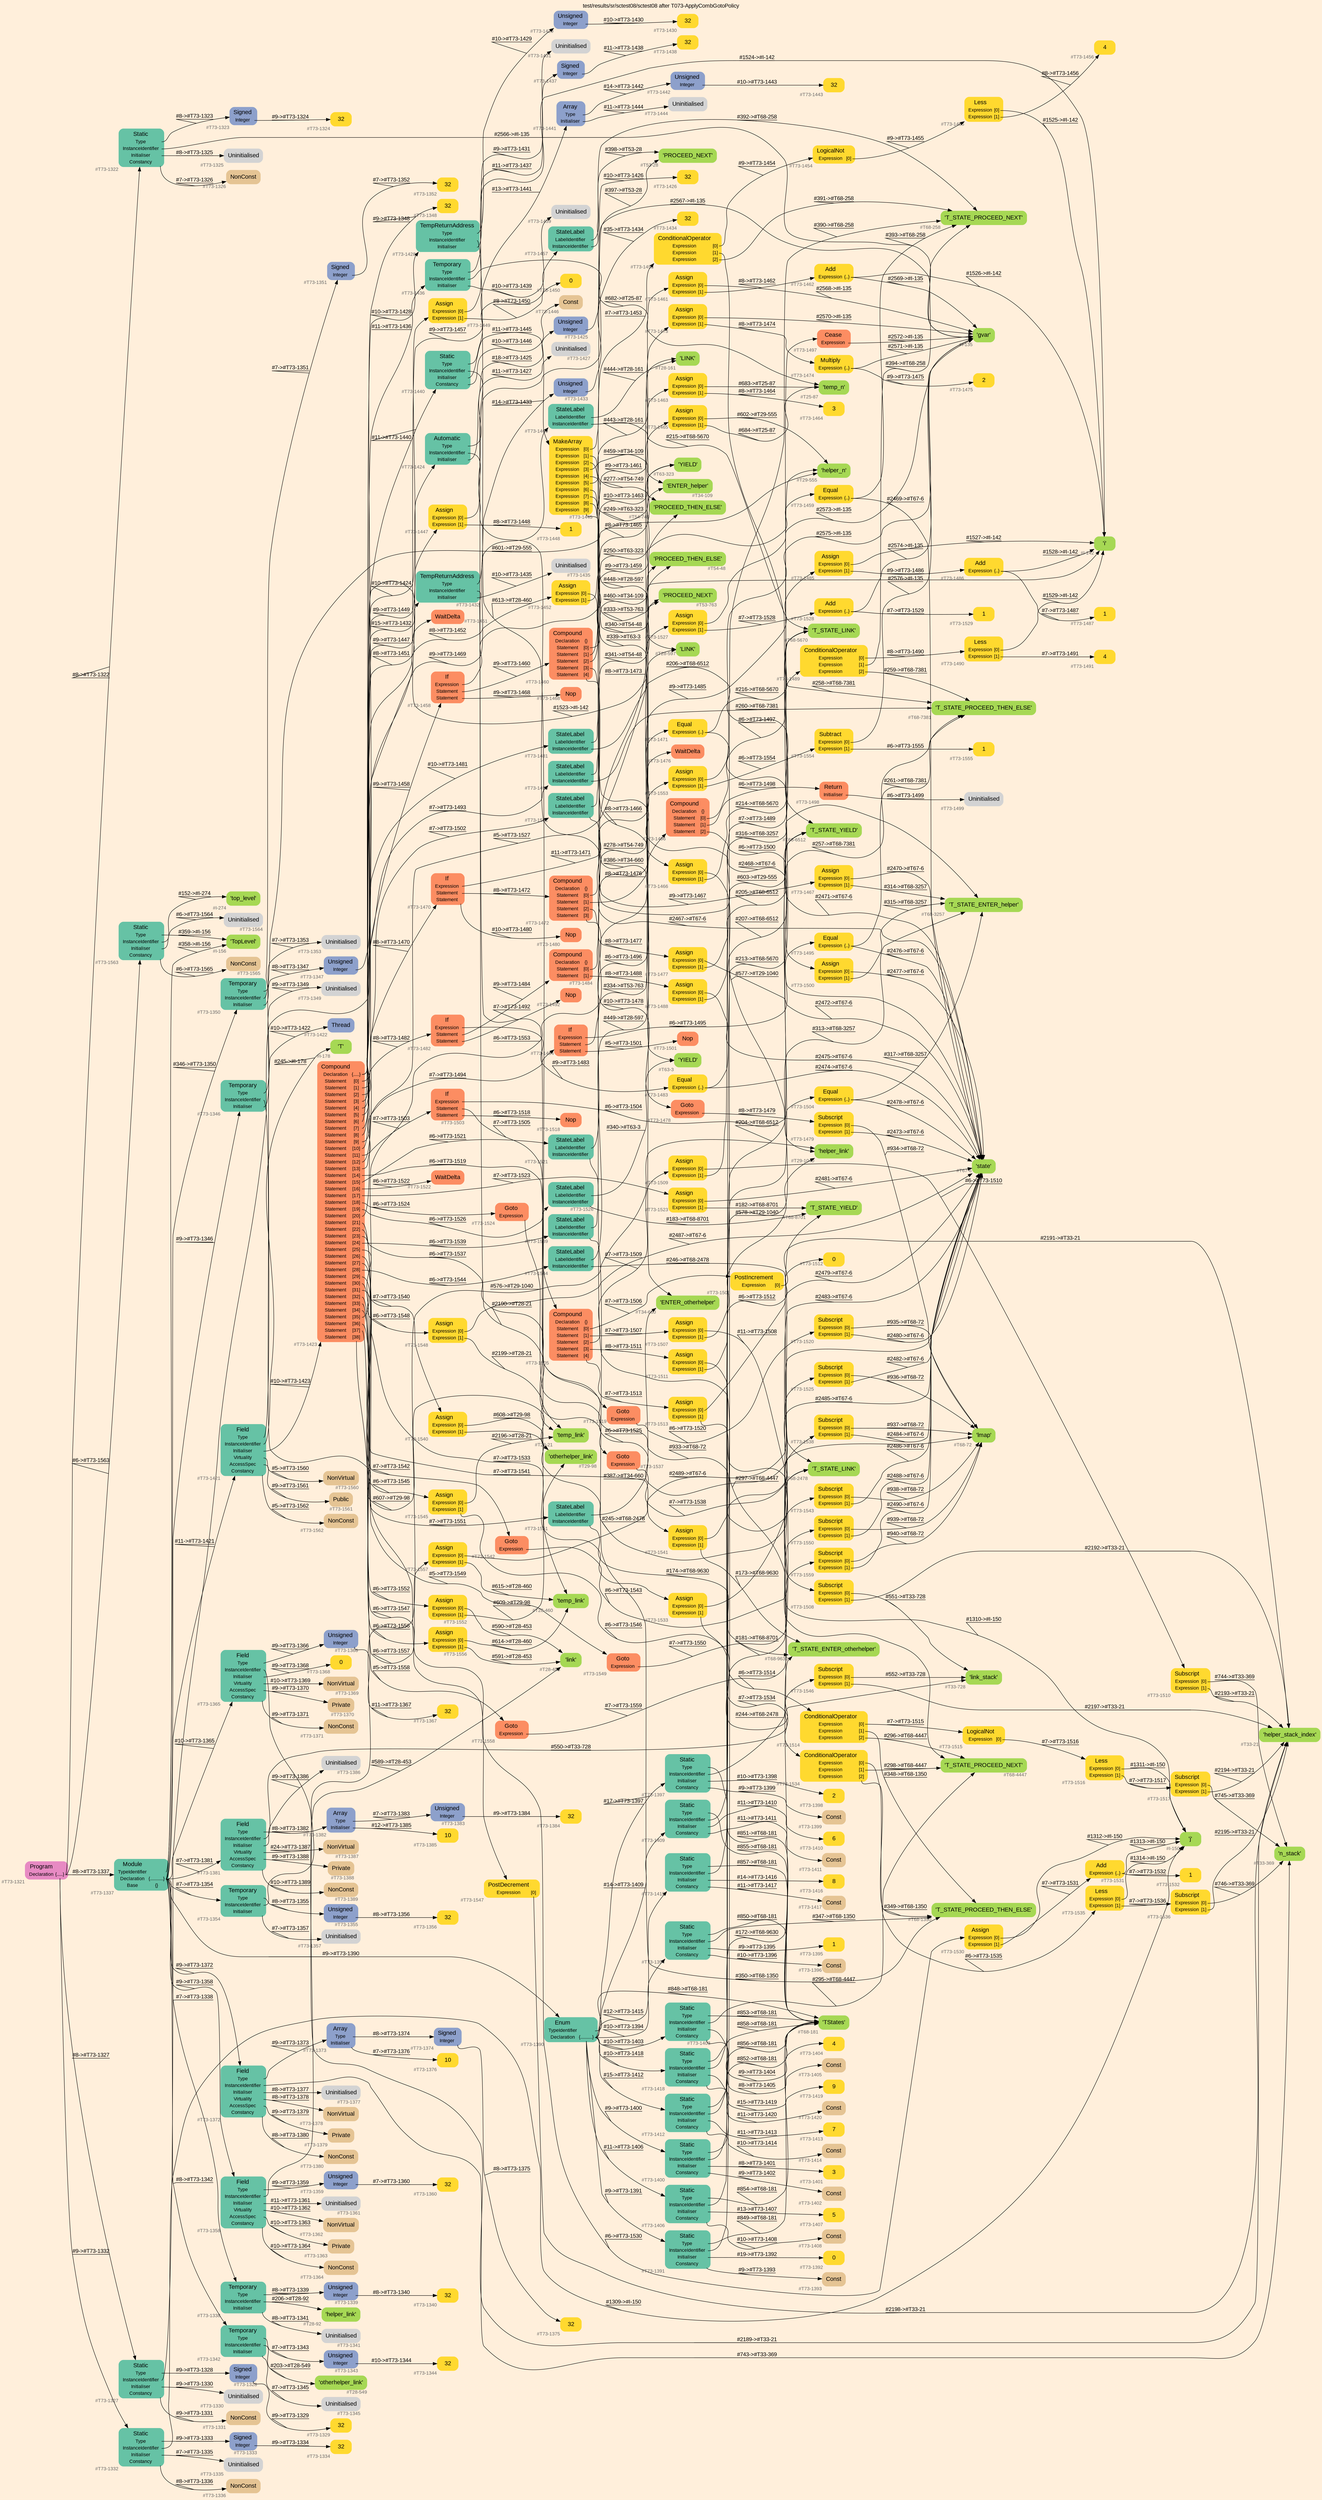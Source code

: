 digraph "test/results/sr/sctest08/sctest08 after T073-ApplyCombGotoPolicy" {
label = "test/results/sr/sctest08/sctest08 after T073-ApplyCombGotoPolicy"
labelloc = t
graph [
    rankdir = "LR"
    ranksep = 0.3
    bgcolor = antiquewhite1
    color = black
    fontcolor = black
    fontname = "Arial"
];
node [
    fontname = "Arial"
];
edge [
    fontname = "Arial"
];

// -------------------- node figure --------------------
// -------- block #T73-1321 ----------
"#T73-1321" [
    fillcolor = "/set28/4"
    xlabel = "#T73-1321"
    fontsize = "12"
    fontcolor = grey40
    shape = "plaintext"
    label = <<TABLE BORDER="0" CELLBORDER="0" CELLSPACING="0">
     <TR><TD><FONT COLOR="black" POINT-SIZE="15">Program</FONT></TD></TR>
     <TR><TD><FONT COLOR="black" POINT-SIZE="12">Declaration</FONT></TD><TD PORT="port0"><FONT COLOR="black" POINT-SIZE="12">{.....}</FONT></TD></TR>
    </TABLE>>
    style = "rounded,filled"
];

// -------- block #T73-1322 ----------
"#T73-1322" [
    fillcolor = "/set28/1"
    xlabel = "#T73-1322"
    fontsize = "12"
    fontcolor = grey40
    shape = "plaintext"
    label = <<TABLE BORDER="0" CELLBORDER="0" CELLSPACING="0">
     <TR><TD><FONT COLOR="black" POINT-SIZE="15">Static</FONT></TD></TR>
     <TR><TD><FONT COLOR="black" POINT-SIZE="12">Type</FONT></TD><TD PORT="port0"></TD></TR>
     <TR><TD><FONT COLOR="black" POINT-SIZE="12">InstanceIdentifier</FONT></TD><TD PORT="port1"></TD></TR>
     <TR><TD><FONT COLOR="black" POINT-SIZE="12">Initialiser</FONT></TD><TD PORT="port2"></TD></TR>
     <TR><TD><FONT COLOR="black" POINT-SIZE="12">Constancy</FONT></TD><TD PORT="port3"></TD></TR>
    </TABLE>>
    style = "rounded,filled"
];

// -------- block #T73-1323 ----------
"#T73-1323" [
    fillcolor = "/set28/3"
    xlabel = "#T73-1323"
    fontsize = "12"
    fontcolor = grey40
    shape = "plaintext"
    label = <<TABLE BORDER="0" CELLBORDER="0" CELLSPACING="0">
     <TR><TD><FONT COLOR="black" POINT-SIZE="15">Signed</FONT></TD></TR>
     <TR><TD><FONT COLOR="black" POINT-SIZE="12">Integer</FONT></TD><TD PORT="port0"></TD></TR>
    </TABLE>>
    style = "rounded,filled"
];

// -------- block #T73-1324 ----------
"#T73-1324" [
    fillcolor = "/set28/6"
    xlabel = "#T73-1324"
    fontsize = "12"
    fontcolor = grey40
    shape = "plaintext"
    label = <<TABLE BORDER="0" CELLBORDER="0" CELLSPACING="0">
     <TR><TD><FONT COLOR="black" POINT-SIZE="15">32</FONT></TD></TR>
    </TABLE>>
    style = "rounded,filled"
];

// -------- block #I-135 ----------
"#I-135" [
    fillcolor = "/set28/5"
    xlabel = "#I-135"
    fontsize = "12"
    fontcolor = grey40
    shape = "plaintext"
    label = <<TABLE BORDER="0" CELLBORDER="0" CELLSPACING="0">
     <TR><TD><FONT COLOR="black" POINT-SIZE="15">'gvar'</FONT></TD></TR>
    </TABLE>>
    style = "rounded,filled"
];

// -------- block #T73-1325 ----------
"#T73-1325" [
    xlabel = "#T73-1325"
    fontsize = "12"
    fontcolor = grey40
    shape = "plaintext"
    label = <<TABLE BORDER="0" CELLBORDER="0" CELLSPACING="0">
     <TR><TD><FONT COLOR="black" POINT-SIZE="15">Uninitialised</FONT></TD></TR>
    </TABLE>>
    style = "rounded,filled"
];

// -------- block #T73-1326 ----------
"#T73-1326" [
    fillcolor = "/set28/7"
    xlabel = "#T73-1326"
    fontsize = "12"
    fontcolor = grey40
    shape = "plaintext"
    label = <<TABLE BORDER="0" CELLBORDER="0" CELLSPACING="0">
     <TR><TD><FONT COLOR="black" POINT-SIZE="15">NonConst</FONT></TD></TR>
    </TABLE>>
    style = "rounded,filled"
];

// -------- block #T73-1327 ----------
"#T73-1327" [
    fillcolor = "/set28/1"
    xlabel = "#T73-1327"
    fontsize = "12"
    fontcolor = grey40
    shape = "plaintext"
    label = <<TABLE BORDER="0" CELLBORDER="0" CELLSPACING="0">
     <TR><TD><FONT COLOR="black" POINT-SIZE="15">Static</FONT></TD></TR>
     <TR><TD><FONT COLOR="black" POINT-SIZE="12">Type</FONT></TD><TD PORT="port0"></TD></TR>
     <TR><TD><FONT COLOR="black" POINT-SIZE="12">InstanceIdentifier</FONT></TD><TD PORT="port1"></TD></TR>
     <TR><TD><FONT COLOR="black" POINT-SIZE="12">Initialiser</FONT></TD><TD PORT="port2"></TD></TR>
     <TR><TD><FONT COLOR="black" POINT-SIZE="12">Constancy</FONT></TD><TD PORT="port3"></TD></TR>
    </TABLE>>
    style = "rounded,filled"
];

// -------- block #T73-1328 ----------
"#T73-1328" [
    fillcolor = "/set28/3"
    xlabel = "#T73-1328"
    fontsize = "12"
    fontcolor = grey40
    shape = "plaintext"
    label = <<TABLE BORDER="0" CELLBORDER="0" CELLSPACING="0">
     <TR><TD><FONT COLOR="black" POINT-SIZE="15">Signed</FONT></TD></TR>
     <TR><TD><FONT COLOR="black" POINT-SIZE="12">Integer</FONT></TD><TD PORT="port0"></TD></TR>
    </TABLE>>
    style = "rounded,filled"
];

// -------- block #T73-1329 ----------
"#T73-1329" [
    fillcolor = "/set28/6"
    xlabel = "#T73-1329"
    fontsize = "12"
    fontcolor = grey40
    shape = "plaintext"
    label = <<TABLE BORDER="0" CELLBORDER="0" CELLSPACING="0">
     <TR><TD><FONT COLOR="black" POINT-SIZE="15">32</FONT></TD></TR>
    </TABLE>>
    style = "rounded,filled"
];

// -------- block #I-142 ----------
"#I-142" [
    fillcolor = "/set28/5"
    xlabel = "#I-142"
    fontsize = "12"
    fontcolor = grey40
    shape = "plaintext"
    label = <<TABLE BORDER="0" CELLBORDER="0" CELLSPACING="0">
     <TR><TD><FONT COLOR="black" POINT-SIZE="15">'i'</FONT></TD></TR>
    </TABLE>>
    style = "rounded,filled"
];

// -------- block #T73-1330 ----------
"#T73-1330" [
    xlabel = "#T73-1330"
    fontsize = "12"
    fontcolor = grey40
    shape = "plaintext"
    label = <<TABLE BORDER="0" CELLBORDER="0" CELLSPACING="0">
     <TR><TD><FONT COLOR="black" POINT-SIZE="15">Uninitialised</FONT></TD></TR>
    </TABLE>>
    style = "rounded,filled"
];

// -------- block #T73-1331 ----------
"#T73-1331" [
    fillcolor = "/set28/7"
    xlabel = "#T73-1331"
    fontsize = "12"
    fontcolor = grey40
    shape = "plaintext"
    label = <<TABLE BORDER="0" CELLBORDER="0" CELLSPACING="0">
     <TR><TD><FONT COLOR="black" POINT-SIZE="15">NonConst</FONT></TD></TR>
    </TABLE>>
    style = "rounded,filled"
];

// -------- block #T73-1332 ----------
"#T73-1332" [
    fillcolor = "/set28/1"
    xlabel = "#T73-1332"
    fontsize = "12"
    fontcolor = grey40
    shape = "plaintext"
    label = <<TABLE BORDER="0" CELLBORDER="0" CELLSPACING="0">
     <TR><TD><FONT COLOR="black" POINT-SIZE="15">Static</FONT></TD></TR>
     <TR><TD><FONT COLOR="black" POINT-SIZE="12">Type</FONT></TD><TD PORT="port0"></TD></TR>
     <TR><TD><FONT COLOR="black" POINT-SIZE="12">InstanceIdentifier</FONT></TD><TD PORT="port1"></TD></TR>
     <TR><TD><FONT COLOR="black" POINT-SIZE="12">Initialiser</FONT></TD><TD PORT="port2"></TD></TR>
     <TR><TD><FONT COLOR="black" POINT-SIZE="12">Constancy</FONT></TD><TD PORT="port3"></TD></TR>
    </TABLE>>
    style = "rounded,filled"
];

// -------- block #T73-1333 ----------
"#T73-1333" [
    fillcolor = "/set28/3"
    xlabel = "#T73-1333"
    fontsize = "12"
    fontcolor = grey40
    shape = "plaintext"
    label = <<TABLE BORDER="0" CELLBORDER="0" CELLSPACING="0">
     <TR><TD><FONT COLOR="black" POINT-SIZE="15">Signed</FONT></TD></TR>
     <TR><TD><FONT COLOR="black" POINT-SIZE="12">Integer</FONT></TD><TD PORT="port0"></TD></TR>
    </TABLE>>
    style = "rounded,filled"
];

// -------- block #T73-1334 ----------
"#T73-1334" [
    fillcolor = "/set28/6"
    xlabel = "#T73-1334"
    fontsize = "12"
    fontcolor = grey40
    shape = "plaintext"
    label = <<TABLE BORDER="0" CELLBORDER="0" CELLSPACING="0">
     <TR><TD><FONT COLOR="black" POINT-SIZE="15">32</FONT></TD></TR>
    </TABLE>>
    style = "rounded,filled"
];

// -------- block #I-150 ----------
"#I-150" [
    fillcolor = "/set28/5"
    xlabel = "#I-150"
    fontsize = "12"
    fontcolor = grey40
    shape = "plaintext"
    label = <<TABLE BORDER="0" CELLBORDER="0" CELLSPACING="0">
     <TR><TD><FONT COLOR="black" POINT-SIZE="15">'j'</FONT></TD></TR>
    </TABLE>>
    style = "rounded,filled"
];

// -------- block #T73-1335 ----------
"#T73-1335" [
    xlabel = "#T73-1335"
    fontsize = "12"
    fontcolor = grey40
    shape = "plaintext"
    label = <<TABLE BORDER="0" CELLBORDER="0" CELLSPACING="0">
     <TR><TD><FONT COLOR="black" POINT-SIZE="15">Uninitialised</FONT></TD></TR>
    </TABLE>>
    style = "rounded,filled"
];

// -------- block #T73-1336 ----------
"#T73-1336" [
    fillcolor = "/set28/7"
    xlabel = "#T73-1336"
    fontsize = "12"
    fontcolor = grey40
    shape = "plaintext"
    label = <<TABLE BORDER="0" CELLBORDER="0" CELLSPACING="0">
     <TR><TD><FONT COLOR="black" POINT-SIZE="15">NonConst</FONT></TD></TR>
    </TABLE>>
    style = "rounded,filled"
];

// -------- block #T73-1337 ----------
"#T73-1337" [
    fillcolor = "/set28/1"
    xlabel = "#T73-1337"
    fontsize = "12"
    fontcolor = grey40
    shape = "plaintext"
    label = <<TABLE BORDER="0" CELLBORDER="0" CELLSPACING="0">
     <TR><TD><FONT COLOR="black" POINT-SIZE="15">Module</FONT></TD></TR>
     <TR><TD><FONT COLOR="black" POINT-SIZE="12">TypeIdentifier</FONT></TD><TD PORT="port0"></TD></TR>
     <TR><TD><FONT COLOR="black" POINT-SIZE="12">Declaration</FONT></TD><TD PORT="port1"><FONT COLOR="black" POINT-SIZE="12">{...........}</FONT></TD></TR>
     <TR><TD><FONT COLOR="black" POINT-SIZE="12">Base</FONT></TD><TD PORT="port2"><FONT COLOR="black" POINT-SIZE="12">{}</FONT></TD></TR>
    </TABLE>>
    style = "rounded,filled"
];

// -------- block #I-156 ----------
"#I-156" [
    fillcolor = "/set28/5"
    xlabel = "#I-156"
    fontsize = "12"
    fontcolor = grey40
    shape = "plaintext"
    label = <<TABLE BORDER="0" CELLBORDER="0" CELLSPACING="0">
     <TR><TD><FONT COLOR="black" POINT-SIZE="15">'TopLevel'</FONT></TD></TR>
    </TABLE>>
    style = "rounded,filled"
];

// -------- block #T73-1338 ----------
"#T73-1338" [
    fillcolor = "/set28/1"
    xlabel = "#T73-1338"
    fontsize = "12"
    fontcolor = grey40
    shape = "plaintext"
    label = <<TABLE BORDER="0" CELLBORDER="0" CELLSPACING="0">
     <TR><TD><FONT COLOR="black" POINT-SIZE="15">Temporary</FONT></TD></TR>
     <TR><TD><FONT COLOR="black" POINT-SIZE="12">Type</FONT></TD><TD PORT="port0"></TD></TR>
     <TR><TD><FONT COLOR="black" POINT-SIZE="12">InstanceIdentifier</FONT></TD><TD PORT="port1"></TD></TR>
     <TR><TD><FONT COLOR="black" POINT-SIZE="12">Initialiser</FONT></TD><TD PORT="port2"></TD></TR>
    </TABLE>>
    style = "rounded,filled"
];

// -------- block #T73-1339 ----------
"#T73-1339" [
    fillcolor = "/set28/3"
    xlabel = "#T73-1339"
    fontsize = "12"
    fontcolor = grey40
    shape = "plaintext"
    label = <<TABLE BORDER="0" CELLBORDER="0" CELLSPACING="0">
     <TR><TD><FONT COLOR="black" POINT-SIZE="15">Unsigned</FONT></TD></TR>
     <TR><TD><FONT COLOR="black" POINT-SIZE="12">Integer</FONT></TD><TD PORT="port0"></TD></TR>
    </TABLE>>
    style = "rounded,filled"
];

// -------- block #T73-1340 ----------
"#T73-1340" [
    fillcolor = "/set28/6"
    xlabel = "#T73-1340"
    fontsize = "12"
    fontcolor = grey40
    shape = "plaintext"
    label = <<TABLE BORDER="0" CELLBORDER="0" CELLSPACING="0">
     <TR><TD><FONT COLOR="black" POINT-SIZE="15">32</FONT></TD></TR>
    </TABLE>>
    style = "rounded,filled"
];

// -------- block #T28-92 ----------
"#T28-92" [
    fillcolor = "/set28/5"
    xlabel = "#T28-92"
    fontsize = "12"
    fontcolor = grey40
    shape = "plaintext"
    label = <<TABLE BORDER="0" CELLBORDER="0" CELLSPACING="0">
     <TR><TD><FONT COLOR="black" POINT-SIZE="15">'helper_link'</FONT></TD></TR>
    </TABLE>>
    style = "rounded,filled"
];

// -------- block #T73-1341 ----------
"#T73-1341" [
    xlabel = "#T73-1341"
    fontsize = "12"
    fontcolor = grey40
    shape = "plaintext"
    label = <<TABLE BORDER="0" CELLBORDER="0" CELLSPACING="0">
     <TR><TD><FONT COLOR="black" POINT-SIZE="15">Uninitialised</FONT></TD></TR>
    </TABLE>>
    style = "rounded,filled"
];

// -------- block #T73-1342 ----------
"#T73-1342" [
    fillcolor = "/set28/1"
    xlabel = "#T73-1342"
    fontsize = "12"
    fontcolor = grey40
    shape = "plaintext"
    label = <<TABLE BORDER="0" CELLBORDER="0" CELLSPACING="0">
     <TR><TD><FONT COLOR="black" POINT-SIZE="15">Temporary</FONT></TD></TR>
     <TR><TD><FONT COLOR="black" POINT-SIZE="12">Type</FONT></TD><TD PORT="port0"></TD></TR>
     <TR><TD><FONT COLOR="black" POINT-SIZE="12">InstanceIdentifier</FONT></TD><TD PORT="port1"></TD></TR>
     <TR><TD><FONT COLOR="black" POINT-SIZE="12">Initialiser</FONT></TD><TD PORT="port2"></TD></TR>
    </TABLE>>
    style = "rounded,filled"
];

// -------- block #T73-1343 ----------
"#T73-1343" [
    fillcolor = "/set28/3"
    xlabel = "#T73-1343"
    fontsize = "12"
    fontcolor = grey40
    shape = "plaintext"
    label = <<TABLE BORDER="0" CELLBORDER="0" CELLSPACING="0">
     <TR><TD><FONT COLOR="black" POINT-SIZE="15">Unsigned</FONT></TD></TR>
     <TR><TD><FONT COLOR="black" POINT-SIZE="12">Integer</FONT></TD><TD PORT="port0"></TD></TR>
    </TABLE>>
    style = "rounded,filled"
];

// -------- block #T73-1344 ----------
"#T73-1344" [
    fillcolor = "/set28/6"
    xlabel = "#T73-1344"
    fontsize = "12"
    fontcolor = grey40
    shape = "plaintext"
    label = <<TABLE BORDER="0" CELLBORDER="0" CELLSPACING="0">
     <TR><TD><FONT COLOR="black" POINT-SIZE="15">32</FONT></TD></TR>
    </TABLE>>
    style = "rounded,filled"
];

// -------- block #T28-549 ----------
"#T28-549" [
    fillcolor = "/set28/5"
    xlabel = "#T28-549"
    fontsize = "12"
    fontcolor = grey40
    shape = "plaintext"
    label = <<TABLE BORDER="0" CELLBORDER="0" CELLSPACING="0">
     <TR><TD><FONT COLOR="black" POINT-SIZE="15">'otherhelper_link'</FONT></TD></TR>
    </TABLE>>
    style = "rounded,filled"
];

// -------- block #T73-1345 ----------
"#T73-1345" [
    xlabel = "#T73-1345"
    fontsize = "12"
    fontcolor = grey40
    shape = "plaintext"
    label = <<TABLE BORDER="0" CELLBORDER="0" CELLSPACING="0">
     <TR><TD><FONT COLOR="black" POINT-SIZE="15">Uninitialised</FONT></TD></TR>
    </TABLE>>
    style = "rounded,filled"
];

// -------- block #T73-1346 ----------
"#T73-1346" [
    fillcolor = "/set28/1"
    xlabel = "#T73-1346"
    fontsize = "12"
    fontcolor = grey40
    shape = "plaintext"
    label = <<TABLE BORDER="0" CELLBORDER="0" CELLSPACING="0">
     <TR><TD><FONT COLOR="black" POINT-SIZE="15">Temporary</FONT></TD></TR>
     <TR><TD><FONT COLOR="black" POINT-SIZE="12">Type</FONT></TD><TD PORT="port0"></TD></TR>
     <TR><TD><FONT COLOR="black" POINT-SIZE="12">InstanceIdentifier</FONT></TD><TD PORT="port1"></TD></TR>
     <TR><TD><FONT COLOR="black" POINT-SIZE="12">Initialiser</FONT></TD><TD PORT="port2"></TD></TR>
    </TABLE>>
    style = "rounded,filled"
];

// -------- block #T73-1347 ----------
"#T73-1347" [
    fillcolor = "/set28/3"
    xlabel = "#T73-1347"
    fontsize = "12"
    fontcolor = grey40
    shape = "plaintext"
    label = <<TABLE BORDER="0" CELLBORDER="0" CELLSPACING="0">
     <TR><TD><FONT COLOR="black" POINT-SIZE="15">Unsigned</FONT></TD></TR>
     <TR><TD><FONT COLOR="black" POINT-SIZE="12">Integer</FONT></TD><TD PORT="port0"></TD></TR>
    </TABLE>>
    style = "rounded,filled"
];

// -------- block #T73-1348 ----------
"#T73-1348" [
    fillcolor = "/set28/6"
    xlabel = "#T73-1348"
    fontsize = "12"
    fontcolor = grey40
    shape = "plaintext"
    label = <<TABLE BORDER="0" CELLBORDER="0" CELLSPACING="0">
     <TR><TD><FONT COLOR="black" POINT-SIZE="15">32</FONT></TD></TR>
    </TABLE>>
    style = "rounded,filled"
];

// -------- block #T29-98 ----------
"#T29-98" [
    fillcolor = "/set28/5"
    xlabel = "#T29-98"
    fontsize = "12"
    fontcolor = grey40
    shape = "plaintext"
    label = <<TABLE BORDER="0" CELLBORDER="0" CELLSPACING="0">
     <TR><TD><FONT COLOR="black" POINT-SIZE="15">'otherhelper_link'</FONT></TD></TR>
    </TABLE>>
    style = "rounded,filled"
];

// -------- block #T73-1349 ----------
"#T73-1349" [
    xlabel = "#T73-1349"
    fontsize = "12"
    fontcolor = grey40
    shape = "plaintext"
    label = <<TABLE BORDER="0" CELLBORDER="0" CELLSPACING="0">
     <TR><TD><FONT COLOR="black" POINT-SIZE="15">Uninitialised</FONT></TD></TR>
    </TABLE>>
    style = "rounded,filled"
];

// -------- block #T73-1350 ----------
"#T73-1350" [
    fillcolor = "/set28/1"
    xlabel = "#T73-1350"
    fontsize = "12"
    fontcolor = grey40
    shape = "plaintext"
    label = <<TABLE BORDER="0" CELLBORDER="0" CELLSPACING="0">
     <TR><TD><FONT COLOR="black" POINT-SIZE="15">Temporary</FONT></TD></TR>
     <TR><TD><FONT COLOR="black" POINT-SIZE="12">Type</FONT></TD><TD PORT="port0"></TD></TR>
     <TR><TD><FONT COLOR="black" POINT-SIZE="12">InstanceIdentifier</FONT></TD><TD PORT="port1"></TD></TR>
     <TR><TD><FONT COLOR="black" POINT-SIZE="12">Initialiser</FONT></TD><TD PORT="port2"></TD></TR>
    </TABLE>>
    style = "rounded,filled"
];

// -------- block #T73-1351 ----------
"#T73-1351" [
    fillcolor = "/set28/3"
    xlabel = "#T73-1351"
    fontsize = "12"
    fontcolor = grey40
    shape = "plaintext"
    label = <<TABLE BORDER="0" CELLBORDER="0" CELLSPACING="0">
     <TR><TD><FONT COLOR="black" POINT-SIZE="15">Signed</FONT></TD></TR>
     <TR><TD><FONT COLOR="black" POINT-SIZE="12">Integer</FONT></TD><TD PORT="port0"></TD></TR>
    </TABLE>>
    style = "rounded,filled"
];

// -------- block #T73-1352 ----------
"#T73-1352" [
    fillcolor = "/set28/6"
    xlabel = "#T73-1352"
    fontsize = "12"
    fontcolor = grey40
    shape = "plaintext"
    label = <<TABLE BORDER="0" CELLBORDER="0" CELLSPACING="0">
     <TR><TD><FONT COLOR="black" POINT-SIZE="15">32</FONT></TD></TR>
    </TABLE>>
    style = "rounded,filled"
];

// -------- block #T29-555 ----------
"#T29-555" [
    fillcolor = "/set28/5"
    xlabel = "#T29-555"
    fontsize = "12"
    fontcolor = grey40
    shape = "plaintext"
    label = <<TABLE BORDER="0" CELLBORDER="0" CELLSPACING="0">
     <TR><TD><FONT COLOR="black" POINT-SIZE="15">'helper_n'</FONT></TD></TR>
    </TABLE>>
    style = "rounded,filled"
];

// -------- block #T73-1353 ----------
"#T73-1353" [
    xlabel = "#T73-1353"
    fontsize = "12"
    fontcolor = grey40
    shape = "plaintext"
    label = <<TABLE BORDER="0" CELLBORDER="0" CELLSPACING="0">
     <TR><TD><FONT COLOR="black" POINT-SIZE="15">Uninitialised</FONT></TD></TR>
    </TABLE>>
    style = "rounded,filled"
];

// -------- block #T73-1354 ----------
"#T73-1354" [
    fillcolor = "/set28/1"
    xlabel = "#T73-1354"
    fontsize = "12"
    fontcolor = grey40
    shape = "plaintext"
    label = <<TABLE BORDER="0" CELLBORDER="0" CELLSPACING="0">
     <TR><TD><FONT COLOR="black" POINT-SIZE="15">Temporary</FONT></TD></TR>
     <TR><TD><FONT COLOR="black" POINT-SIZE="12">Type</FONT></TD><TD PORT="port0"></TD></TR>
     <TR><TD><FONT COLOR="black" POINT-SIZE="12">InstanceIdentifier</FONT></TD><TD PORT="port1"></TD></TR>
     <TR><TD><FONT COLOR="black" POINT-SIZE="12">Initialiser</FONT></TD><TD PORT="port2"></TD></TR>
    </TABLE>>
    style = "rounded,filled"
];

// -------- block #T73-1355 ----------
"#T73-1355" [
    fillcolor = "/set28/3"
    xlabel = "#T73-1355"
    fontsize = "12"
    fontcolor = grey40
    shape = "plaintext"
    label = <<TABLE BORDER="0" CELLBORDER="0" CELLSPACING="0">
     <TR><TD><FONT COLOR="black" POINT-SIZE="15">Unsigned</FONT></TD></TR>
     <TR><TD><FONT COLOR="black" POINT-SIZE="12">Integer</FONT></TD><TD PORT="port0"></TD></TR>
    </TABLE>>
    style = "rounded,filled"
];

// -------- block #T73-1356 ----------
"#T73-1356" [
    fillcolor = "/set28/6"
    xlabel = "#T73-1356"
    fontsize = "12"
    fontcolor = grey40
    shape = "plaintext"
    label = <<TABLE BORDER="0" CELLBORDER="0" CELLSPACING="0">
     <TR><TD><FONT COLOR="black" POINT-SIZE="15">32</FONT></TD></TR>
    </TABLE>>
    style = "rounded,filled"
];

// -------- block #T29-1040 ----------
"#T29-1040" [
    fillcolor = "/set28/5"
    xlabel = "#T29-1040"
    fontsize = "12"
    fontcolor = grey40
    shape = "plaintext"
    label = <<TABLE BORDER="0" CELLBORDER="0" CELLSPACING="0">
     <TR><TD><FONT COLOR="black" POINT-SIZE="15">'helper_link'</FONT></TD></TR>
    </TABLE>>
    style = "rounded,filled"
];

// -------- block #T73-1357 ----------
"#T73-1357" [
    xlabel = "#T73-1357"
    fontsize = "12"
    fontcolor = grey40
    shape = "plaintext"
    label = <<TABLE BORDER="0" CELLBORDER="0" CELLSPACING="0">
     <TR><TD><FONT COLOR="black" POINT-SIZE="15">Uninitialised</FONT></TD></TR>
    </TABLE>>
    style = "rounded,filled"
];

// -------- block #T73-1358 ----------
"#T73-1358" [
    fillcolor = "/set28/1"
    xlabel = "#T73-1358"
    fontsize = "12"
    fontcolor = grey40
    shape = "plaintext"
    label = <<TABLE BORDER="0" CELLBORDER="0" CELLSPACING="0">
     <TR><TD><FONT COLOR="black" POINT-SIZE="15">Field</FONT></TD></TR>
     <TR><TD><FONT COLOR="black" POINT-SIZE="12">Type</FONT></TD><TD PORT="port0"></TD></TR>
     <TR><TD><FONT COLOR="black" POINT-SIZE="12">InstanceIdentifier</FONT></TD><TD PORT="port1"></TD></TR>
     <TR><TD><FONT COLOR="black" POINT-SIZE="12">Initialiser</FONT></TD><TD PORT="port2"></TD></TR>
     <TR><TD><FONT COLOR="black" POINT-SIZE="12">Virtuality</FONT></TD><TD PORT="port3"></TD></TR>
     <TR><TD><FONT COLOR="black" POINT-SIZE="12">AccessSpec</FONT></TD><TD PORT="port4"></TD></TR>
     <TR><TD><FONT COLOR="black" POINT-SIZE="12">Constancy</FONT></TD><TD PORT="port5"></TD></TR>
    </TABLE>>
    style = "rounded,filled"
];

// -------- block #T73-1359 ----------
"#T73-1359" [
    fillcolor = "/set28/3"
    xlabel = "#T73-1359"
    fontsize = "12"
    fontcolor = grey40
    shape = "plaintext"
    label = <<TABLE BORDER="0" CELLBORDER="0" CELLSPACING="0">
     <TR><TD><FONT COLOR="black" POINT-SIZE="15">Unsigned</FONT></TD></TR>
     <TR><TD><FONT COLOR="black" POINT-SIZE="12">Integer</FONT></TD><TD PORT="port0"></TD></TR>
    </TABLE>>
    style = "rounded,filled"
];

// -------- block #T73-1360 ----------
"#T73-1360" [
    fillcolor = "/set28/6"
    xlabel = "#T73-1360"
    fontsize = "12"
    fontcolor = grey40
    shape = "plaintext"
    label = <<TABLE BORDER="0" CELLBORDER="0" CELLSPACING="0">
     <TR><TD><FONT COLOR="black" POINT-SIZE="15">32</FONT></TD></TR>
    </TABLE>>
    style = "rounded,filled"
];

// -------- block #T28-453 ----------
"#T28-453" [
    fillcolor = "/set28/5"
    xlabel = "#T28-453"
    fontsize = "12"
    fontcolor = grey40
    shape = "plaintext"
    label = <<TABLE BORDER="0" CELLBORDER="0" CELLSPACING="0">
     <TR><TD><FONT COLOR="black" POINT-SIZE="15">'link'</FONT></TD></TR>
    </TABLE>>
    style = "rounded,filled"
];

// -------- block #T73-1361 ----------
"#T73-1361" [
    xlabel = "#T73-1361"
    fontsize = "12"
    fontcolor = grey40
    shape = "plaintext"
    label = <<TABLE BORDER="0" CELLBORDER="0" CELLSPACING="0">
     <TR><TD><FONT COLOR="black" POINT-SIZE="15">Uninitialised</FONT></TD></TR>
    </TABLE>>
    style = "rounded,filled"
];

// -------- block #T73-1362 ----------
"#T73-1362" [
    fillcolor = "/set28/7"
    xlabel = "#T73-1362"
    fontsize = "12"
    fontcolor = grey40
    shape = "plaintext"
    label = <<TABLE BORDER="0" CELLBORDER="0" CELLSPACING="0">
     <TR><TD><FONT COLOR="black" POINT-SIZE="15">NonVirtual</FONT></TD></TR>
    </TABLE>>
    style = "rounded,filled"
];

// -------- block #T73-1363 ----------
"#T73-1363" [
    fillcolor = "/set28/7"
    xlabel = "#T73-1363"
    fontsize = "12"
    fontcolor = grey40
    shape = "plaintext"
    label = <<TABLE BORDER="0" CELLBORDER="0" CELLSPACING="0">
     <TR><TD><FONT COLOR="black" POINT-SIZE="15">Private</FONT></TD></TR>
    </TABLE>>
    style = "rounded,filled"
];

// -------- block #T73-1364 ----------
"#T73-1364" [
    fillcolor = "/set28/7"
    xlabel = "#T73-1364"
    fontsize = "12"
    fontcolor = grey40
    shape = "plaintext"
    label = <<TABLE BORDER="0" CELLBORDER="0" CELLSPACING="0">
     <TR><TD><FONT COLOR="black" POINT-SIZE="15">NonConst</FONT></TD></TR>
    </TABLE>>
    style = "rounded,filled"
];

// -------- block #T73-1365 ----------
"#T73-1365" [
    fillcolor = "/set28/1"
    xlabel = "#T73-1365"
    fontsize = "12"
    fontcolor = grey40
    shape = "plaintext"
    label = <<TABLE BORDER="0" CELLBORDER="0" CELLSPACING="0">
     <TR><TD><FONT COLOR="black" POINT-SIZE="15">Field</FONT></TD></TR>
     <TR><TD><FONT COLOR="black" POINT-SIZE="12">Type</FONT></TD><TD PORT="port0"></TD></TR>
     <TR><TD><FONT COLOR="black" POINT-SIZE="12">InstanceIdentifier</FONT></TD><TD PORT="port1"></TD></TR>
     <TR><TD><FONT COLOR="black" POINT-SIZE="12">Initialiser</FONT></TD><TD PORT="port2"></TD></TR>
     <TR><TD><FONT COLOR="black" POINT-SIZE="12">Virtuality</FONT></TD><TD PORT="port3"></TD></TR>
     <TR><TD><FONT COLOR="black" POINT-SIZE="12">AccessSpec</FONT></TD><TD PORT="port4"></TD></TR>
     <TR><TD><FONT COLOR="black" POINT-SIZE="12">Constancy</FONT></TD><TD PORT="port5"></TD></TR>
    </TABLE>>
    style = "rounded,filled"
];

// -------- block #T73-1366 ----------
"#T73-1366" [
    fillcolor = "/set28/3"
    xlabel = "#T73-1366"
    fontsize = "12"
    fontcolor = grey40
    shape = "plaintext"
    label = <<TABLE BORDER="0" CELLBORDER="0" CELLSPACING="0">
     <TR><TD><FONT COLOR="black" POINT-SIZE="15">Unsigned</FONT></TD></TR>
     <TR><TD><FONT COLOR="black" POINT-SIZE="12">Integer</FONT></TD><TD PORT="port0"></TD></TR>
    </TABLE>>
    style = "rounded,filled"
];

// -------- block #T73-1367 ----------
"#T73-1367" [
    fillcolor = "/set28/6"
    xlabel = "#T73-1367"
    fontsize = "12"
    fontcolor = grey40
    shape = "plaintext"
    label = <<TABLE BORDER="0" CELLBORDER="0" CELLSPACING="0">
     <TR><TD><FONT COLOR="black" POINT-SIZE="15">32</FONT></TD></TR>
    </TABLE>>
    style = "rounded,filled"
];

// -------- block #T33-21 ----------
"#T33-21" [
    fillcolor = "/set28/5"
    xlabel = "#T33-21"
    fontsize = "12"
    fontcolor = grey40
    shape = "plaintext"
    label = <<TABLE BORDER="0" CELLBORDER="0" CELLSPACING="0">
     <TR><TD><FONT COLOR="black" POINT-SIZE="15">'helper_stack_index'</FONT></TD></TR>
    </TABLE>>
    style = "rounded,filled"
];

// -------- block #T73-1368 ----------
"#T73-1368" [
    fillcolor = "/set28/6"
    xlabel = "#T73-1368"
    fontsize = "12"
    fontcolor = grey40
    shape = "plaintext"
    label = <<TABLE BORDER="0" CELLBORDER="0" CELLSPACING="0">
     <TR><TD><FONT COLOR="black" POINT-SIZE="15">0</FONT></TD></TR>
    </TABLE>>
    style = "rounded,filled"
];

// -------- block #T73-1369 ----------
"#T73-1369" [
    fillcolor = "/set28/7"
    xlabel = "#T73-1369"
    fontsize = "12"
    fontcolor = grey40
    shape = "plaintext"
    label = <<TABLE BORDER="0" CELLBORDER="0" CELLSPACING="0">
     <TR><TD><FONT COLOR="black" POINT-SIZE="15">NonVirtual</FONT></TD></TR>
    </TABLE>>
    style = "rounded,filled"
];

// -------- block #T73-1370 ----------
"#T73-1370" [
    fillcolor = "/set28/7"
    xlabel = "#T73-1370"
    fontsize = "12"
    fontcolor = grey40
    shape = "plaintext"
    label = <<TABLE BORDER="0" CELLBORDER="0" CELLSPACING="0">
     <TR><TD><FONT COLOR="black" POINT-SIZE="15">Private</FONT></TD></TR>
    </TABLE>>
    style = "rounded,filled"
];

// -------- block #T73-1371 ----------
"#T73-1371" [
    fillcolor = "/set28/7"
    xlabel = "#T73-1371"
    fontsize = "12"
    fontcolor = grey40
    shape = "plaintext"
    label = <<TABLE BORDER="0" CELLBORDER="0" CELLSPACING="0">
     <TR><TD><FONT COLOR="black" POINT-SIZE="15">NonConst</FONT></TD></TR>
    </TABLE>>
    style = "rounded,filled"
];

// -------- block #T73-1372 ----------
"#T73-1372" [
    fillcolor = "/set28/1"
    xlabel = "#T73-1372"
    fontsize = "12"
    fontcolor = grey40
    shape = "plaintext"
    label = <<TABLE BORDER="0" CELLBORDER="0" CELLSPACING="0">
     <TR><TD><FONT COLOR="black" POINT-SIZE="15">Field</FONT></TD></TR>
     <TR><TD><FONT COLOR="black" POINT-SIZE="12">Type</FONT></TD><TD PORT="port0"></TD></TR>
     <TR><TD><FONT COLOR="black" POINT-SIZE="12">InstanceIdentifier</FONT></TD><TD PORT="port1"></TD></TR>
     <TR><TD><FONT COLOR="black" POINT-SIZE="12">Initialiser</FONT></TD><TD PORT="port2"></TD></TR>
     <TR><TD><FONT COLOR="black" POINT-SIZE="12">Virtuality</FONT></TD><TD PORT="port3"></TD></TR>
     <TR><TD><FONT COLOR="black" POINT-SIZE="12">AccessSpec</FONT></TD><TD PORT="port4"></TD></TR>
     <TR><TD><FONT COLOR="black" POINT-SIZE="12">Constancy</FONT></TD><TD PORT="port5"></TD></TR>
    </TABLE>>
    style = "rounded,filled"
];

// -------- block #T73-1373 ----------
"#T73-1373" [
    fillcolor = "/set28/3"
    xlabel = "#T73-1373"
    fontsize = "12"
    fontcolor = grey40
    shape = "plaintext"
    label = <<TABLE BORDER="0" CELLBORDER="0" CELLSPACING="0">
     <TR><TD><FONT COLOR="black" POINT-SIZE="15">Array</FONT></TD></TR>
     <TR><TD><FONT COLOR="black" POINT-SIZE="12">Type</FONT></TD><TD PORT="port0"></TD></TR>
     <TR><TD><FONT COLOR="black" POINT-SIZE="12">Initialiser</FONT></TD><TD PORT="port1"></TD></TR>
    </TABLE>>
    style = "rounded,filled"
];

// -------- block #T73-1374 ----------
"#T73-1374" [
    fillcolor = "/set28/3"
    xlabel = "#T73-1374"
    fontsize = "12"
    fontcolor = grey40
    shape = "plaintext"
    label = <<TABLE BORDER="0" CELLBORDER="0" CELLSPACING="0">
     <TR><TD><FONT COLOR="black" POINT-SIZE="15">Signed</FONT></TD></TR>
     <TR><TD><FONT COLOR="black" POINT-SIZE="12">Integer</FONT></TD><TD PORT="port0"></TD></TR>
    </TABLE>>
    style = "rounded,filled"
];

// -------- block #T73-1375 ----------
"#T73-1375" [
    fillcolor = "/set28/6"
    xlabel = "#T73-1375"
    fontsize = "12"
    fontcolor = grey40
    shape = "plaintext"
    label = <<TABLE BORDER="0" CELLBORDER="0" CELLSPACING="0">
     <TR><TD><FONT COLOR="black" POINT-SIZE="15">32</FONT></TD></TR>
    </TABLE>>
    style = "rounded,filled"
];

// -------- block #T73-1376 ----------
"#T73-1376" [
    fillcolor = "/set28/6"
    xlabel = "#T73-1376"
    fontsize = "12"
    fontcolor = grey40
    shape = "plaintext"
    label = <<TABLE BORDER="0" CELLBORDER="0" CELLSPACING="0">
     <TR><TD><FONT COLOR="black" POINT-SIZE="15">10</FONT></TD></TR>
    </TABLE>>
    style = "rounded,filled"
];

// -------- block #T33-369 ----------
"#T33-369" [
    fillcolor = "/set28/5"
    xlabel = "#T33-369"
    fontsize = "12"
    fontcolor = grey40
    shape = "plaintext"
    label = <<TABLE BORDER="0" CELLBORDER="0" CELLSPACING="0">
     <TR><TD><FONT COLOR="black" POINT-SIZE="15">'n_stack'</FONT></TD></TR>
    </TABLE>>
    style = "rounded,filled"
];

// -------- block #T73-1377 ----------
"#T73-1377" [
    xlabel = "#T73-1377"
    fontsize = "12"
    fontcolor = grey40
    shape = "plaintext"
    label = <<TABLE BORDER="0" CELLBORDER="0" CELLSPACING="0">
     <TR><TD><FONT COLOR="black" POINT-SIZE="15">Uninitialised</FONT></TD></TR>
    </TABLE>>
    style = "rounded,filled"
];

// -------- block #T73-1378 ----------
"#T73-1378" [
    fillcolor = "/set28/7"
    xlabel = "#T73-1378"
    fontsize = "12"
    fontcolor = grey40
    shape = "plaintext"
    label = <<TABLE BORDER="0" CELLBORDER="0" CELLSPACING="0">
     <TR><TD><FONT COLOR="black" POINT-SIZE="15">NonVirtual</FONT></TD></TR>
    </TABLE>>
    style = "rounded,filled"
];

// -------- block #T73-1379 ----------
"#T73-1379" [
    fillcolor = "/set28/7"
    xlabel = "#T73-1379"
    fontsize = "12"
    fontcolor = grey40
    shape = "plaintext"
    label = <<TABLE BORDER="0" CELLBORDER="0" CELLSPACING="0">
     <TR><TD><FONT COLOR="black" POINT-SIZE="15">Private</FONT></TD></TR>
    </TABLE>>
    style = "rounded,filled"
];

// -------- block #T73-1380 ----------
"#T73-1380" [
    fillcolor = "/set28/7"
    xlabel = "#T73-1380"
    fontsize = "12"
    fontcolor = grey40
    shape = "plaintext"
    label = <<TABLE BORDER="0" CELLBORDER="0" CELLSPACING="0">
     <TR><TD><FONT COLOR="black" POINT-SIZE="15">NonConst</FONT></TD></TR>
    </TABLE>>
    style = "rounded,filled"
];

// -------- block #T73-1381 ----------
"#T73-1381" [
    fillcolor = "/set28/1"
    xlabel = "#T73-1381"
    fontsize = "12"
    fontcolor = grey40
    shape = "plaintext"
    label = <<TABLE BORDER="0" CELLBORDER="0" CELLSPACING="0">
     <TR><TD><FONT COLOR="black" POINT-SIZE="15">Field</FONT></TD></TR>
     <TR><TD><FONT COLOR="black" POINT-SIZE="12">Type</FONT></TD><TD PORT="port0"></TD></TR>
     <TR><TD><FONT COLOR="black" POINT-SIZE="12">InstanceIdentifier</FONT></TD><TD PORT="port1"></TD></TR>
     <TR><TD><FONT COLOR="black" POINT-SIZE="12">Initialiser</FONT></TD><TD PORT="port2"></TD></TR>
     <TR><TD><FONT COLOR="black" POINT-SIZE="12">Virtuality</FONT></TD><TD PORT="port3"></TD></TR>
     <TR><TD><FONT COLOR="black" POINT-SIZE="12">AccessSpec</FONT></TD><TD PORT="port4"></TD></TR>
     <TR><TD><FONT COLOR="black" POINT-SIZE="12">Constancy</FONT></TD><TD PORT="port5"></TD></TR>
    </TABLE>>
    style = "rounded,filled"
];

// -------- block #T73-1382 ----------
"#T73-1382" [
    fillcolor = "/set28/3"
    xlabel = "#T73-1382"
    fontsize = "12"
    fontcolor = grey40
    shape = "plaintext"
    label = <<TABLE BORDER="0" CELLBORDER="0" CELLSPACING="0">
     <TR><TD><FONT COLOR="black" POINT-SIZE="15">Array</FONT></TD></TR>
     <TR><TD><FONT COLOR="black" POINT-SIZE="12">Type</FONT></TD><TD PORT="port0"></TD></TR>
     <TR><TD><FONT COLOR="black" POINT-SIZE="12">Initialiser</FONT></TD><TD PORT="port1"></TD></TR>
    </TABLE>>
    style = "rounded,filled"
];

// -------- block #T73-1383 ----------
"#T73-1383" [
    fillcolor = "/set28/3"
    xlabel = "#T73-1383"
    fontsize = "12"
    fontcolor = grey40
    shape = "plaintext"
    label = <<TABLE BORDER="0" CELLBORDER="0" CELLSPACING="0">
     <TR><TD><FONT COLOR="black" POINT-SIZE="15">Unsigned</FONT></TD></TR>
     <TR><TD><FONT COLOR="black" POINT-SIZE="12">Integer</FONT></TD><TD PORT="port0"></TD></TR>
    </TABLE>>
    style = "rounded,filled"
];

// -------- block #T73-1384 ----------
"#T73-1384" [
    fillcolor = "/set28/6"
    xlabel = "#T73-1384"
    fontsize = "12"
    fontcolor = grey40
    shape = "plaintext"
    label = <<TABLE BORDER="0" CELLBORDER="0" CELLSPACING="0">
     <TR><TD><FONT COLOR="black" POINT-SIZE="15">32</FONT></TD></TR>
    </TABLE>>
    style = "rounded,filled"
];

// -------- block #T73-1385 ----------
"#T73-1385" [
    fillcolor = "/set28/6"
    xlabel = "#T73-1385"
    fontsize = "12"
    fontcolor = grey40
    shape = "plaintext"
    label = <<TABLE BORDER="0" CELLBORDER="0" CELLSPACING="0">
     <TR><TD><FONT COLOR="black" POINT-SIZE="15">10</FONT></TD></TR>
    </TABLE>>
    style = "rounded,filled"
];

// -------- block #T33-728 ----------
"#T33-728" [
    fillcolor = "/set28/5"
    xlabel = "#T33-728"
    fontsize = "12"
    fontcolor = grey40
    shape = "plaintext"
    label = <<TABLE BORDER="0" CELLBORDER="0" CELLSPACING="0">
     <TR><TD><FONT COLOR="black" POINT-SIZE="15">'link_stack'</FONT></TD></TR>
    </TABLE>>
    style = "rounded,filled"
];

// -------- block #T73-1386 ----------
"#T73-1386" [
    xlabel = "#T73-1386"
    fontsize = "12"
    fontcolor = grey40
    shape = "plaintext"
    label = <<TABLE BORDER="0" CELLBORDER="0" CELLSPACING="0">
     <TR><TD><FONT COLOR="black" POINT-SIZE="15">Uninitialised</FONT></TD></TR>
    </TABLE>>
    style = "rounded,filled"
];

// -------- block #T73-1387 ----------
"#T73-1387" [
    fillcolor = "/set28/7"
    xlabel = "#T73-1387"
    fontsize = "12"
    fontcolor = grey40
    shape = "plaintext"
    label = <<TABLE BORDER="0" CELLBORDER="0" CELLSPACING="0">
     <TR><TD><FONT COLOR="black" POINT-SIZE="15">NonVirtual</FONT></TD></TR>
    </TABLE>>
    style = "rounded,filled"
];

// -------- block #T73-1388 ----------
"#T73-1388" [
    fillcolor = "/set28/7"
    xlabel = "#T73-1388"
    fontsize = "12"
    fontcolor = grey40
    shape = "plaintext"
    label = <<TABLE BORDER="0" CELLBORDER="0" CELLSPACING="0">
     <TR><TD><FONT COLOR="black" POINT-SIZE="15">Private</FONT></TD></TR>
    </TABLE>>
    style = "rounded,filled"
];

// -------- block #T73-1389 ----------
"#T73-1389" [
    fillcolor = "/set28/7"
    xlabel = "#T73-1389"
    fontsize = "12"
    fontcolor = grey40
    shape = "plaintext"
    label = <<TABLE BORDER="0" CELLBORDER="0" CELLSPACING="0">
     <TR><TD><FONT COLOR="black" POINT-SIZE="15">NonConst</FONT></TD></TR>
    </TABLE>>
    style = "rounded,filled"
];

// -------- block #T73-1390 ----------
"#T73-1390" [
    fillcolor = "/set28/1"
    xlabel = "#T73-1390"
    fontsize = "12"
    fontcolor = grey40
    shape = "plaintext"
    label = <<TABLE BORDER="0" CELLBORDER="0" CELLSPACING="0">
     <TR><TD><FONT COLOR="black" POINT-SIZE="15">Enum</FONT></TD></TR>
     <TR><TD><FONT COLOR="black" POINT-SIZE="12">TypeIdentifier</FONT></TD><TD PORT="port0"></TD></TR>
     <TR><TD><FONT COLOR="black" POINT-SIZE="12">Declaration</FONT></TD><TD PORT="port1"><FONT COLOR="black" POINT-SIZE="12">{..........}</FONT></TD></TR>
    </TABLE>>
    style = "rounded,filled"
];

// -------- block #T68-181 ----------
"#T68-181" [
    fillcolor = "/set28/5"
    xlabel = "#T68-181"
    fontsize = "12"
    fontcolor = grey40
    shape = "plaintext"
    label = <<TABLE BORDER="0" CELLBORDER="0" CELLSPACING="0">
     <TR><TD><FONT COLOR="black" POINT-SIZE="15">'TStates'</FONT></TD></TR>
    </TABLE>>
    style = "rounded,filled"
];

// -------- block #T73-1391 ----------
"#T73-1391" [
    fillcolor = "/set28/1"
    xlabel = "#T73-1391"
    fontsize = "12"
    fontcolor = grey40
    shape = "plaintext"
    label = <<TABLE BORDER="0" CELLBORDER="0" CELLSPACING="0">
     <TR><TD><FONT COLOR="black" POINT-SIZE="15">Static</FONT></TD></TR>
     <TR><TD><FONT COLOR="black" POINT-SIZE="12">Type</FONT></TD><TD PORT="port0"></TD></TR>
     <TR><TD><FONT COLOR="black" POINT-SIZE="12">InstanceIdentifier</FONT></TD><TD PORT="port1"></TD></TR>
     <TR><TD><FONT COLOR="black" POINT-SIZE="12">Initialiser</FONT></TD><TD PORT="port2"></TD></TR>
     <TR><TD><FONT COLOR="black" POINT-SIZE="12">Constancy</FONT></TD><TD PORT="port3"></TD></TR>
    </TABLE>>
    style = "rounded,filled"
];

// -------- block #T68-258 ----------
"#T68-258" [
    fillcolor = "/set28/5"
    xlabel = "#T68-258"
    fontsize = "12"
    fontcolor = grey40
    shape = "plaintext"
    label = <<TABLE BORDER="0" CELLBORDER="0" CELLSPACING="0">
     <TR><TD><FONT COLOR="black" POINT-SIZE="15">'T_STATE_PROCEED_NEXT'</FONT></TD></TR>
    </TABLE>>
    style = "rounded,filled"
];

// -------- block #T73-1392 ----------
"#T73-1392" [
    fillcolor = "/set28/6"
    xlabel = "#T73-1392"
    fontsize = "12"
    fontcolor = grey40
    shape = "plaintext"
    label = <<TABLE BORDER="0" CELLBORDER="0" CELLSPACING="0">
     <TR><TD><FONT COLOR="black" POINT-SIZE="15">0</FONT></TD></TR>
    </TABLE>>
    style = "rounded,filled"
];

// -------- block #T73-1393 ----------
"#T73-1393" [
    fillcolor = "/set28/7"
    xlabel = "#T73-1393"
    fontsize = "12"
    fontcolor = grey40
    shape = "plaintext"
    label = <<TABLE BORDER="0" CELLBORDER="0" CELLSPACING="0">
     <TR><TD><FONT COLOR="black" POINT-SIZE="15">Const</FONT></TD></TR>
    </TABLE>>
    style = "rounded,filled"
];

// -------- block #T73-1394 ----------
"#T73-1394" [
    fillcolor = "/set28/1"
    xlabel = "#T73-1394"
    fontsize = "12"
    fontcolor = grey40
    shape = "plaintext"
    label = <<TABLE BORDER="0" CELLBORDER="0" CELLSPACING="0">
     <TR><TD><FONT COLOR="black" POINT-SIZE="15">Static</FONT></TD></TR>
     <TR><TD><FONT COLOR="black" POINT-SIZE="12">Type</FONT></TD><TD PORT="port0"></TD></TR>
     <TR><TD><FONT COLOR="black" POINT-SIZE="12">InstanceIdentifier</FONT></TD><TD PORT="port1"></TD></TR>
     <TR><TD><FONT COLOR="black" POINT-SIZE="12">Initialiser</FONT></TD><TD PORT="port2"></TD></TR>
     <TR><TD><FONT COLOR="black" POINT-SIZE="12">Constancy</FONT></TD><TD PORT="port3"></TD></TR>
    </TABLE>>
    style = "rounded,filled"
];

// -------- block #T68-1350 ----------
"#T68-1350" [
    fillcolor = "/set28/5"
    xlabel = "#T68-1350"
    fontsize = "12"
    fontcolor = grey40
    shape = "plaintext"
    label = <<TABLE BORDER="0" CELLBORDER="0" CELLSPACING="0">
     <TR><TD><FONT COLOR="black" POINT-SIZE="15">'T_STATE_PROCEED_THEN_ELSE'</FONT></TD></TR>
    </TABLE>>
    style = "rounded,filled"
];

// -------- block #T73-1395 ----------
"#T73-1395" [
    fillcolor = "/set28/6"
    xlabel = "#T73-1395"
    fontsize = "12"
    fontcolor = grey40
    shape = "plaintext"
    label = <<TABLE BORDER="0" CELLBORDER="0" CELLSPACING="0">
     <TR><TD><FONT COLOR="black" POINT-SIZE="15">1</FONT></TD></TR>
    </TABLE>>
    style = "rounded,filled"
];

// -------- block #T73-1396 ----------
"#T73-1396" [
    fillcolor = "/set28/7"
    xlabel = "#T73-1396"
    fontsize = "12"
    fontcolor = grey40
    shape = "plaintext"
    label = <<TABLE BORDER="0" CELLBORDER="0" CELLSPACING="0">
     <TR><TD><FONT COLOR="black" POINT-SIZE="15">Const</FONT></TD></TR>
    </TABLE>>
    style = "rounded,filled"
];

// -------- block #T73-1397 ----------
"#T73-1397" [
    fillcolor = "/set28/1"
    xlabel = "#T73-1397"
    fontsize = "12"
    fontcolor = grey40
    shape = "plaintext"
    label = <<TABLE BORDER="0" CELLBORDER="0" CELLSPACING="0">
     <TR><TD><FONT COLOR="black" POINT-SIZE="15">Static</FONT></TD></TR>
     <TR><TD><FONT COLOR="black" POINT-SIZE="12">Type</FONT></TD><TD PORT="port0"></TD></TR>
     <TR><TD><FONT COLOR="black" POINT-SIZE="12">InstanceIdentifier</FONT></TD><TD PORT="port1"></TD></TR>
     <TR><TD><FONT COLOR="black" POINT-SIZE="12">Initialiser</FONT></TD><TD PORT="port2"></TD></TR>
     <TR><TD><FONT COLOR="black" POINT-SIZE="12">Constancy</FONT></TD><TD PORT="port3"></TD></TR>
    </TABLE>>
    style = "rounded,filled"
];

// -------- block #T68-2478 ----------
"#T68-2478" [
    fillcolor = "/set28/5"
    xlabel = "#T68-2478"
    fontsize = "12"
    fontcolor = grey40
    shape = "plaintext"
    label = <<TABLE BORDER="0" CELLBORDER="0" CELLSPACING="0">
     <TR><TD><FONT COLOR="black" POINT-SIZE="15">'T_STATE_LINK'</FONT></TD></TR>
    </TABLE>>
    style = "rounded,filled"
];

// -------- block #T73-1398 ----------
"#T73-1398" [
    fillcolor = "/set28/6"
    xlabel = "#T73-1398"
    fontsize = "12"
    fontcolor = grey40
    shape = "plaintext"
    label = <<TABLE BORDER="0" CELLBORDER="0" CELLSPACING="0">
     <TR><TD><FONT COLOR="black" POINT-SIZE="15">2</FONT></TD></TR>
    </TABLE>>
    style = "rounded,filled"
];

// -------- block #T73-1399 ----------
"#T73-1399" [
    fillcolor = "/set28/7"
    xlabel = "#T73-1399"
    fontsize = "12"
    fontcolor = grey40
    shape = "plaintext"
    label = <<TABLE BORDER="0" CELLBORDER="0" CELLSPACING="0">
     <TR><TD><FONT COLOR="black" POINT-SIZE="15">Const</FONT></TD></TR>
    </TABLE>>
    style = "rounded,filled"
];

// -------- block #T73-1400 ----------
"#T73-1400" [
    fillcolor = "/set28/1"
    xlabel = "#T73-1400"
    fontsize = "12"
    fontcolor = grey40
    shape = "plaintext"
    label = <<TABLE BORDER="0" CELLBORDER="0" CELLSPACING="0">
     <TR><TD><FONT COLOR="black" POINT-SIZE="15">Static</FONT></TD></TR>
     <TR><TD><FONT COLOR="black" POINT-SIZE="12">Type</FONT></TD><TD PORT="port0"></TD></TR>
     <TR><TD><FONT COLOR="black" POINT-SIZE="12">InstanceIdentifier</FONT></TD><TD PORT="port1"></TD></TR>
     <TR><TD><FONT COLOR="black" POINT-SIZE="12">Initialiser</FONT></TD><TD PORT="port2"></TD></TR>
     <TR><TD><FONT COLOR="black" POINT-SIZE="12">Constancy</FONT></TD><TD PORT="port3"></TD></TR>
    </TABLE>>
    style = "rounded,filled"
];

// -------- block #T68-3257 ----------
"#T68-3257" [
    fillcolor = "/set28/5"
    xlabel = "#T68-3257"
    fontsize = "12"
    fontcolor = grey40
    shape = "plaintext"
    label = <<TABLE BORDER="0" CELLBORDER="0" CELLSPACING="0">
     <TR><TD><FONT COLOR="black" POINT-SIZE="15">'T_STATE_ENTER_helper'</FONT></TD></TR>
    </TABLE>>
    style = "rounded,filled"
];

// -------- block #T73-1401 ----------
"#T73-1401" [
    fillcolor = "/set28/6"
    xlabel = "#T73-1401"
    fontsize = "12"
    fontcolor = grey40
    shape = "plaintext"
    label = <<TABLE BORDER="0" CELLBORDER="0" CELLSPACING="0">
     <TR><TD><FONT COLOR="black" POINT-SIZE="15">3</FONT></TD></TR>
    </TABLE>>
    style = "rounded,filled"
];

// -------- block #T73-1402 ----------
"#T73-1402" [
    fillcolor = "/set28/7"
    xlabel = "#T73-1402"
    fontsize = "12"
    fontcolor = grey40
    shape = "plaintext"
    label = <<TABLE BORDER="0" CELLBORDER="0" CELLSPACING="0">
     <TR><TD><FONT COLOR="black" POINT-SIZE="15">Const</FONT></TD></TR>
    </TABLE>>
    style = "rounded,filled"
];

// -------- block #T73-1403 ----------
"#T73-1403" [
    fillcolor = "/set28/1"
    xlabel = "#T73-1403"
    fontsize = "12"
    fontcolor = grey40
    shape = "plaintext"
    label = <<TABLE BORDER="0" CELLBORDER="0" CELLSPACING="0">
     <TR><TD><FONT COLOR="black" POINT-SIZE="15">Static</FONT></TD></TR>
     <TR><TD><FONT COLOR="black" POINT-SIZE="12">Type</FONT></TD><TD PORT="port0"></TD></TR>
     <TR><TD><FONT COLOR="black" POINT-SIZE="12">InstanceIdentifier</FONT></TD><TD PORT="port1"></TD></TR>
     <TR><TD><FONT COLOR="black" POINT-SIZE="12">Initialiser</FONT></TD><TD PORT="port2"></TD></TR>
     <TR><TD><FONT COLOR="black" POINT-SIZE="12">Constancy</FONT></TD><TD PORT="port3"></TD></TR>
    </TABLE>>
    style = "rounded,filled"
];

// -------- block #T68-4447 ----------
"#T68-4447" [
    fillcolor = "/set28/5"
    xlabel = "#T68-4447"
    fontsize = "12"
    fontcolor = grey40
    shape = "plaintext"
    label = <<TABLE BORDER="0" CELLBORDER="0" CELLSPACING="0">
     <TR><TD><FONT COLOR="black" POINT-SIZE="15">'T_STATE_PROCEED_NEXT'</FONT></TD></TR>
    </TABLE>>
    style = "rounded,filled"
];

// -------- block #T73-1404 ----------
"#T73-1404" [
    fillcolor = "/set28/6"
    xlabel = "#T73-1404"
    fontsize = "12"
    fontcolor = grey40
    shape = "plaintext"
    label = <<TABLE BORDER="0" CELLBORDER="0" CELLSPACING="0">
     <TR><TD><FONT COLOR="black" POINT-SIZE="15">4</FONT></TD></TR>
    </TABLE>>
    style = "rounded,filled"
];

// -------- block #T73-1405 ----------
"#T73-1405" [
    fillcolor = "/set28/7"
    xlabel = "#T73-1405"
    fontsize = "12"
    fontcolor = grey40
    shape = "plaintext"
    label = <<TABLE BORDER="0" CELLBORDER="0" CELLSPACING="0">
     <TR><TD><FONT COLOR="black" POINT-SIZE="15">Const</FONT></TD></TR>
    </TABLE>>
    style = "rounded,filled"
];

// -------- block #T73-1406 ----------
"#T73-1406" [
    fillcolor = "/set28/1"
    xlabel = "#T73-1406"
    fontsize = "12"
    fontcolor = grey40
    shape = "plaintext"
    label = <<TABLE BORDER="0" CELLBORDER="0" CELLSPACING="0">
     <TR><TD><FONT COLOR="black" POINT-SIZE="15">Static</FONT></TD></TR>
     <TR><TD><FONT COLOR="black" POINT-SIZE="12">Type</FONT></TD><TD PORT="port0"></TD></TR>
     <TR><TD><FONT COLOR="black" POINT-SIZE="12">InstanceIdentifier</FONT></TD><TD PORT="port1"></TD></TR>
     <TR><TD><FONT COLOR="black" POINT-SIZE="12">Initialiser</FONT></TD><TD PORT="port2"></TD></TR>
     <TR><TD><FONT COLOR="black" POINT-SIZE="12">Constancy</FONT></TD><TD PORT="port3"></TD></TR>
    </TABLE>>
    style = "rounded,filled"
];

// -------- block #T68-5670 ----------
"#T68-5670" [
    fillcolor = "/set28/5"
    xlabel = "#T68-5670"
    fontsize = "12"
    fontcolor = grey40
    shape = "plaintext"
    label = <<TABLE BORDER="0" CELLBORDER="0" CELLSPACING="0">
     <TR><TD><FONT COLOR="black" POINT-SIZE="15">'T_STATE_LINK'</FONT></TD></TR>
    </TABLE>>
    style = "rounded,filled"
];

// -------- block #T73-1407 ----------
"#T73-1407" [
    fillcolor = "/set28/6"
    xlabel = "#T73-1407"
    fontsize = "12"
    fontcolor = grey40
    shape = "plaintext"
    label = <<TABLE BORDER="0" CELLBORDER="0" CELLSPACING="0">
     <TR><TD><FONT COLOR="black" POINT-SIZE="15">5</FONT></TD></TR>
    </TABLE>>
    style = "rounded,filled"
];

// -------- block #T73-1408 ----------
"#T73-1408" [
    fillcolor = "/set28/7"
    xlabel = "#T73-1408"
    fontsize = "12"
    fontcolor = grey40
    shape = "plaintext"
    label = <<TABLE BORDER="0" CELLBORDER="0" CELLSPACING="0">
     <TR><TD><FONT COLOR="black" POINT-SIZE="15">Const</FONT></TD></TR>
    </TABLE>>
    style = "rounded,filled"
];

// -------- block #T73-1409 ----------
"#T73-1409" [
    fillcolor = "/set28/1"
    xlabel = "#T73-1409"
    fontsize = "12"
    fontcolor = grey40
    shape = "plaintext"
    label = <<TABLE BORDER="0" CELLBORDER="0" CELLSPACING="0">
     <TR><TD><FONT COLOR="black" POINT-SIZE="15">Static</FONT></TD></TR>
     <TR><TD><FONT COLOR="black" POINT-SIZE="12">Type</FONT></TD><TD PORT="port0"></TD></TR>
     <TR><TD><FONT COLOR="black" POINT-SIZE="12">InstanceIdentifier</FONT></TD><TD PORT="port1"></TD></TR>
     <TR><TD><FONT COLOR="black" POINT-SIZE="12">Initialiser</FONT></TD><TD PORT="port2"></TD></TR>
     <TR><TD><FONT COLOR="black" POINT-SIZE="12">Constancy</FONT></TD><TD PORT="port3"></TD></TR>
    </TABLE>>
    style = "rounded,filled"
];

// -------- block #T68-6512 ----------
"#T68-6512" [
    fillcolor = "/set28/5"
    xlabel = "#T68-6512"
    fontsize = "12"
    fontcolor = grey40
    shape = "plaintext"
    label = <<TABLE BORDER="0" CELLBORDER="0" CELLSPACING="0">
     <TR><TD><FONT COLOR="black" POINT-SIZE="15">'T_STATE_YIELD'</FONT></TD></TR>
    </TABLE>>
    style = "rounded,filled"
];

// -------- block #T73-1410 ----------
"#T73-1410" [
    fillcolor = "/set28/6"
    xlabel = "#T73-1410"
    fontsize = "12"
    fontcolor = grey40
    shape = "plaintext"
    label = <<TABLE BORDER="0" CELLBORDER="0" CELLSPACING="0">
     <TR><TD><FONT COLOR="black" POINT-SIZE="15">6</FONT></TD></TR>
    </TABLE>>
    style = "rounded,filled"
];

// -------- block #T73-1411 ----------
"#T73-1411" [
    fillcolor = "/set28/7"
    xlabel = "#T73-1411"
    fontsize = "12"
    fontcolor = grey40
    shape = "plaintext"
    label = <<TABLE BORDER="0" CELLBORDER="0" CELLSPACING="0">
     <TR><TD><FONT COLOR="black" POINT-SIZE="15">Const</FONT></TD></TR>
    </TABLE>>
    style = "rounded,filled"
];

// -------- block #T73-1412 ----------
"#T73-1412" [
    fillcolor = "/set28/1"
    xlabel = "#T73-1412"
    fontsize = "12"
    fontcolor = grey40
    shape = "plaintext"
    label = <<TABLE BORDER="0" CELLBORDER="0" CELLSPACING="0">
     <TR><TD><FONT COLOR="black" POINT-SIZE="15">Static</FONT></TD></TR>
     <TR><TD><FONT COLOR="black" POINT-SIZE="12">Type</FONT></TD><TD PORT="port0"></TD></TR>
     <TR><TD><FONT COLOR="black" POINT-SIZE="12">InstanceIdentifier</FONT></TD><TD PORT="port1"></TD></TR>
     <TR><TD><FONT COLOR="black" POINT-SIZE="12">Initialiser</FONT></TD><TD PORT="port2"></TD></TR>
     <TR><TD><FONT COLOR="black" POINT-SIZE="12">Constancy</FONT></TD><TD PORT="port3"></TD></TR>
    </TABLE>>
    style = "rounded,filled"
];

// -------- block #T68-7381 ----------
"#T68-7381" [
    fillcolor = "/set28/5"
    xlabel = "#T68-7381"
    fontsize = "12"
    fontcolor = grey40
    shape = "plaintext"
    label = <<TABLE BORDER="0" CELLBORDER="0" CELLSPACING="0">
     <TR><TD><FONT COLOR="black" POINT-SIZE="15">'T_STATE_PROCEED_THEN_ELSE'</FONT></TD></TR>
    </TABLE>>
    style = "rounded,filled"
];

// -------- block #T73-1413 ----------
"#T73-1413" [
    fillcolor = "/set28/6"
    xlabel = "#T73-1413"
    fontsize = "12"
    fontcolor = grey40
    shape = "plaintext"
    label = <<TABLE BORDER="0" CELLBORDER="0" CELLSPACING="0">
     <TR><TD><FONT COLOR="black" POINT-SIZE="15">7</FONT></TD></TR>
    </TABLE>>
    style = "rounded,filled"
];

// -------- block #T73-1414 ----------
"#T73-1414" [
    fillcolor = "/set28/7"
    xlabel = "#T73-1414"
    fontsize = "12"
    fontcolor = grey40
    shape = "plaintext"
    label = <<TABLE BORDER="0" CELLBORDER="0" CELLSPACING="0">
     <TR><TD><FONT COLOR="black" POINT-SIZE="15">Const</FONT></TD></TR>
    </TABLE>>
    style = "rounded,filled"
];

// -------- block #T73-1415 ----------
"#T73-1415" [
    fillcolor = "/set28/1"
    xlabel = "#T73-1415"
    fontsize = "12"
    fontcolor = grey40
    shape = "plaintext"
    label = <<TABLE BORDER="0" CELLBORDER="0" CELLSPACING="0">
     <TR><TD><FONT COLOR="black" POINT-SIZE="15">Static</FONT></TD></TR>
     <TR><TD><FONT COLOR="black" POINT-SIZE="12">Type</FONT></TD><TD PORT="port0"></TD></TR>
     <TR><TD><FONT COLOR="black" POINT-SIZE="12">InstanceIdentifier</FONT></TD><TD PORT="port1"></TD></TR>
     <TR><TD><FONT COLOR="black" POINT-SIZE="12">Initialiser</FONT></TD><TD PORT="port2"></TD></TR>
     <TR><TD><FONT COLOR="black" POINT-SIZE="12">Constancy</FONT></TD><TD PORT="port3"></TD></TR>
    </TABLE>>
    style = "rounded,filled"
];

// -------- block #T68-8701 ----------
"#T68-8701" [
    fillcolor = "/set28/5"
    xlabel = "#T68-8701"
    fontsize = "12"
    fontcolor = grey40
    shape = "plaintext"
    label = <<TABLE BORDER="0" CELLBORDER="0" CELLSPACING="0">
     <TR><TD><FONT COLOR="black" POINT-SIZE="15">'T_STATE_YIELD'</FONT></TD></TR>
    </TABLE>>
    style = "rounded,filled"
];

// -------- block #T73-1416 ----------
"#T73-1416" [
    fillcolor = "/set28/6"
    xlabel = "#T73-1416"
    fontsize = "12"
    fontcolor = grey40
    shape = "plaintext"
    label = <<TABLE BORDER="0" CELLBORDER="0" CELLSPACING="0">
     <TR><TD><FONT COLOR="black" POINT-SIZE="15">8</FONT></TD></TR>
    </TABLE>>
    style = "rounded,filled"
];

// -------- block #T73-1417 ----------
"#T73-1417" [
    fillcolor = "/set28/7"
    xlabel = "#T73-1417"
    fontsize = "12"
    fontcolor = grey40
    shape = "plaintext"
    label = <<TABLE BORDER="0" CELLBORDER="0" CELLSPACING="0">
     <TR><TD><FONT COLOR="black" POINT-SIZE="15">Const</FONT></TD></TR>
    </TABLE>>
    style = "rounded,filled"
];

// -------- block #T73-1418 ----------
"#T73-1418" [
    fillcolor = "/set28/1"
    xlabel = "#T73-1418"
    fontsize = "12"
    fontcolor = grey40
    shape = "plaintext"
    label = <<TABLE BORDER="0" CELLBORDER="0" CELLSPACING="0">
     <TR><TD><FONT COLOR="black" POINT-SIZE="15">Static</FONT></TD></TR>
     <TR><TD><FONT COLOR="black" POINT-SIZE="12">Type</FONT></TD><TD PORT="port0"></TD></TR>
     <TR><TD><FONT COLOR="black" POINT-SIZE="12">InstanceIdentifier</FONT></TD><TD PORT="port1"></TD></TR>
     <TR><TD><FONT COLOR="black" POINT-SIZE="12">Initialiser</FONT></TD><TD PORT="port2"></TD></TR>
     <TR><TD><FONT COLOR="black" POINT-SIZE="12">Constancy</FONT></TD><TD PORT="port3"></TD></TR>
    </TABLE>>
    style = "rounded,filled"
];

// -------- block #T68-9630 ----------
"#T68-9630" [
    fillcolor = "/set28/5"
    xlabel = "#T68-9630"
    fontsize = "12"
    fontcolor = grey40
    shape = "plaintext"
    label = <<TABLE BORDER="0" CELLBORDER="0" CELLSPACING="0">
     <TR><TD><FONT COLOR="black" POINT-SIZE="15">'T_STATE_ENTER_otherhelper'</FONT></TD></TR>
    </TABLE>>
    style = "rounded,filled"
];

// -------- block #T73-1419 ----------
"#T73-1419" [
    fillcolor = "/set28/6"
    xlabel = "#T73-1419"
    fontsize = "12"
    fontcolor = grey40
    shape = "plaintext"
    label = <<TABLE BORDER="0" CELLBORDER="0" CELLSPACING="0">
     <TR><TD><FONT COLOR="black" POINT-SIZE="15">9</FONT></TD></TR>
    </TABLE>>
    style = "rounded,filled"
];

// -------- block #T73-1420 ----------
"#T73-1420" [
    fillcolor = "/set28/7"
    xlabel = "#T73-1420"
    fontsize = "12"
    fontcolor = grey40
    shape = "plaintext"
    label = <<TABLE BORDER="0" CELLBORDER="0" CELLSPACING="0">
     <TR><TD><FONT COLOR="black" POINT-SIZE="15">Const</FONT></TD></TR>
    </TABLE>>
    style = "rounded,filled"
];

// -------- block #T73-1421 ----------
"#T73-1421" [
    fillcolor = "/set28/1"
    xlabel = "#T73-1421"
    fontsize = "12"
    fontcolor = grey40
    shape = "plaintext"
    label = <<TABLE BORDER="0" CELLBORDER="0" CELLSPACING="0">
     <TR><TD><FONT COLOR="black" POINT-SIZE="15">Field</FONT></TD></TR>
     <TR><TD><FONT COLOR="black" POINT-SIZE="12">Type</FONT></TD><TD PORT="port0"></TD></TR>
     <TR><TD><FONT COLOR="black" POINT-SIZE="12">InstanceIdentifier</FONT></TD><TD PORT="port1"></TD></TR>
     <TR><TD><FONT COLOR="black" POINT-SIZE="12">Initialiser</FONT></TD><TD PORT="port2"></TD></TR>
     <TR><TD><FONT COLOR="black" POINT-SIZE="12">Virtuality</FONT></TD><TD PORT="port3"></TD></TR>
     <TR><TD><FONT COLOR="black" POINT-SIZE="12">AccessSpec</FONT></TD><TD PORT="port4"></TD></TR>
     <TR><TD><FONT COLOR="black" POINT-SIZE="12">Constancy</FONT></TD><TD PORT="port5"></TD></TR>
    </TABLE>>
    style = "rounded,filled"
];

// -------- block #T73-1422 ----------
"#T73-1422" [
    fillcolor = "/set28/3"
    xlabel = "#T73-1422"
    fontsize = "12"
    fontcolor = grey40
    shape = "plaintext"
    label = <<TABLE BORDER="0" CELLBORDER="0" CELLSPACING="0">
     <TR><TD><FONT COLOR="black" POINT-SIZE="15">Thread</FONT></TD></TR>
    </TABLE>>
    style = "rounded,filled"
];

// -------- block #I-178 ----------
"#I-178" [
    fillcolor = "/set28/5"
    xlabel = "#I-178"
    fontsize = "12"
    fontcolor = grey40
    shape = "plaintext"
    label = <<TABLE BORDER="0" CELLBORDER="0" CELLSPACING="0">
     <TR><TD><FONT COLOR="black" POINT-SIZE="15">'T'</FONT></TD></TR>
    </TABLE>>
    style = "rounded,filled"
];

// -------- block #T73-1423 ----------
"#T73-1423" [
    fillcolor = "/set28/2"
    xlabel = "#T73-1423"
    fontsize = "12"
    fontcolor = grey40
    shape = "plaintext"
    label = <<TABLE BORDER="0" CELLBORDER="0" CELLSPACING="0">
     <TR><TD><FONT COLOR="black" POINT-SIZE="15">Compound</FONT></TD></TR>
     <TR><TD><FONT COLOR="black" POINT-SIZE="12">Declaration</FONT></TD><TD PORT="port0"><FONT COLOR="black" POINT-SIZE="12">{.....}</FONT></TD></TR>
     <TR><TD><FONT COLOR="black" POINT-SIZE="12">Statement</FONT></TD><TD PORT="port1"><FONT COLOR="black" POINT-SIZE="12">[0]</FONT></TD></TR>
     <TR><TD><FONT COLOR="black" POINT-SIZE="12">Statement</FONT></TD><TD PORT="port2"><FONT COLOR="black" POINT-SIZE="12">[1]</FONT></TD></TR>
     <TR><TD><FONT COLOR="black" POINT-SIZE="12">Statement</FONT></TD><TD PORT="port3"><FONT COLOR="black" POINT-SIZE="12">[2]</FONT></TD></TR>
     <TR><TD><FONT COLOR="black" POINT-SIZE="12">Statement</FONT></TD><TD PORT="port4"><FONT COLOR="black" POINT-SIZE="12">[3]</FONT></TD></TR>
     <TR><TD><FONT COLOR="black" POINT-SIZE="12">Statement</FONT></TD><TD PORT="port5"><FONT COLOR="black" POINT-SIZE="12">[4]</FONT></TD></TR>
     <TR><TD><FONT COLOR="black" POINT-SIZE="12">Statement</FONT></TD><TD PORT="port6"><FONT COLOR="black" POINT-SIZE="12">[5]</FONT></TD></TR>
     <TR><TD><FONT COLOR="black" POINT-SIZE="12">Statement</FONT></TD><TD PORT="port7"><FONT COLOR="black" POINT-SIZE="12">[6]</FONT></TD></TR>
     <TR><TD><FONT COLOR="black" POINT-SIZE="12">Statement</FONT></TD><TD PORT="port8"><FONT COLOR="black" POINT-SIZE="12">[7]</FONT></TD></TR>
     <TR><TD><FONT COLOR="black" POINT-SIZE="12">Statement</FONT></TD><TD PORT="port9"><FONT COLOR="black" POINT-SIZE="12">[8]</FONT></TD></TR>
     <TR><TD><FONT COLOR="black" POINT-SIZE="12">Statement</FONT></TD><TD PORT="port10"><FONT COLOR="black" POINT-SIZE="12">[9]</FONT></TD></TR>
     <TR><TD><FONT COLOR="black" POINT-SIZE="12">Statement</FONT></TD><TD PORT="port11"><FONT COLOR="black" POINT-SIZE="12">[10]</FONT></TD></TR>
     <TR><TD><FONT COLOR="black" POINT-SIZE="12">Statement</FONT></TD><TD PORT="port12"><FONT COLOR="black" POINT-SIZE="12">[11]</FONT></TD></TR>
     <TR><TD><FONT COLOR="black" POINT-SIZE="12">Statement</FONT></TD><TD PORT="port13"><FONT COLOR="black" POINT-SIZE="12">[12]</FONT></TD></TR>
     <TR><TD><FONT COLOR="black" POINT-SIZE="12">Statement</FONT></TD><TD PORT="port14"><FONT COLOR="black" POINT-SIZE="12">[13]</FONT></TD></TR>
     <TR><TD><FONT COLOR="black" POINT-SIZE="12">Statement</FONT></TD><TD PORT="port15"><FONT COLOR="black" POINT-SIZE="12">[14]</FONT></TD></TR>
     <TR><TD><FONT COLOR="black" POINT-SIZE="12">Statement</FONT></TD><TD PORT="port16"><FONT COLOR="black" POINT-SIZE="12">[15]</FONT></TD></TR>
     <TR><TD><FONT COLOR="black" POINT-SIZE="12">Statement</FONT></TD><TD PORT="port17"><FONT COLOR="black" POINT-SIZE="12">[16]</FONT></TD></TR>
     <TR><TD><FONT COLOR="black" POINT-SIZE="12">Statement</FONT></TD><TD PORT="port18"><FONT COLOR="black" POINT-SIZE="12">[17]</FONT></TD></TR>
     <TR><TD><FONT COLOR="black" POINT-SIZE="12">Statement</FONT></TD><TD PORT="port19"><FONT COLOR="black" POINT-SIZE="12">[18]</FONT></TD></TR>
     <TR><TD><FONT COLOR="black" POINT-SIZE="12">Statement</FONT></TD><TD PORT="port20"><FONT COLOR="black" POINT-SIZE="12">[19]</FONT></TD></TR>
     <TR><TD><FONT COLOR="black" POINT-SIZE="12">Statement</FONT></TD><TD PORT="port21"><FONT COLOR="black" POINT-SIZE="12">[20]</FONT></TD></TR>
     <TR><TD><FONT COLOR="black" POINT-SIZE="12">Statement</FONT></TD><TD PORT="port22"><FONT COLOR="black" POINT-SIZE="12">[21]</FONT></TD></TR>
     <TR><TD><FONT COLOR="black" POINT-SIZE="12">Statement</FONT></TD><TD PORT="port23"><FONT COLOR="black" POINT-SIZE="12">[22]</FONT></TD></TR>
     <TR><TD><FONT COLOR="black" POINT-SIZE="12">Statement</FONT></TD><TD PORT="port24"><FONT COLOR="black" POINT-SIZE="12">[23]</FONT></TD></TR>
     <TR><TD><FONT COLOR="black" POINT-SIZE="12">Statement</FONT></TD><TD PORT="port25"><FONT COLOR="black" POINT-SIZE="12">[24]</FONT></TD></TR>
     <TR><TD><FONT COLOR="black" POINT-SIZE="12">Statement</FONT></TD><TD PORT="port26"><FONT COLOR="black" POINT-SIZE="12">[25]</FONT></TD></TR>
     <TR><TD><FONT COLOR="black" POINT-SIZE="12">Statement</FONT></TD><TD PORT="port27"><FONT COLOR="black" POINT-SIZE="12">[26]</FONT></TD></TR>
     <TR><TD><FONT COLOR="black" POINT-SIZE="12">Statement</FONT></TD><TD PORT="port28"><FONT COLOR="black" POINT-SIZE="12">[27]</FONT></TD></TR>
     <TR><TD><FONT COLOR="black" POINT-SIZE="12">Statement</FONT></TD><TD PORT="port29"><FONT COLOR="black" POINT-SIZE="12">[28]</FONT></TD></TR>
     <TR><TD><FONT COLOR="black" POINT-SIZE="12">Statement</FONT></TD><TD PORT="port30"><FONT COLOR="black" POINT-SIZE="12">[29]</FONT></TD></TR>
     <TR><TD><FONT COLOR="black" POINT-SIZE="12">Statement</FONT></TD><TD PORT="port31"><FONT COLOR="black" POINT-SIZE="12">[30]</FONT></TD></TR>
     <TR><TD><FONT COLOR="black" POINT-SIZE="12">Statement</FONT></TD><TD PORT="port32"><FONT COLOR="black" POINT-SIZE="12">[31]</FONT></TD></TR>
     <TR><TD><FONT COLOR="black" POINT-SIZE="12">Statement</FONT></TD><TD PORT="port33"><FONT COLOR="black" POINT-SIZE="12">[32]</FONT></TD></TR>
     <TR><TD><FONT COLOR="black" POINT-SIZE="12">Statement</FONT></TD><TD PORT="port34"><FONT COLOR="black" POINT-SIZE="12">[33]</FONT></TD></TR>
     <TR><TD><FONT COLOR="black" POINT-SIZE="12">Statement</FONT></TD><TD PORT="port35"><FONT COLOR="black" POINT-SIZE="12">[34]</FONT></TD></TR>
     <TR><TD><FONT COLOR="black" POINT-SIZE="12">Statement</FONT></TD><TD PORT="port36"><FONT COLOR="black" POINT-SIZE="12">[35]</FONT></TD></TR>
     <TR><TD><FONT COLOR="black" POINT-SIZE="12">Statement</FONT></TD><TD PORT="port37"><FONT COLOR="black" POINT-SIZE="12">[36]</FONT></TD></TR>
     <TR><TD><FONT COLOR="black" POINT-SIZE="12">Statement</FONT></TD><TD PORT="port38"><FONT COLOR="black" POINT-SIZE="12">[37]</FONT></TD></TR>
     <TR><TD><FONT COLOR="black" POINT-SIZE="12">Statement</FONT></TD><TD PORT="port39"><FONT COLOR="black" POINT-SIZE="12">[38]</FONT></TD></TR>
    </TABLE>>
    style = "rounded,filled"
];

// -------- block #T73-1424 ----------
"#T73-1424" [
    fillcolor = "/set28/1"
    xlabel = "#T73-1424"
    fontsize = "12"
    fontcolor = grey40
    shape = "plaintext"
    label = <<TABLE BORDER="0" CELLBORDER="0" CELLSPACING="0">
     <TR><TD><FONT COLOR="black" POINT-SIZE="15">Automatic</FONT></TD></TR>
     <TR><TD><FONT COLOR="black" POINT-SIZE="12">Type</FONT></TD><TD PORT="port0"></TD></TR>
     <TR><TD><FONT COLOR="black" POINT-SIZE="12">InstanceIdentifier</FONT></TD><TD PORT="port1"></TD></TR>
     <TR><TD><FONT COLOR="black" POINT-SIZE="12">Initialiser</FONT></TD><TD PORT="port2"></TD></TR>
    </TABLE>>
    style = "rounded,filled"
];

// -------- block #T73-1425 ----------
"#T73-1425" [
    fillcolor = "/set28/3"
    xlabel = "#T73-1425"
    fontsize = "12"
    fontcolor = grey40
    shape = "plaintext"
    label = <<TABLE BORDER="0" CELLBORDER="0" CELLSPACING="0">
     <TR><TD><FONT COLOR="black" POINT-SIZE="15">Unsigned</FONT></TD></TR>
     <TR><TD><FONT COLOR="black" POINT-SIZE="12">Integer</FONT></TD><TD PORT="port0"></TD></TR>
    </TABLE>>
    style = "rounded,filled"
];

// -------- block #T73-1426 ----------
"#T73-1426" [
    fillcolor = "/set28/6"
    xlabel = "#T73-1426"
    fontsize = "12"
    fontcolor = grey40
    shape = "plaintext"
    label = <<TABLE BORDER="0" CELLBORDER="0" CELLSPACING="0">
     <TR><TD><FONT COLOR="black" POINT-SIZE="15">32</FONT></TD></TR>
    </TABLE>>
    style = "rounded,filled"
];

// -------- block #T67-6 ----------
"#T67-6" [
    fillcolor = "/set28/5"
    xlabel = "#T67-6"
    fontsize = "12"
    fontcolor = grey40
    shape = "plaintext"
    label = <<TABLE BORDER="0" CELLBORDER="0" CELLSPACING="0">
     <TR><TD><FONT COLOR="black" POINT-SIZE="15">'state'</FONT></TD></TR>
    </TABLE>>
    style = "rounded,filled"
];

// -------- block #T73-1427 ----------
"#T73-1427" [
    xlabel = "#T73-1427"
    fontsize = "12"
    fontcolor = grey40
    shape = "plaintext"
    label = <<TABLE BORDER="0" CELLBORDER="0" CELLSPACING="0">
     <TR><TD><FONT COLOR="black" POINT-SIZE="15">Uninitialised</FONT></TD></TR>
    </TABLE>>
    style = "rounded,filled"
];

// -------- block #T73-1428 ----------
"#T73-1428" [
    fillcolor = "/set28/1"
    xlabel = "#T73-1428"
    fontsize = "12"
    fontcolor = grey40
    shape = "plaintext"
    label = <<TABLE BORDER="0" CELLBORDER="0" CELLSPACING="0">
     <TR><TD><FONT COLOR="black" POINT-SIZE="15">TempReturnAddress</FONT></TD></TR>
     <TR><TD><FONT COLOR="black" POINT-SIZE="12">Type</FONT></TD><TD PORT="port0"></TD></TR>
     <TR><TD><FONT COLOR="black" POINT-SIZE="12">InstanceIdentifier</FONT></TD><TD PORT="port1"></TD></TR>
     <TR><TD><FONT COLOR="black" POINT-SIZE="12">Initialiser</FONT></TD><TD PORT="port2"></TD></TR>
    </TABLE>>
    style = "rounded,filled"
];

// -------- block #T73-1429 ----------
"#T73-1429" [
    fillcolor = "/set28/3"
    xlabel = "#T73-1429"
    fontsize = "12"
    fontcolor = grey40
    shape = "plaintext"
    label = <<TABLE BORDER="0" CELLBORDER="0" CELLSPACING="0">
     <TR><TD><FONT COLOR="black" POINT-SIZE="15">Unsigned</FONT></TD></TR>
     <TR><TD><FONT COLOR="black" POINT-SIZE="12">Integer</FONT></TD><TD PORT="port0"></TD></TR>
    </TABLE>>
    style = "rounded,filled"
];

// -------- block #T73-1430 ----------
"#T73-1430" [
    fillcolor = "/set28/6"
    xlabel = "#T73-1430"
    fontsize = "12"
    fontcolor = grey40
    shape = "plaintext"
    label = <<TABLE BORDER="0" CELLBORDER="0" CELLSPACING="0">
     <TR><TD><FONT COLOR="black" POINT-SIZE="15">32</FONT></TD></TR>
    </TABLE>>
    style = "rounded,filled"
];

// -------- block #T28-460 ----------
"#T28-460" [
    fillcolor = "/set28/5"
    xlabel = "#T28-460"
    fontsize = "12"
    fontcolor = grey40
    shape = "plaintext"
    label = <<TABLE BORDER="0" CELLBORDER="0" CELLSPACING="0">
     <TR><TD><FONT COLOR="black" POINT-SIZE="15">'temp_link'</FONT></TD></TR>
    </TABLE>>
    style = "rounded,filled"
];

// -------- block #T73-1431 ----------
"#T73-1431" [
    xlabel = "#T73-1431"
    fontsize = "12"
    fontcolor = grey40
    shape = "plaintext"
    label = <<TABLE BORDER="0" CELLBORDER="0" CELLSPACING="0">
     <TR><TD><FONT COLOR="black" POINT-SIZE="15">Uninitialised</FONT></TD></TR>
    </TABLE>>
    style = "rounded,filled"
];

// -------- block #T73-1432 ----------
"#T73-1432" [
    fillcolor = "/set28/1"
    xlabel = "#T73-1432"
    fontsize = "12"
    fontcolor = grey40
    shape = "plaintext"
    label = <<TABLE BORDER="0" CELLBORDER="0" CELLSPACING="0">
     <TR><TD><FONT COLOR="black" POINT-SIZE="15">TempReturnAddress</FONT></TD></TR>
     <TR><TD><FONT COLOR="black" POINT-SIZE="12">Type</FONT></TD><TD PORT="port0"></TD></TR>
     <TR><TD><FONT COLOR="black" POINT-SIZE="12">InstanceIdentifier</FONT></TD><TD PORT="port1"></TD></TR>
     <TR><TD><FONT COLOR="black" POINT-SIZE="12">Initialiser</FONT></TD><TD PORT="port2"></TD></TR>
    </TABLE>>
    style = "rounded,filled"
];

// -------- block #T73-1433 ----------
"#T73-1433" [
    fillcolor = "/set28/3"
    xlabel = "#T73-1433"
    fontsize = "12"
    fontcolor = grey40
    shape = "plaintext"
    label = <<TABLE BORDER="0" CELLBORDER="0" CELLSPACING="0">
     <TR><TD><FONT COLOR="black" POINT-SIZE="15">Unsigned</FONT></TD></TR>
     <TR><TD><FONT COLOR="black" POINT-SIZE="12">Integer</FONT></TD><TD PORT="port0"></TD></TR>
    </TABLE>>
    style = "rounded,filled"
];

// -------- block #T73-1434 ----------
"#T73-1434" [
    fillcolor = "/set28/6"
    xlabel = "#T73-1434"
    fontsize = "12"
    fontcolor = grey40
    shape = "plaintext"
    label = <<TABLE BORDER="0" CELLBORDER="0" CELLSPACING="0">
     <TR><TD><FONT COLOR="black" POINT-SIZE="15">32</FONT></TD></TR>
    </TABLE>>
    style = "rounded,filled"
];

// -------- block #T28-21 ----------
"#T28-21" [
    fillcolor = "/set28/5"
    xlabel = "#T28-21"
    fontsize = "12"
    fontcolor = grey40
    shape = "plaintext"
    label = <<TABLE BORDER="0" CELLBORDER="0" CELLSPACING="0">
     <TR><TD><FONT COLOR="black" POINT-SIZE="15">'temp_link'</FONT></TD></TR>
    </TABLE>>
    style = "rounded,filled"
];

// -------- block #T73-1435 ----------
"#T73-1435" [
    xlabel = "#T73-1435"
    fontsize = "12"
    fontcolor = grey40
    shape = "plaintext"
    label = <<TABLE BORDER="0" CELLBORDER="0" CELLSPACING="0">
     <TR><TD><FONT COLOR="black" POINT-SIZE="15">Uninitialised</FONT></TD></TR>
    </TABLE>>
    style = "rounded,filled"
];

// -------- block #T73-1436 ----------
"#T73-1436" [
    fillcolor = "/set28/1"
    xlabel = "#T73-1436"
    fontsize = "12"
    fontcolor = grey40
    shape = "plaintext"
    label = <<TABLE BORDER="0" CELLBORDER="0" CELLSPACING="0">
     <TR><TD><FONT COLOR="black" POINT-SIZE="15">Temporary</FONT></TD></TR>
     <TR><TD><FONT COLOR="black" POINT-SIZE="12">Type</FONT></TD><TD PORT="port0"></TD></TR>
     <TR><TD><FONT COLOR="black" POINT-SIZE="12">InstanceIdentifier</FONT></TD><TD PORT="port1"></TD></TR>
     <TR><TD><FONT COLOR="black" POINT-SIZE="12">Initialiser</FONT></TD><TD PORT="port2"></TD></TR>
    </TABLE>>
    style = "rounded,filled"
];

// -------- block #T73-1437 ----------
"#T73-1437" [
    fillcolor = "/set28/3"
    xlabel = "#T73-1437"
    fontsize = "12"
    fontcolor = grey40
    shape = "plaintext"
    label = <<TABLE BORDER="0" CELLBORDER="0" CELLSPACING="0">
     <TR><TD><FONT COLOR="black" POINT-SIZE="15">Signed</FONT></TD></TR>
     <TR><TD><FONT COLOR="black" POINT-SIZE="12">Integer</FONT></TD><TD PORT="port0"></TD></TR>
    </TABLE>>
    style = "rounded,filled"
];

// -------- block #T73-1438 ----------
"#T73-1438" [
    fillcolor = "/set28/6"
    xlabel = "#T73-1438"
    fontsize = "12"
    fontcolor = grey40
    shape = "plaintext"
    label = <<TABLE BORDER="0" CELLBORDER="0" CELLSPACING="0">
     <TR><TD><FONT COLOR="black" POINT-SIZE="15">32</FONT></TD></TR>
    </TABLE>>
    style = "rounded,filled"
];

// -------- block #T25-87 ----------
"#T25-87" [
    fillcolor = "/set28/5"
    xlabel = "#T25-87"
    fontsize = "12"
    fontcolor = grey40
    shape = "plaintext"
    label = <<TABLE BORDER="0" CELLBORDER="0" CELLSPACING="0">
     <TR><TD><FONT COLOR="black" POINT-SIZE="15">'temp_n'</FONT></TD></TR>
    </TABLE>>
    style = "rounded,filled"
];

// -------- block #T73-1439 ----------
"#T73-1439" [
    xlabel = "#T73-1439"
    fontsize = "12"
    fontcolor = grey40
    shape = "plaintext"
    label = <<TABLE BORDER="0" CELLBORDER="0" CELLSPACING="0">
     <TR><TD><FONT COLOR="black" POINT-SIZE="15">Uninitialised</FONT></TD></TR>
    </TABLE>>
    style = "rounded,filled"
];

// -------- block #T73-1440 ----------
"#T73-1440" [
    fillcolor = "/set28/1"
    xlabel = "#T73-1440"
    fontsize = "12"
    fontcolor = grey40
    shape = "plaintext"
    label = <<TABLE BORDER="0" CELLBORDER="0" CELLSPACING="0">
     <TR><TD><FONT COLOR="black" POINT-SIZE="15">Static</FONT></TD></TR>
     <TR><TD><FONT COLOR="black" POINT-SIZE="12">Type</FONT></TD><TD PORT="port0"></TD></TR>
     <TR><TD><FONT COLOR="black" POINT-SIZE="12">InstanceIdentifier</FONT></TD><TD PORT="port1"></TD></TR>
     <TR><TD><FONT COLOR="black" POINT-SIZE="12">Initialiser</FONT></TD><TD PORT="port2"></TD></TR>
     <TR><TD><FONT COLOR="black" POINT-SIZE="12">Constancy</FONT></TD><TD PORT="port3"></TD></TR>
    </TABLE>>
    style = "rounded,filled"
];

// -------- block #T73-1441 ----------
"#T73-1441" [
    fillcolor = "/set28/3"
    xlabel = "#T73-1441"
    fontsize = "12"
    fontcolor = grey40
    shape = "plaintext"
    label = <<TABLE BORDER="0" CELLBORDER="0" CELLSPACING="0">
     <TR><TD><FONT COLOR="black" POINT-SIZE="15">Array</FONT></TD></TR>
     <TR><TD><FONT COLOR="black" POINT-SIZE="12">Type</FONT></TD><TD PORT="port0"></TD></TR>
     <TR><TD><FONT COLOR="black" POINT-SIZE="12">Initialiser</FONT></TD><TD PORT="port1"></TD></TR>
    </TABLE>>
    style = "rounded,filled"
];

// -------- block #T73-1442 ----------
"#T73-1442" [
    fillcolor = "/set28/3"
    xlabel = "#T73-1442"
    fontsize = "12"
    fontcolor = grey40
    shape = "plaintext"
    label = <<TABLE BORDER="0" CELLBORDER="0" CELLSPACING="0">
     <TR><TD><FONT COLOR="black" POINT-SIZE="15">Unsigned</FONT></TD></TR>
     <TR><TD><FONT COLOR="black" POINT-SIZE="12">Integer</FONT></TD><TD PORT="port0"></TD></TR>
    </TABLE>>
    style = "rounded,filled"
];

// -------- block #T73-1443 ----------
"#T73-1443" [
    fillcolor = "/set28/6"
    xlabel = "#T73-1443"
    fontsize = "12"
    fontcolor = grey40
    shape = "plaintext"
    label = <<TABLE BORDER="0" CELLBORDER="0" CELLSPACING="0">
     <TR><TD><FONT COLOR="black" POINT-SIZE="15">32</FONT></TD></TR>
    </TABLE>>
    style = "rounded,filled"
];

// -------- block #T73-1444 ----------
"#T73-1444" [
    xlabel = "#T73-1444"
    fontsize = "12"
    fontcolor = grey40
    shape = "plaintext"
    label = <<TABLE BORDER="0" CELLBORDER="0" CELLSPACING="0">
     <TR><TD><FONT COLOR="black" POINT-SIZE="15">Uninitialised</FONT></TD></TR>
    </TABLE>>
    style = "rounded,filled"
];

// -------- block #T68-72 ----------
"#T68-72" [
    fillcolor = "/set28/5"
    xlabel = "#T68-72"
    fontsize = "12"
    fontcolor = grey40
    shape = "plaintext"
    label = <<TABLE BORDER="0" CELLBORDER="0" CELLSPACING="0">
     <TR><TD><FONT COLOR="black" POINT-SIZE="15">'lmap'</FONT></TD></TR>
    </TABLE>>
    style = "rounded,filled"
];

// -------- block #T73-1445 ----------
"#T73-1445" [
    fillcolor = "/set28/6"
    xlabel = "#T73-1445"
    fontsize = "12"
    fontcolor = grey40
    shape = "plaintext"
    label = <<TABLE BORDER="0" CELLBORDER="0" CELLSPACING="0">
     <TR><TD><FONT COLOR="black" POINT-SIZE="15">MakeArray</FONT></TD></TR>
     <TR><TD><FONT COLOR="black" POINT-SIZE="12">Expression</FONT></TD><TD PORT="port0"><FONT COLOR="black" POINT-SIZE="12">[0]</FONT></TD></TR>
     <TR><TD><FONT COLOR="black" POINT-SIZE="12">Expression</FONT></TD><TD PORT="port1"><FONT COLOR="black" POINT-SIZE="12">[1]</FONT></TD></TR>
     <TR><TD><FONT COLOR="black" POINT-SIZE="12">Expression</FONT></TD><TD PORT="port2"><FONT COLOR="black" POINT-SIZE="12">[2]</FONT></TD></TR>
     <TR><TD><FONT COLOR="black" POINT-SIZE="12">Expression</FONT></TD><TD PORT="port3"><FONT COLOR="black" POINT-SIZE="12">[3]</FONT></TD></TR>
     <TR><TD><FONT COLOR="black" POINT-SIZE="12">Expression</FONT></TD><TD PORT="port4"><FONT COLOR="black" POINT-SIZE="12">[4]</FONT></TD></TR>
     <TR><TD><FONT COLOR="black" POINT-SIZE="12">Expression</FONT></TD><TD PORT="port5"><FONT COLOR="black" POINT-SIZE="12">[5]</FONT></TD></TR>
     <TR><TD><FONT COLOR="black" POINT-SIZE="12">Expression</FONT></TD><TD PORT="port6"><FONT COLOR="black" POINT-SIZE="12">[6]</FONT></TD></TR>
     <TR><TD><FONT COLOR="black" POINT-SIZE="12">Expression</FONT></TD><TD PORT="port7"><FONT COLOR="black" POINT-SIZE="12">[7]</FONT></TD></TR>
     <TR><TD><FONT COLOR="black" POINT-SIZE="12">Expression</FONT></TD><TD PORT="port8"><FONT COLOR="black" POINT-SIZE="12">[8]</FONT></TD></TR>
     <TR><TD><FONT COLOR="black" POINT-SIZE="12">Expression</FONT></TD><TD PORT="port9"><FONT COLOR="black" POINT-SIZE="12">[9]</FONT></TD></TR>
    </TABLE>>
    style = "rounded,filled"
];

// -------- block #T53-28 ----------
"#T53-28" [
    fillcolor = "/set28/5"
    xlabel = "#T53-28"
    fontsize = "12"
    fontcolor = grey40
    shape = "plaintext"
    label = <<TABLE BORDER="0" CELLBORDER="0" CELLSPACING="0">
     <TR><TD><FONT COLOR="black" POINT-SIZE="15">'PROCEED_NEXT'</FONT></TD></TR>
    </TABLE>>
    style = "rounded,filled"
];

// -------- block #T54-749 ----------
"#T54-749" [
    fillcolor = "/set28/5"
    xlabel = "#T54-749"
    fontsize = "12"
    fontcolor = grey40
    shape = "plaintext"
    label = <<TABLE BORDER="0" CELLBORDER="0" CELLSPACING="0">
     <TR><TD><FONT COLOR="black" POINT-SIZE="15">'PROCEED_THEN_ELSE'</FONT></TD></TR>
    </TABLE>>
    style = "rounded,filled"
];

// -------- block #T28-597 ----------
"#T28-597" [
    fillcolor = "/set28/5"
    xlabel = "#T28-597"
    fontsize = "12"
    fontcolor = grey40
    shape = "plaintext"
    label = <<TABLE BORDER="0" CELLBORDER="0" CELLSPACING="0">
     <TR><TD><FONT COLOR="black" POINT-SIZE="15">'LINK'</FONT></TD></TR>
    </TABLE>>
    style = "rounded,filled"
];

// -------- block #T34-109 ----------
"#T34-109" [
    fillcolor = "/set28/5"
    xlabel = "#T34-109"
    fontsize = "12"
    fontcolor = grey40
    shape = "plaintext"
    label = <<TABLE BORDER="0" CELLBORDER="0" CELLSPACING="0">
     <TR><TD><FONT COLOR="black" POINT-SIZE="15">'ENTER_helper'</FONT></TD></TR>
    </TABLE>>
    style = "rounded,filled"
];

// -------- block #T53-763 ----------
"#T53-763" [
    fillcolor = "/set28/5"
    xlabel = "#T53-763"
    fontsize = "12"
    fontcolor = grey40
    shape = "plaintext"
    label = <<TABLE BORDER="0" CELLBORDER="0" CELLSPACING="0">
     <TR><TD><FONT COLOR="black" POINT-SIZE="15">'PROCEED_NEXT'</FONT></TD></TR>
    </TABLE>>
    style = "rounded,filled"
];

// -------- block #T28-161 ----------
"#T28-161" [
    fillcolor = "/set28/5"
    xlabel = "#T28-161"
    fontsize = "12"
    fontcolor = grey40
    shape = "plaintext"
    label = <<TABLE BORDER="0" CELLBORDER="0" CELLSPACING="0">
     <TR><TD><FONT COLOR="black" POINT-SIZE="15">'LINK'</FONT></TD></TR>
    </TABLE>>
    style = "rounded,filled"
];

// -------- block #T63-323 ----------
"#T63-323" [
    fillcolor = "/set28/5"
    xlabel = "#T63-323"
    fontsize = "12"
    fontcolor = grey40
    shape = "plaintext"
    label = <<TABLE BORDER="0" CELLBORDER="0" CELLSPACING="0">
     <TR><TD><FONT COLOR="black" POINT-SIZE="15">'YIELD'</FONT></TD></TR>
    </TABLE>>
    style = "rounded,filled"
];

// -------- block #T54-48 ----------
"#T54-48" [
    fillcolor = "/set28/5"
    xlabel = "#T54-48"
    fontsize = "12"
    fontcolor = grey40
    shape = "plaintext"
    label = <<TABLE BORDER="0" CELLBORDER="0" CELLSPACING="0">
     <TR><TD><FONT COLOR="black" POINT-SIZE="15">'PROCEED_THEN_ELSE'</FONT></TD></TR>
    </TABLE>>
    style = "rounded,filled"
];

// -------- block #T63-3 ----------
"#T63-3" [
    fillcolor = "/set28/5"
    xlabel = "#T63-3"
    fontsize = "12"
    fontcolor = grey40
    shape = "plaintext"
    label = <<TABLE BORDER="0" CELLBORDER="0" CELLSPACING="0">
     <TR><TD><FONT COLOR="black" POINT-SIZE="15">'YIELD'</FONT></TD></TR>
    </TABLE>>
    style = "rounded,filled"
];

// -------- block #T34-660 ----------
"#T34-660" [
    fillcolor = "/set28/5"
    xlabel = "#T34-660"
    fontsize = "12"
    fontcolor = grey40
    shape = "plaintext"
    label = <<TABLE BORDER="0" CELLBORDER="0" CELLSPACING="0">
     <TR><TD><FONT COLOR="black" POINT-SIZE="15">'ENTER_otherhelper'</FONT></TD></TR>
    </TABLE>>
    style = "rounded,filled"
];

// -------- block #T73-1446 ----------
"#T73-1446" [
    fillcolor = "/set28/7"
    xlabel = "#T73-1446"
    fontsize = "12"
    fontcolor = grey40
    shape = "plaintext"
    label = <<TABLE BORDER="0" CELLBORDER="0" CELLSPACING="0">
     <TR><TD><FONT COLOR="black" POINT-SIZE="15">Const</FONT></TD></TR>
    </TABLE>>
    style = "rounded,filled"
];

// -------- block #T73-1447 ----------
"#T73-1447" [
    fillcolor = "/set28/6"
    xlabel = "#T73-1447"
    fontsize = "12"
    fontcolor = grey40
    shape = "plaintext"
    label = <<TABLE BORDER="0" CELLBORDER="0" CELLSPACING="0">
     <TR><TD><FONT COLOR="black" POINT-SIZE="15">Assign</FONT></TD></TR>
     <TR><TD><FONT COLOR="black" POINT-SIZE="12">Expression</FONT></TD><TD PORT="port0"><FONT COLOR="black" POINT-SIZE="12">[0]</FONT></TD></TR>
     <TR><TD><FONT COLOR="black" POINT-SIZE="12">Expression</FONT></TD><TD PORT="port1"><FONT COLOR="black" POINT-SIZE="12">[1]</FONT></TD></TR>
    </TABLE>>
    style = "rounded,filled"
];

// -------- block #T73-1448 ----------
"#T73-1448" [
    fillcolor = "/set28/6"
    xlabel = "#T73-1448"
    fontsize = "12"
    fontcolor = grey40
    shape = "plaintext"
    label = <<TABLE BORDER="0" CELLBORDER="0" CELLSPACING="0">
     <TR><TD><FONT COLOR="black" POINT-SIZE="15">1</FONT></TD></TR>
    </TABLE>>
    style = "rounded,filled"
];

// -------- block #T73-1449 ----------
"#T73-1449" [
    fillcolor = "/set28/6"
    xlabel = "#T73-1449"
    fontsize = "12"
    fontcolor = grey40
    shape = "plaintext"
    label = <<TABLE BORDER="0" CELLBORDER="0" CELLSPACING="0">
     <TR><TD><FONT COLOR="black" POINT-SIZE="15">Assign</FONT></TD></TR>
     <TR><TD><FONT COLOR="black" POINT-SIZE="12">Expression</FONT></TD><TD PORT="port0"><FONT COLOR="black" POINT-SIZE="12">[0]</FONT></TD></TR>
     <TR><TD><FONT COLOR="black" POINT-SIZE="12">Expression</FONT></TD><TD PORT="port1"><FONT COLOR="black" POINT-SIZE="12">[1]</FONT></TD></TR>
    </TABLE>>
    style = "rounded,filled"
];

// -------- block #T73-1450 ----------
"#T73-1450" [
    fillcolor = "/set28/6"
    xlabel = "#T73-1450"
    fontsize = "12"
    fontcolor = grey40
    shape = "plaintext"
    label = <<TABLE BORDER="0" CELLBORDER="0" CELLSPACING="0">
     <TR><TD><FONT COLOR="black" POINT-SIZE="15">0</FONT></TD></TR>
    </TABLE>>
    style = "rounded,filled"
];

// -------- block #T73-1451 ----------
"#T73-1451" [
    fillcolor = "/set28/2"
    xlabel = "#T73-1451"
    fontsize = "12"
    fontcolor = grey40
    shape = "plaintext"
    label = <<TABLE BORDER="0" CELLBORDER="0" CELLSPACING="0">
     <TR><TD><FONT COLOR="black" POINT-SIZE="15">WaitDelta</FONT></TD></TR>
    </TABLE>>
    style = "rounded,filled"
];

// -------- block #T73-1452 ----------
"#T73-1452" [
    fillcolor = "/set28/6"
    xlabel = "#T73-1452"
    fontsize = "12"
    fontcolor = grey40
    shape = "plaintext"
    label = <<TABLE BORDER="0" CELLBORDER="0" CELLSPACING="0">
     <TR><TD><FONT COLOR="black" POINT-SIZE="15">Assign</FONT></TD></TR>
     <TR><TD><FONT COLOR="black" POINT-SIZE="12">Expression</FONT></TD><TD PORT="port0"><FONT COLOR="black" POINT-SIZE="12">[0]</FONT></TD></TR>
     <TR><TD><FONT COLOR="black" POINT-SIZE="12">Expression</FONT></TD><TD PORT="port1"><FONT COLOR="black" POINT-SIZE="12">[1]</FONT></TD></TR>
    </TABLE>>
    style = "rounded,filled"
];

// -------- block #T73-1453 ----------
"#T73-1453" [
    fillcolor = "/set28/6"
    xlabel = "#T73-1453"
    fontsize = "12"
    fontcolor = grey40
    shape = "plaintext"
    label = <<TABLE BORDER="0" CELLBORDER="0" CELLSPACING="0">
     <TR><TD><FONT COLOR="black" POINT-SIZE="15">ConditionalOperator</FONT></TD></TR>
     <TR><TD><FONT COLOR="black" POINT-SIZE="12">Expression</FONT></TD><TD PORT="port0"><FONT COLOR="black" POINT-SIZE="12">[0]</FONT></TD></TR>
     <TR><TD><FONT COLOR="black" POINT-SIZE="12">Expression</FONT></TD><TD PORT="port1"><FONT COLOR="black" POINT-SIZE="12">[1]</FONT></TD></TR>
     <TR><TD><FONT COLOR="black" POINT-SIZE="12">Expression</FONT></TD><TD PORT="port2"><FONT COLOR="black" POINT-SIZE="12">[2]</FONT></TD></TR>
    </TABLE>>
    style = "rounded,filled"
];

// -------- block #T73-1454 ----------
"#T73-1454" [
    fillcolor = "/set28/6"
    xlabel = "#T73-1454"
    fontsize = "12"
    fontcolor = grey40
    shape = "plaintext"
    label = <<TABLE BORDER="0" CELLBORDER="0" CELLSPACING="0">
     <TR><TD><FONT COLOR="black" POINT-SIZE="15">LogicalNot</FONT></TD></TR>
     <TR><TD><FONT COLOR="black" POINT-SIZE="12">Expression</FONT></TD><TD PORT="port0"><FONT COLOR="black" POINT-SIZE="12">[0]</FONT></TD></TR>
    </TABLE>>
    style = "rounded,filled"
];

// -------- block #T73-1455 ----------
"#T73-1455" [
    fillcolor = "/set28/6"
    xlabel = "#T73-1455"
    fontsize = "12"
    fontcolor = grey40
    shape = "plaintext"
    label = <<TABLE BORDER="0" CELLBORDER="0" CELLSPACING="0">
     <TR><TD><FONT COLOR="black" POINT-SIZE="15">Less</FONT></TD></TR>
     <TR><TD><FONT COLOR="black" POINT-SIZE="12">Expression</FONT></TD><TD PORT="port0"><FONT COLOR="black" POINT-SIZE="12">[0]</FONT></TD></TR>
     <TR><TD><FONT COLOR="black" POINT-SIZE="12">Expression</FONT></TD><TD PORT="port1"><FONT COLOR="black" POINT-SIZE="12">[1]</FONT></TD></TR>
    </TABLE>>
    style = "rounded,filled"
];

// -------- block #T73-1456 ----------
"#T73-1456" [
    fillcolor = "/set28/6"
    xlabel = "#T73-1456"
    fontsize = "12"
    fontcolor = grey40
    shape = "plaintext"
    label = <<TABLE BORDER="0" CELLBORDER="0" CELLSPACING="0">
     <TR><TD><FONT COLOR="black" POINT-SIZE="15">4</FONT></TD></TR>
    </TABLE>>
    style = "rounded,filled"
];

// -------- block #T73-1457 ----------
"#T73-1457" [
    fillcolor = "/set28/1"
    xlabel = "#T73-1457"
    fontsize = "12"
    fontcolor = grey40
    shape = "plaintext"
    label = <<TABLE BORDER="0" CELLBORDER="0" CELLSPACING="0">
     <TR><TD><FONT COLOR="black" POINT-SIZE="15">StateLabel</FONT></TD></TR>
     <TR><TD><FONT COLOR="black" POINT-SIZE="12">LabelIdentifier</FONT></TD><TD PORT="port0"></TD></TR>
     <TR><TD><FONT COLOR="black" POINT-SIZE="12">InstanceIdentifier</FONT></TD><TD PORT="port1"></TD></TR>
    </TABLE>>
    style = "rounded,filled"
];

// -------- block #T73-1458 ----------
"#T73-1458" [
    fillcolor = "/set28/2"
    xlabel = "#T73-1458"
    fontsize = "12"
    fontcolor = grey40
    shape = "plaintext"
    label = <<TABLE BORDER="0" CELLBORDER="0" CELLSPACING="0">
     <TR><TD><FONT COLOR="black" POINT-SIZE="15">If</FONT></TD></TR>
     <TR><TD><FONT COLOR="black" POINT-SIZE="12">Expression</FONT></TD><TD PORT="port0"></TD></TR>
     <TR><TD><FONT COLOR="black" POINT-SIZE="12">Statement</FONT></TD><TD PORT="port1"></TD></TR>
     <TR><TD><FONT COLOR="black" POINT-SIZE="12">Statement</FONT></TD><TD PORT="port2"></TD></TR>
    </TABLE>>
    style = "rounded,filled"
];

// -------- block #T73-1459 ----------
"#T73-1459" [
    fillcolor = "/set28/6"
    xlabel = "#T73-1459"
    fontsize = "12"
    fontcolor = grey40
    shape = "plaintext"
    label = <<TABLE BORDER="0" CELLBORDER="0" CELLSPACING="0">
     <TR><TD><FONT COLOR="black" POINT-SIZE="15">Equal</FONT></TD></TR>
     <TR><TD><FONT COLOR="black" POINT-SIZE="12">Expression</FONT></TD><TD PORT="port0"><FONT COLOR="black" POINT-SIZE="12">{..}</FONT></TD></TR>
    </TABLE>>
    style = "rounded,filled"
];

// -------- block #T73-1460 ----------
"#T73-1460" [
    fillcolor = "/set28/2"
    xlabel = "#T73-1460"
    fontsize = "12"
    fontcolor = grey40
    shape = "plaintext"
    label = <<TABLE BORDER="0" CELLBORDER="0" CELLSPACING="0">
     <TR><TD><FONT COLOR="black" POINT-SIZE="15">Compound</FONT></TD></TR>
     <TR><TD><FONT COLOR="black" POINT-SIZE="12">Declaration</FONT></TD><TD PORT="port0"><FONT COLOR="black" POINT-SIZE="12">{}</FONT></TD></TR>
     <TR><TD><FONT COLOR="black" POINT-SIZE="12">Statement</FONT></TD><TD PORT="port1"><FONT COLOR="black" POINT-SIZE="12">[0]</FONT></TD></TR>
     <TR><TD><FONT COLOR="black" POINT-SIZE="12">Statement</FONT></TD><TD PORT="port2"><FONT COLOR="black" POINT-SIZE="12">[1]</FONT></TD></TR>
     <TR><TD><FONT COLOR="black" POINT-SIZE="12">Statement</FONT></TD><TD PORT="port3"><FONT COLOR="black" POINT-SIZE="12">[2]</FONT></TD></TR>
     <TR><TD><FONT COLOR="black" POINT-SIZE="12">Statement</FONT></TD><TD PORT="port4"><FONT COLOR="black" POINT-SIZE="12">[3]</FONT></TD></TR>
     <TR><TD><FONT COLOR="black" POINT-SIZE="12">Statement</FONT></TD><TD PORT="port5"><FONT COLOR="black" POINT-SIZE="12">[4]</FONT></TD></TR>
    </TABLE>>
    style = "rounded,filled"
];

// -------- block #T73-1461 ----------
"#T73-1461" [
    fillcolor = "/set28/6"
    xlabel = "#T73-1461"
    fontsize = "12"
    fontcolor = grey40
    shape = "plaintext"
    label = <<TABLE BORDER="0" CELLBORDER="0" CELLSPACING="0">
     <TR><TD><FONT COLOR="black" POINT-SIZE="15">Assign</FONT></TD></TR>
     <TR><TD><FONT COLOR="black" POINT-SIZE="12">Expression</FONT></TD><TD PORT="port0"><FONT COLOR="black" POINT-SIZE="12">[0]</FONT></TD></TR>
     <TR><TD><FONT COLOR="black" POINT-SIZE="12">Expression</FONT></TD><TD PORT="port1"><FONT COLOR="black" POINT-SIZE="12">[1]</FONT></TD></TR>
    </TABLE>>
    style = "rounded,filled"
];

// -------- block #T73-1462 ----------
"#T73-1462" [
    fillcolor = "/set28/6"
    xlabel = "#T73-1462"
    fontsize = "12"
    fontcolor = grey40
    shape = "plaintext"
    label = <<TABLE BORDER="0" CELLBORDER="0" CELLSPACING="0">
     <TR><TD><FONT COLOR="black" POINT-SIZE="15">Add</FONT></TD></TR>
     <TR><TD><FONT COLOR="black" POINT-SIZE="12">Expression</FONT></TD><TD PORT="port0"><FONT COLOR="black" POINT-SIZE="12">{..}</FONT></TD></TR>
    </TABLE>>
    style = "rounded,filled"
];

// -------- block #T73-1463 ----------
"#T73-1463" [
    fillcolor = "/set28/6"
    xlabel = "#T73-1463"
    fontsize = "12"
    fontcolor = grey40
    shape = "plaintext"
    label = <<TABLE BORDER="0" CELLBORDER="0" CELLSPACING="0">
     <TR><TD><FONT COLOR="black" POINT-SIZE="15">Assign</FONT></TD></TR>
     <TR><TD><FONT COLOR="black" POINT-SIZE="12">Expression</FONT></TD><TD PORT="port0"><FONT COLOR="black" POINT-SIZE="12">[0]</FONT></TD></TR>
     <TR><TD><FONT COLOR="black" POINT-SIZE="12">Expression</FONT></TD><TD PORT="port1"><FONT COLOR="black" POINT-SIZE="12">[1]</FONT></TD></TR>
    </TABLE>>
    style = "rounded,filled"
];

// -------- block #T73-1464 ----------
"#T73-1464" [
    fillcolor = "/set28/6"
    xlabel = "#T73-1464"
    fontsize = "12"
    fontcolor = grey40
    shape = "plaintext"
    label = <<TABLE BORDER="0" CELLBORDER="0" CELLSPACING="0">
     <TR><TD><FONT COLOR="black" POINT-SIZE="15">3</FONT></TD></TR>
    </TABLE>>
    style = "rounded,filled"
];

// -------- block #T73-1465 ----------
"#T73-1465" [
    fillcolor = "/set28/6"
    xlabel = "#T73-1465"
    fontsize = "12"
    fontcolor = grey40
    shape = "plaintext"
    label = <<TABLE BORDER="0" CELLBORDER="0" CELLSPACING="0">
     <TR><TD><FONT COLOR="black" POINT-SIZE="15">Assign</FONT></TD></TR>
     <TR><TD><FONT COLOR="black" POINT-SIZE="12">Expression</FONT></TD><TD PORT="port0"><FONT COLOR="black" POINT-SIZE="12">[0]</FONT></TD></TR>
     <TR><TD><FONT COLOR="black" POINT-SIZE="12">Expression</FONT></TD><TD PORT="port1"><FONT COLOR="black" POINT-SIZE="12">[1]</FONT></TD></TR>
    </TABLE>>
    style = "rounded,filled"
];

// -------- block #T73-1466 ----------
"#T73-1466" [
    fillcolor = "/set28/6"
    xlabel = "#T73-1466"
    fontsize = "12"
    fontcolor = grey40
    shape = "plaintext"
    label = <<TABLE BORDER="0" CELLBORDER="0" CELLSPACING="0">
     <TR><TD><FONT COLOR="black" POINT-SIZE="15">Assign</FONT></TD></TR>
     <TR><TD><FONT COLOR="black" POINT-SIZE="12">Expression</FONT></TD><TD PORT="port0"><FONT COLOR="black" POINT-SIZE="12">[0]</FONT></TD></TR>
     <TR><TD><FONT COLOR="black" POINT-SIZE="12">Expression</FONT></TD><TD PORT="port1"><FONT COLOR="black" POINT-SIZE="12">[1]</FONT></TD></TR>
    </TABLE>>
    style = "rounded,filled"
];

// -------- block #T73-1467 ----------
"#T73-1467" [
    fillcolor = "/set28/6"
    xlabel = "#T73-1467"
    fontsize = "12"
    fontcolor = grey40
    shape = "plaintext"
    label = <<TABLE BORDER="0" CELLBORDER="0" CELLSPACING="0">
     <TR><TD><FONT COLOR="black" POINT-SIZE="15">Assign</FONT></TD></TR>
     <TR><TD><FONT COLOR="black" POINT-SIZE="12">Expression</FONT></TD><TD PORT="port0"><FONT COLOR="black" POINT-SIZE="12">[0]</FONT></TD></TR>
     <TR><TD><FONT COLOR="black" POINT-SIZE="12">Expression</FONT></TD><TD PORT="port1"><FONT COLOR="black" POINT-SIZE="12">[1]</FONT></TD></TR>
    </TABLE>>
    style = "rounded,filled"
];

// -------- block #T73-1468 ----------
"#T73-1468" [
    fillcolor = "/set28/2"
    xlabel = "#T73-1468"
    fontsize = "12"
    fontcolor = grey40
    shape = "plaintext"
    label = <<TABLE BORDER="0" CELLBORDER="0" CELLSPACING="0">
     <TR><TD><FONT COLOR="black" POINT-SIZE="15">Nop</FONT></TD></TR>
    </TABLE>>
    style = "rounded,filled"
];

// -------- block #T73-1469 ----------
"#T73-1469" [
    fillcolor = "/set28/1"
    xlabel = "#T73-1469"
    fontsize = "12"
    fontcolor = grey40
    shape = "plaintext"
    label = <<TABLE BORDER="0" CELLBORDER="0" CELLSPACING="0">
     <TR><TD><FONT COLOR="black" POINT-SIZE="15">StateLabel</FONT></TD></TR>
     <TR><TD><FONT COLOR="black" POINT-SIZE="12">LabelIdentifier</FONT></TD><TD PORT="port0"></TD></TR>
     <TR><TD><FONT COLOR="black" POINT-SIZE="12">InstanceIdentifier</FONT></TD><TD PORT="port1"></TD></TR>
    </TABLE>>
    style = "rounded,filled"
];

// -------- block #T73-1470 ----------
"#T73-1470" [
    fillcolor = "/set28/2"
    xlabel = "#T73-1470"
    fontsize = "12"
    fontcolor = grey40
    shape = "plaintext"
    label = <<TABLE BORDER="0" CELLBORDER="0" CELLSPACING="0">
     <TR><TD><FONT COLOR="black" POINT-SIZE="15">If</FONT></TD></TR>
     <TR><TD><FONT COLOR="black" POINT-SIZE="12">Expression</FONT></TD><TD PORT="port0"></TD></TR>
     <TR><TD><FONT COLOR="black" POINT-SIZE="12">Statement</FONT></TD><TD PORT="port1"></TD></TR>
     <TR><TD><FONT COLOR="black" POINT-SIZE="12">Statement</FONT></TD><TD PORT="port2"></TD></TR>
    </TABLE>>
    style = "rounded,filled"
];

// -------- block #T73-1471 ----------
"#T73-1471" [
    fillcolor = "/set28/6"
    xlabel = "#T73-1471"
    fontsize = "12"
    fontcolor = grey40
    shape = "plaintext"
    label = <<TABLE BORDER="0" CELLBORDER="0" CELLSPACING="0">
     <TR><TD><FONT COLOR="black" POINT-SIZE="15">Equal</FONT></TD></TR>
     <TR><TD><FONT COLOR="black" POINT-SIZE="12">Expression</FONT></TD><TD PORT="port0"><FONT COLOR="black" POINT-SIZE="12">{..}</FONT></TD></TR>
    </TABLE>>
    style = "rounded,filled"
];

// -------- block #T73-1472 ----------
"#T73-1472" [
    fillcolor = "/set28/2"
    xlabel = "#T73-1472"
    fontsize = "12"
    fontcolor = grey40
    shape = "plaintext"
    label = <<TABLE BORDER="0" CELLBORDER="0" CELLSPACING="0">
     <TR><TD><FONT COLOR="black" POINT-SIZE="15">Compound</FONT></TD></TR>
     <TR><TD><FONT COLOR="black" POINT-SIZE="12">Declaration</FONT></TD><TD PORT="port0"><FONT COLOR="black" POINT-SIZE="12">{}</FONT></TD></TR>
     <TR><TD><FONT COLOR="black" POINT-SIZE="12">Statement</FONT></TD><TD PORT="port1"><FONT COLOR="black" POINT-SIZE="12">[0]</FONT></TD></TR>
     <TR><TD><FONT COLOR="black" POINT-SIZE="12">Statement</FONT></TD><TD PORT="port2"><FONT COLOR="black" POINT-SIZE="12">[1]</FONT></TD></TR>
     <TR><TD><FONT COLOR="black" POINT-SIZE="12">Statement</FONT></TD><TD PORT="port3"><FONT COLOR="black" POINT-SIZE="12">[2]</FONT></TD></TR>
     <TR><TD><FONT COLOR="black" POINT-SIZE="12">Statement</FONT></TD><TD PORT="port4"><FONT COLOR="black" POINT-SIZE="12">[3]</FONT></TD></TR>
    </TABLE>>
    style = "rounded,filled"
];

// -------- block #T73-1473 ----------
"#T73-1473" [
    fillcolor = "/set28/6"
    xlabel = "#T73-1473"
    fontsize = "12"
    fontcolor = grey40
    shape = "plaintext"
    label = <<TABLE BORDER="0" CELLBORDER="0" CELLSPACING="0">
     <TR><TD><FONT COLOR="black" POINT-SIZE="15">Assign</FONT></TD></TR>
     <TR><TD><FONT COLOR="black" POINT-SIZE="12">Expression</FONT></TD><TD PORT="port0"><FONT COLOR="black" POINT-SIZE="12">[0]</FONT></TD></TR>
     <TR><TD><FONT COLOR="black" POINT-SIZE="12">Expression</FONT></TD><TD PORT="port1"><FONT COLOR="black" POINT-SIZE="12">[1]</FONT></TD></TR>
    </TABLE>>
    style = "rounded,filled"
];

// -------- block #T73-1474 ----------
"#T73-1474" [
    fillcolor = "/set28/6"
    xlabel = "#T73-1474"
    fontsize = "12"
    fontcolor = grey40
    shape = "plaintext"
    label = <<TABLE BORDER="0" CELLBORDER="0" CELLSPACING="0">
     <TR><TD><FONT COLOR="black" POINT-SIZE="15">Multiply</FONT></TD></TR>
     <TR><TD><FONT COLOR="black" POINT-SIZE="12">Expression</FONT></TD><TD PORT="port0"><FONT COLOR="black" POINT-SIZE="12">{..}</FONT></TD></TR>
    </TABLE>>
    style = "rounded,filled"
];

// -------- block #T73-1475 ----------
"#T73-1475" [
    fillcolor = "/set28/6"
    xlabel = "#T73-1475"
    fontsize = "12"
    fontcolor = grey40
    shape = "plaintext"
    label = <<TABLE BORDER="0" CELLBORDER="0" CELLSPACING="0">
     <TR><TD><FONT COLOR="black" POINT-SIZE="15">2</FONT></TD></TR>
    </TABLE>>
    style = "rounded,filled"
];

// -------- block #T73-1476 ----------
"#T73-1476" [
    fillcolor = "/set28/2"
    xlabel = "#T73-1476"
    fontsize = "12"
    fontcolor = grey40
    shape = "plaintext"
    label = <<TABLE BORDER="0" CELLBORDER="0" CELLSPACING="0">
     <TR><TD><FONT COLOR="black" POINT-SIZE="15">WaitDelta</FONT></TD></TR>
    </TABLE>>
    style = "rounded,filled"
];

// -------- block #T73-1477 ----------
"#T73-1477" [
    fillcolor = "/set28/6"
    xlabel = "#T73-1477"
    fontsize = "12"
    fontcolor = grey40
    shape = "plaintext"
    label = <<TABLE BORDER="0" CELLBORDER="0" CELLSPACING="0">
     <TR><TD><FONT COLOR="black" POINT-SIZE="15">Assign</FONT></TD></TR>
     <TR><TD><FONT COLOR="black" POINT-SIZE="12">Expression</FONT></TD><TD PORT="port0"><FONT COLOR="black" POINT-SIZE="12">[0]</FONT></TD></TR>
     <TR><TD><FONT COLOR="black" POINT-SIZE="12">Expression</FONT></TD><TD PORT="port1"><FONT COLOR="black" POINT-SIZE="12">[1]</FONT></TD></TR>
    </TABLE>>
    style = "rounded,filled"
];

// -------- block #T73-1478 ----------
"#T73-1478" [
    fillcolor = "/set28/2"
    xlabel = "#T73-1478"
    fontsize = "12"
    fontcolor = grey40
    shape = "plaintext"
    label = <<TABLE BORDER="0" CELLBORDER="0" CELLSPACING="0">
     <TR><TD><FONT COLOR="black" POINT-SIZE="15">Goto</FONT></TD></TR>
     <TR><TD><FONT COLOR="black" POINT-SIZE="12">Expression</FONT></TD><TD PORT="port0"></TD></TR>
    </TABLE>>
    style = "rounded,filled"
];

// -------- block #T73-1479 ----------
"#T73-1479" [
    fillcolor = "/set28/6"
    xlabel = "#T73-1479"
    fontsize = "12"
    fontcolor = grey40
    shape = "plaintext"
    label = <<TABLE BORDER="0" CELLBORDER="0" CELLSPACING="0">
     <TR><TD><FONT COLOR="black" POINT-SIZE="15">Subscript</FONT></TD></TR>
     <TR><TD><FONT COLOR="black" POINT-SIZE="12">Expression</FONT></TD><TD PORT="port0"><FONT COLOR="black" POINT-SIZE="12">[0]</FONT></TD></TR>
     <TR><TD><FONT COLOR="black" POINT-SIZE="12">Expression</FONT></TD><TD PORT="port1"><FONT COLOR="black" POINT-SIZE="12">[1]</FONT></TD></TR>
    </TABLE>>
    style = "rounded,filled"
];

// -------- block #T73-1480 ----------
"#T73-1480" [
    fillcolor = "/set28/2"
    xlabel = "#T73-1480"
    fontsize = "12"
    fontcolor = grey40
    shape = "plaintext"
    label = <<TABLE BORDER="0" CELLBORDER="0" CELLSPACING="0">
     <TR><TD><FONT COLOR="black" POINT-SIZE="15">Nop</FONT></TD></TR>
    </TABLE>>
    style = "rounded,filled"
];

// -------- block #T73-1481 ----------
"#T73-1481" [
    fillcolor = "/set28/1"
    xlabel = "#T73-1481"
    fontsize = "12"
    fontcolor = grey40
    shape = "plaintext"
    label = <<TABLE BORDER="0" CELLBORDER="0" CELLSPACING="0">
     <TR><TD><FONT COLOR="black" POINT-SIZE="15">StateLabel</FONT></TD></TR>
     <TR><TD><FONT COLOR="black" POINT-SIZE="12">LabelIdentifier</FONT></TD><TD PORT="port0"></TD></TR>
     <TR><TD><FONT COLOR="black" POINT-SIZE="12">InstanceIdentifier</FONT></TD><TD PORT="port1"></TD></TR>
    </TABLE>>
    style = "rounded,filled"
];

// -------- block #T73-1482 ----------
"#T73-1482" [
    fillcolor = "/set28/2"
    xlabel = "#T73-1482"
    fontsize = "12"
    fontcolor = grey40
    shape = "plaintext"
    label = <<TABLE BORDER="0" CELLBORDER="0" CELLSPACING="0">
     <TR><TD><FONT COLOR="black" POINT-SIZE="15">If</FONT></TD></TR>
     <TR><TD><FONT COLOR="black" POINT-SIZE="12">Expression</FONT></TD><TD PORT="port0"></TD></TR>
     <TR><TD><FONT COLOR="black" POINT-SIZE="12">Statement</FONT></TD><TD PORT="port1"></TD></TR>
     <TR><TD><FONT COLOR="black" POINT-SIZE="12">Statement</FONT></TD><TD PORT="port2"></TD></TR>
    </TABLE>>
    style = "rounded,filled"
];

// -------- block #T73-1483 ----------
"#T73-1483" [
    fillcolor = "/set28/6"
    xlabel = "#T73-1483"
    fontsize = "12"
    fontcolor = grey40
    shape = "plaintext"
    label = <<TABLE BORDER="0" CELLBORDER="0" CELLSPACING="0">
     <TR><TD><FONT COLOR="black" POINT-SIZE="15">Equal</FONT></TD></TR>
     <TR><TD><FONT COLOR="black" POINT-SIZE="12">Expression</FONT></TD><TD PORT="port0"><FONT COLOR="black" POINT-SIZE="12">{..}</FONT></TD></TR>
    </TABLE>>
    style = "rounded,filled"
];

// -------- block #T73-1484 ----------
"#T73-1484" [
    fillcolor = "/set28/2"
    xlabel = "#T73-1484"
    fontsize = "12"
    fontcolor = grey40
    shape = "plaintext"
    label = <<TABLE BORDER="0" CELLBORDER="0" CELLSPACING="0">
     <TR><TD><FONT COLOR="black" POINT-SIZE="15">Compound</FONT></TD></TR>
     <TR><TD><FONT COLOR="black" POINT-SIZE="12">Declaration</FONT></TD><TD PORT="port0"><FONT COLOR="black" POINT-SIZE="12">{}</FONT></TD></TR>
     <TR><TD><FONT COLOR="black" POINT-SIZE="12">Statement</FONT></TD><TD PORT="port1"><FONT COLOR="black" POINT-SIZE="12">[0]</FONT></TD></TR>
     <TR><TD><FONT COLOR="black" POINT-SIZE="12">Statement</FONT></TD><TD PORT="port2"><FONT COLOR="black" POINT-SIZE="12">[1]</FONT></TD></TR>
    </TABLE>>
    style = "rounded,filled"
];

// -------- block #T73-1485 ----------
"#T73-1485" [
    fillcolor = "/set28/6"
    xlabel = "#T73-1485"
    fontsize = "12"
    fontcolor = grey40
    shape = "plaintext"
    label = <<TABLE BORDER="0" CELLBORDER="0" CELLSPACING="0">
     <TR><TD><FONT COLOR="black" POINT-SIZE="15">Assign</FONT></TD></TR>
     <TR><TD><FONT COLOR="black" POINT-SIZE="12">Expression</FONT></TD><TD PORT="port0"><FONT COLOR="black" POINT-SIZE="12">[0]</FONT></TD></TR>
     <TR><TD><FONT COLOR="black" POINT-SIZE="12">Expression</FONT></TD><TD PORT="port1"><FONT COLOR="black" POINT-SIZE="12">[1]</FONT></TD></TR>
    </TABLE>>
    style = "rounded,filled"
];

// -------- block #T73-1486 ----------
"#T73-1486" [
    fillcolor = "/set28/6"
    xlabel = "#T73-1486"
    fontsize = "12"
    fontcolor = grey40
    shape = "plaintext"
    label = <<TABLE BORDER="0" CELLBORDER="0" CELLSPACING="0">
     <TR><TD><FONT COLOR="black" POINT-SIZE="15">Add</FONT></TD></TR>
     <TR><TD><FONT COLOR="black" POINT-SIZE="12">Expression</FONT></TD><TD PORT="port0"><FONT COLOR="black" POINT-SIZE="12">{..}</FONT></TD></TR>
    </TABLE>>
    style = "rounded,filled"
];

// -------- block #T73-1487 ----------
"#T73-1487" [
    fillcolor = "/set28/6"
    xlabel = "#T73-1487"
    fontsize = "12"
    fontcolor = grey40
    shape = "plaintext"
    label = <<TABLE BORDER="0" CELLBORDER="0" CELLSPACING="0">
     <TR><TD><FONT COLOR="black" POINT-SIZE="15">1</FONT></TD></TR>
    </TABLE>>
    style = "rounded,filled"
];

// -------- block #T73-1488 ----------
"#T73-1488" [
    fillcolor = "/set28/6"
    xlabel = "#T73-1488"
    fontsize = "12"
    fontcolor = grey40
    shape = "plaintext"
    label = <<TABLE BORDER="0" CELLBORDER="0" CELLSPACING="0">
     <TR><TD><FONT COLOR="black" POINT-SIZE="15">Assign</FONT></TD></TR>
     <TR><TD><FONT COLOR="black" POINT-SIZE="12">Expression</FONT></TD><TD PORT="port0"><FONT COLOR="black" POINT-SIZE="12">[0]</FONT></TD></TR>
     <TR><TD><FONT COLOR="black" POINT-SIZE="12">Expression</FONT></TD><TD PORT="port1"><FONT COLOR="black" POINT-SIZE="12">[1]</FONT></TD></TR>
    </TABLE>>
    style = "rounded,filled"
];

// -------- block #T73-1489 ----------
"#T73-1489" [
    fillcolor = "/set28/6"
    xlabel = "#T73-1489"
    fontsize = "12"
    fontcolor = grey40
    shape = "plaintext"
    label = <<TABLE BORDER="0" CELLBORDER="0" CELLSPACING="0">
     <TR><TD><FONT COLOR="black" POINT-SIZE="15">ConditionalOperator</FONT></TD></TR>
     <TR><TD><FONT COLOR="black" POINT-SIZE="12">Expression</FONT></TD><TD PORT="port0"><FONT COLOR="black" POINT-SIZE="12">[0]</FONT></TD></TR>
     <TR><TD><FONT COLOR="black" POINT-SIZE="12">Expression</FONT></TD><TD PORT="port1"><FONT COLOR="black" POINT-SIZE="12">[1]</FONT></TD></TR>
     <TR><TD><FONT COLOR="black" POINT-SIZE="12">Expression</FONT></TD><TD PORT="port2"><FONT COLOR="black" POINT-SIZE="12">[2]</FONT></TD></TR>
    </TABLE>>
    style = "rounded,filled"
];

// -------- block #T73-1490 ----------
"#T73-1490" [
    fillcolor = "/set28/6"
    xlabel = "#T73-1490"
    fontsize = "12"
    fontcolor = grey40
    shape = "plaintext"
    label = <<TABLE BORDER="0" CELLBORDER="0" CELLSPACING="0">
     <TR><TD><FONT COLOR="black" POINT-SIZE="15">Less</FONT></TD></TR>
     <TR><TD><FONT COLOR="black" POINT-SIZE="12">Expression</FONT></TD><TD PORT="port0"><FONT COLOR="black" POINT-SIZE="12">[0]</FONT></TD></TR>
     <TR><TD><FONT COLOR="black" POINT-SIZE="12">Expression</FONT></TD><TD PORT="port1"><FONT COLOR="black" POINT-SIZE="12">[1]</FONT></TD></TR>
    </TABLE>>
    style = "rounded,filled"
];

// -------- block #T73-1491 ----------
"#T73-1491" [
    fillcolor = "/set28/6"
    xlabel = "#T73-1491"
    fontsize = "12"
    fontcolor = grey40
    shape = "plaintext"
    label = <<TABLE BORDER="0" CELLBORDER="0" CELLSPACING="0">
     <TR><TD><FONT COLOR="black" POINT-SIZE="15">4</FONT></TD></TR>
    </TABLE>>
    style = "rounded,filled"
];

// -------- block #T73-1492 ----------
"#T73-1492" [
    fillcolor = "/set28/2"
    xlabel = "#T73-1492"
    fontsize = "12"
    fontcolor = grey40
    shape = "plaintext"
    label = <<TABLE BORDER="0" CELLBORDER="0" CELLSPACING="0">
     <TR><TD><FONT COLOR="black" POINT-SIZE="15">Nop</FONT></TD></TR>
    </TABLE>>
    style = "rounded,filled"
];

// -------- block #T73-1493 ----------
"#T73-1493" [
    fillcolor = "/set28/1"
    xlabel = "#T73-1493"
    fontsize = "12"
    fontcolor = grey40
    shape = "plaintext"
    label = <<TABLE BORDER="0" CELLBORDER="0" CELLSPACING="0">
     <TR><TD><FONT COLOR="black" POINT-SIZE="15">StateLabel</FONT></TD></TR>
     <TR><TD><FONT COLOR="black" POINT-SIZE="12">LabelIdentifier</FONT></TD><TD PORT="port0"></TD></TR>
     <TR><TD><FONT COLOR="black" POINT-SIZE="12">InstanceIdentifier</FONT></TD><TD PORT="port1"></TD></TR>
    </TABLE>>
    style = "rounded,filled"
];

// -------- block #T73-1494 ----------
"#T73-1494" [
    fillcolor = "/set28/2"
    xlabel = "#T73-1494"
    fontsize = "12"
    fontcolor = grey40
    shape = "plaintext"
    label = <<TABLE BORDER="0" CELLBORDER="0" CELLSPACING="0">
     <TR><TD><FONT COLOR="black" POINT-SIZE="15">If</FONT></TD></TR>
     <TR><TD><FONT COLOR="black" POINT-SIZE="12">Expression</FONT></TD><TD PORT="port0"></TD></TR>
     <TR><TD><FONT COLOR="black" POINT-SIZE="12">Statement</FONT></TD><TD PORT="port1"></TD></TR>
     <TR><TD><FONT COLOR="black" POINT-SIZE="12">Statement</FONT></TD><TD PORT="port2"></TD></TR>
    </TABLE>>
    style = "rounded,filled"
];

// -------- block #T73-1495 ----------
"#T73-1495" [
    fillcolor = "/set28/6"
    xlabel = "#T73-1495"
    fontsize = "12"
    fontcolor = grey40
    shape = "plaintext"
    label = <<TABLE BORDER="0" CELLBORDER="0" CELLSPACING="0">
     <TR><TD><FONT COLOR="black" POINT-SIZE="15">Equal</FONT></TD></TR>
     <TR><TD><FONT COLOR="black" POINT-SIZE="12">Expression</FONT></TD><TD PORT="port0"><FONT COLOR="black" POINT-SIZE="12">{..}</FONT></TD></TR>
    </TABLE>>
    style = "rounded,filled"
];

// -------- block #T73-1496 ----------
"#T73-1496" [
    fillcolor = "/set28/2"
    xlabel = "#T73-1496"
    fontsize = "12"
    fontcolor = grey40
    shape = "plaintext"
    label = <<TABLE BORDER="0" CELLBORDER="0" CELLSPACING="0">
     <TR><TD><FONT COLOR="black" POINT-SIZE="15">Compound</FONT></TD></TR>
     <TR><TD><FONT COLOR="black" POINT-SIZE="12">Declaration</FONT></TD><TD PORT="port0"><FONT COLOR="black" POINT-SIZE="12">{}</FONT></TD></TR>
     <TR><TD><FONT COLOR="black" POINT-SIZE="12">Statement</FONT></TD><TD PORT="port1"><FONT COLOR="black" POINT-SIZE="12">[0]</FONT></TD></TR>
     <TR><TD><FONT COLOR="black" POINT-SIZE="12">Statement</FONT></TD><TD PORT="port2"><FONT COLOR="black" POINT-SIZE="12">[1]</FONT></TD></TR>
     <TR><TD><FONT COLOR="black" POINT-SIZE="12">Statement</FONT></TD><TD PORT="port3"><FONT COLOR="black" POINT-SIZE="12">[2]</FONT></TD></TR>
    </TABLE>>
    style = "rounded,filled"
];

// -------- block #T73-1497 ----------
"#T73-1497" [
    fillcolor = "/set28/2"
    xlabel = "#T73-1497"
    fontsize = "12"
    fontcolor = grey40
    shape = "plaintext"
    label = <<TABLE BORDER="0" CELLBORDER="0" CELLSPACING="0">
     <TR><TD><FONT COLOR="black" POINT-SIZE="15">Cease</FONT></TD></TR>
     <TR><TD><FONT COLOR="black" POINT-SIZE="12">Expression</FONT></TD><TD PORT="port0"></TD></TR>
    </TABLE>>
    style = "rounded,filled"
];

// -------- block #T73-1498 ----------
"#T73-1498" [
    fillcolor = "/set28/2"
    xlabel = "#T73-1498"
    fontsize = "12"
    fontcolor = grey40
    shape = "plaintext"
    label = <<TABLE BORDER="0" CELLBORDER="0" CELLSPACING="0">
     <TR><TD><FONT COLOR="black" POINT-SIZE="15">Return</FONT></TD></TR>
     <TR><TD><FONT COLOR="black" POINT-SIZE="12">Initialiser</FONT></TD><TD PORT="port0"></TD></TR>
    </TABLE>>
    style = "rounded,filled"
];

// -------- block #T73-1499 ----------
"#T73-1499" [
    xlabel = "#T73-1499"
    fontsize = "12"
    fontcolor = grey40
    shape = "plaintext"
    label = <<TABLE BORDER="0" CELLBORDER="0" CELLSPACING="0">
     <TR><TD><FONT COLOR="black" POINT-SIZE="15">Uninitialised</FONT></TD></TR>
    </TABLE>>
    style = "rounded,filled"
];

// -------- block #T73-1500 ----------
"#T73-1500" [
    fillcolor = "/set28/6"
    xlabel = "#T73-1500"
    fontsize = "12"
    fontcolor = grey40
    shape = "plaintext"
    label = <<TABLE BORDER="0" CELLBORDER="0" CELLSPACING="0">
     <TR><TD><FONT COLOR="black" POINT-SIZE="15">Assign</FONT></TD></TR>
     <TR><TD><FONT COLOR="black" POINT-SIZE="12">Expression</FONT></TD><TD PORT="port0"><FONT COLOR="black" POINT-SIZE="12">[0]</FONT></TD></TR>
     <TR><TD><FONT COLOR="black" POINT-SIZE="12">Expression</FONT></TD><TD PORT="port1"><FONT COLOR="black" POINT-SIZE="12">[1]</FONT></TD></TR>
    </TABLE>>
    style = "rounded,filled"
];

// -------- block #T73-1501 ----------
"#T73-1501" [
    fillcolor = "/set28/2"
    xlabel = "#T73-1501"
    fontsize = "12"
    fontcolor = grey40
    shape = "plaintext"
    label = <<TABLE BORDER="0" CELLBORDER="0" CELLSPACING="0">
     <TR><TD><FONT COLOR="black" POINT-SIZE="15">Nop</FONT></TD></TR>
    </TABLE>>
    style = "rounded,filled"
];

// -------- block #T73-1502 ----------
"#T73-1502" [
    fillcolor = "/set28/1"
    xlabel = "#T73-1502"
    fontsize = "12"
    fontcolor = grey40
    shape = "plaintext"
    label = <<TABLE BORDER="0" CELLBORDER="0" CELLSPACING="0">
     <TR><TD><FONT COLOR="black" POINT-SIZE="15">StateLabel</FONT></TD></TR>
     <TR><TD><FONT COLOR="black" POINT-SIZE="12">LabelIdentifier</FONT></TD><TD PORT="port0"></TD></TR>
     <TR><TD><FONT COLOR="black" POINT-SIZE="12">InstanceIdentifier</FONT></TD><TD PORT="port1"></TD></TR>
    </TABLE>>
    style = "rounded,filled"
];

// -------- block #T73-1503 ----------
"#T73-1503" [
    fillcolor = "/set28/2"
    xlabel = "#T73-1503"
    fontsize = "12"
    fontcolor = grey40
    shape = "plaintext"
    label = <<TABLE BORDER="0" CELLBORDER="0" CELLSPACING="0">
     <TR><TD><FONT COLOR="black" POINT-SIZE="15">If</FONT></TD></TR>
     <TR><TD><FONT COLOR="black" POINT-SIZE="12">Expression</FONT></TD><TD PORT="port0"></TD></TR>
     <TR><TD><FONT COLOR="black" POINT-SIZE="12">Statement</FONT></TD><TD PORT="port1"></TD></TR>
     <TR><TD><FONT COLOR="black" POINT-SIZE="12">Statement</FONT></TD><TD PORT="port2"></TD></TR>
    </TABLE>>
    style = "rounded,filled"
];

// -------- block #T73-1504 ----------
"#T73-1504" [
    fillcolor = "/set28/6"
    xlabel = "#T73-1504"
    fontsize = "12"
    fontcolor = grey40
    shape = "plaintext"
    label = <<TABLE BORDER="0" CELLBORDER="0" CELLSPACING="0">
     <TR><TD><FONT COLOR="black" POINT-SIZE="15">Equal</FONT></TD></TR>
     <TR><TD><FONT COLOR="black" POINT-SIZE="12">Expression</FONT></TD><TD PORT="port0"><FONT COLOR="black" POINT-SIZE="12">{..}</FONT></TD></TR>
    </TABLE>>
    style = "rounded,filled"
];

// -------- block #T73-1505 ----------
"#T73-1505" [
    fillcolor = "/set28/2"
    xlabel = "#T73-1505"
    fontsize = "12"
    fontcolor = grey40
    shape = "plaintext"
    label = <<TABLE BORDER="0" CELLBORDER="0" CELLSPACING="0">
     <TR><TD><FONT COLOR="black" POINT-SIZE="15">Compound</FONT></TD></TR>
     <TR><TD><FONT COLOR="black" POINT-SIZE="12">Declaration</FONT></TD><TD PORT="port0"><FONT COLOR="black" POINT-SIZE="12">{}</FONT></TD></TR>
     <TR><TD><FONT COLOR="black" POINT-SIZE="12">Statement</FONT></TD><TD PORT="port1"><FONT COLOR="black" POINT-SIZE="12">[0]</FONT></TD></TR>
     <TR><TD><FONT COLOR="black" POINT-SIZE="12">Statement</FONT></TD><TD PORT="port2"><FONT COLOR="black" POINT-SIZE="12">[1]</FONT></TD></TR>
     <TR><TD><FONT COLOR="black" POINT-SIZE="12">Statement</FONT></TD><TD PORT="port3"><FONT COLOR="black" POINT-SIZE="12">[2]</FONT></TD></TR>
     <TR><TD><FONT COLOR="black" POINT-SIZE="12">Statement</FONT></TD><TD PORT="port4"><FONT COLOR="black" POINT-SIZE="12">[3]</FONT></TD></TR>
     <TR><TD><FONT COLOR="black" POINT-SIZE="12">Statement</FONT></TD><TD PORT="port5"><FONT COLOR="black" POINT-SIZE="12">[4]</FONT></TD></TR>
    </TABLE>>
    style = "rounded,filled"
];

// -------- block #T73-1506 ----------
"#T73-1506" [
    fillcolor = "/set28/6"
    xlabel = "#T73-1506"
    fontsize = "12"
    fontcolor = grey40
    shape = "plaintext"
    label = <<TABLE BORDER="0" CELLBORDER="0" CELLSPACING="0">
     <TR><TD><FONT COLOR="black" POINT-SIZE="15">PostIncrement</FONT></TD></TR>
     <TR><TD><FONT COLOR="black" POINT-SIZE="12">Expression</FONT></TD><TD PORT="port0"><FONT COLOR="black" POINT-SIZE="12">[0]</FONT></TD></TR>
    </TABLE>>
    style = "rounded,filled"
];

// -------- block #T73-1507 ----------
"#T73-1507" [
    fillcolor = "/set28/6"
    xlabel = "#T73-1507"
    fontsize = "12"
    fontcolor = grey40
    shape = "plaintext"
    label = <<TABLE BORDER="0" CELLBORDER="0" CELLSPACING="0">
     <TR><TD><FONT COLOR="black" POINT-SIZE="15">Assign</FONT></TD></TR>
     <TR><TD><FONT COLOR="black" POINT-SIZE="12">Expression</FONT></TD><TD PORT="port0"><FONT COLOR="black" POINT-SIZE="12">[0]</FONT></TD></TR>
     <TR><TD><FONT COLOR="black" POINT-SIZE="12">Expression</FONT></TD><TD PORT="port1"><FONT COLOR="black" POINT-SIZE="12">[1]</FONT></TD></TR>
    </TABLE>>
    style = "rounded,filled"
];

// -------- block #T73-1508 ----------
"#T73-1508" [
    fillcolor = "/set28/6"
    xlabel = "#T73-1508"
    fontsize = "12"
    fontcolor = grey40
    shape = "plaintext"
    label = <<TABLE BORDER="0" CELLBORDER="0" CELLSPACING="0">
     <TR><TD><FONT COLOR="black" POINT-SIZE="15">Subscript</FONT></TD></TR>
     <TR><TD><FONT COLOR="black" POINT-SIZE="12">Expression</FONT></TD><TD PORT="port0"><FONT COLOR="black" POINT-SIZE="12">[0]</FONT></TD></TR>
     <TR><TD><FONT COLOR="black" POINT-SIZE="12">Expression</FONT></TD><TD PORT="port1"><FONT COLOR="black" POINT-SIZE="12">[1]</FONT></TD></TR>
    </TABLE>>
    style = "rounded,filled"
];

// -------- block #T73-1509 ----------
"#T73-1509" [
    fillcolor = "/set28/6"
    xlabel = "#T73-1509"
    fontsize = "12"
    fontcolor = grey40
    shape = "plaintext"
    label = <<TABLE BORDER="0" CELLBORDER="0" CELLSPACING="0">
     <TR><TD><FONT COLOR="black" POINT-SIZE="15">Assign</FONT></TD></TR>
     <TR><TD><FONT COLOR="black" POINT-SIZE="12">Expression</FONT></TD><TD PORT="port0"><FONT COLOR="black" POINT-SIZE="12">[0]</FONT></TD></TR>
     <TR><TD><FONT COLOR="black" POINT-SIZE="12">Expression</FONT></TD><TD PORT="port1"><FONT COLOR="black" POINT-SIZE="12">[1]</FONT></TD></TR>
    </TABLE>>
    style = "rounded,filled"
];

// -------- block #T73-1510 ----------
"#T73-1510" [
    fillcolor = "/set28/6"
    xlabel = "#T73-1510"
    fontsize = "12"
    fontcolor = grey40
    shape = "plaintext"
    label = <<TABLE BORDER="0" CELLBORDER="0" CELLSPACING="0">
     <TR><TD><FONT COLOR="black" POINT-SIZE="15">Subscript</FONT></TD></TR>
     <TR><TD><FONT COLOR="black" POINT-SIZE="12">Expression</FONT></TD><TD PORT="port0"><FONT COLOR="black" POINT-SIZE="12">[0]</FONT></TD></TR>
     <TR><TD><FONT COLOR="black" POINT-SIZE="12">Expression</FONT></TD><TD PORT="port1"><FONT COLOR="black" POINT-SIZE="12">[1]</FONT></TD></TR>
    </TABLE>>
    style = "rounded,filled"
];

// -------- block #T73-1511 ----------
"#T73-1511" [
    fillcolor = "/set28/6"
    xlabel = "#T73-1511"
    fontsize = "12"
    fontcolor = grey40
    shape = "plaintext"
    label = <<TABLE BORDER="0" CELLBORDER="0" CELLSPACING="0">
     <TR><TD><FONT COLOR="black" POINT-SIZE="15">Assign</FONT></TD></TR>
     <TR><TD><FONT COLOR="black" POINT-SIZE="12">Expression</FONT></TD><TD PORT="port0"><FONT COLOR="black" POINT-SIZE="12">[0]</FONT></TD></TR>
     <TR><TD><FONT COLOR="black" POINT-SIZE="12">Expression</FONT></TD><TD PORT="port1"><FONT COLOR="black" POINT-SIZE="12">[1]</FONT></TD></TR>
    </TABLE>>
    style = "rounded,filled"
];

// -------- block #T73-1512 ----------
"#T73-1512" [
    fillcolor = "/set28/6"
    xlabel = "#T73-1512"
    fontsize = "12"
    fontcolor = grey40
    shape = "plaintext"
    label = <<TABLE BORDER="0" CELLBORDER="0" CELLSPACING="0">
     <TR><TD><FONT COLOR="black" POINT-SIZE="15">0</FONT></TD></TR>
    </TABLE>>
    style = "rounded,filled"
];

// -------- block #T73-1513 ----------
"#T73-1513" [
    fillcolor = "/set28/6"
    xlabel = "#T73-1513"
    fontsize = "12"
    fontcolor = grey40
    shape = "plaintext"
    label = <<TABLE BORDER="0" CELLBORDER="0" CELLSPACING="0">
     <TR><TD><FONT COLOR="black" POINT-SIZE="15">Assign</FONT></TD></TR>
     <TR><TD><FONT COLOR="black" POINT-SIZE="12">Expression</FONT></TD><TD PORT="port0"><FONT COLOR="black" POINT-SIZE="12">[0]</FONT></TD></TR>
     <TR><TD><FONT COLOR="black" POINT-SIZE="12">Expression</FONT></TD><TD PORT="port1"><FONT COLOR="black" POINT-SIZE="12">[1]</FONT></TD></TR>
    </TABLE>>
    style = "rounded,filled"
];

// -------- block #T73-1514 ----------
"#T73-1514" [
    fillcolor = "/set28/6"
    xlabel = "#T73-1514"
    fontsize = "12"
    fontcolor = grey40
    shape = "plaintext"
    label = <<TABLE BORDER="0" CELLBORDER="0" CELLSPACING="0">
     <TR><TD><FONT COLOR="black" POINT-SIZE="15">ConditionalOperator</FONT></TD></TR>
     <TR><TD><FONT COLOR="black" POINT-SIZE="12">Expression</FONT></TD><TD PORT="port0"><FONT COLOR="black" POINT-SIZE="12">[0]</FONT></TD></TR>
     <TR><TD><FONT COLOR="black" POINT-SIZE="12">Expression</FONT></TD><TD PORT="port1"><FONT COLOR="black" POINT-SIZE="12">[1]</FONT></TD></TR>
     <TR><TD><FONT COLOR="black" POINT-SIZE="12">Expression</FONT></TD><TD PORT="port2"><FONT COLOR="black" POINT-SIZE="12">[2]</FONT></TD></TR>
    </TABLE>>
    style = "rounded,filled"
];

// -------- block #T73-1515 ----------
"#T73-1515" [
    fillcolor = "/set28/6"
    xlabel = "#T73-1515"
    fontsize = "12"
    fontcolor = grey40
    shape = "plaintext"
    label = <<TABLE BORDER="0" CELLBORDER="0" CELLSPACING="0">
     <TR><TD><FONT COLOR="black" POINT-SIZE="15">LogicalNot</FONT></TD></TR>
     <TR><TD><FONT COLOR="black" POINT-SIZE="12">Expression</FONT></TD><TD PORT="port0"><FONT COLOR="black" POINT-SIZE="12">[0]</FONT></TD></TR>
    </TABLE>>
    style = "rounded,filled"
];

// -------- block #T73-1516 ----------
"#T73-1516" [
    fillcolor = "/set28/6"
    xlabel = "#T73-1516"
    fontsize = "12"
    fontcolor = grey40
    shape = "plaintext"
    label = <<TABLE BORDER="0" CELLBORDER="0" CELLSPACING="0">
     <TR><TD><FONT COLOR="black" POINT-SIZE="15">Less</FONT></TD></TR>
     <TR><TD><FONT COLOR="black" POINT-SIZE="12">Expression</FONT></TD><TD PORT="port0"><FONT COLOR="black" POINT-SIZE="12">[0]</FONT></TD></TR>
     <TR><TD><FONT COLOR="black" POINT-SIZE="12">Expression</FONT></TD><TD PORT="port1"><FONT COLOR="black" POINT-SIZE="12">[1]</FONT></TD></TR>
    </TABLE>>
    style = "rounded,filled"
];

// -------- block #T73-1517 ----------
"#T73-1517" [
    fillcolor = "/set28/6"
    xlabel = "#T73-1517"
    fontsize = "12"
    fontcolor = grey40
    shape = "plaintext"
    label = <<TABLE BORDER="0" CELLBORDER="0" CELLSPACING="0">
     <TR><TD><FONT COLOR="black" POINT-SIZE="15">Subscript</FONT></TD></TR>
     <TR><TD><FONT COLOR="black" POINT-SIZE="12">Expression</FONT></TD><TD PORT="port0"><FONT COLOR="black" POINT-SIZE="12">[0]</FONT></TD></TR>
     <TR><TD><FONT COLOR="black" POINT-SIZE="12">Expression</FONT></TD><TD PORT="port1"><FONT COLOR="black" POINT-SIZE="12">[1]</FONT></TD></TR>
    </TABLE>>
    style = "rounded,filled"
];

// -------- block #T73-1518 ----------
"#T73-1518" [
    fillcolor = "/set28/2"
    xlabel = "#T73-1518"
    fontsize = "12"
    fontcolor = grey40
    shape = "plaintext"
    label = <<TABLE BORDER="0" CELLBORDER="0" CELLSPACING="0">
     <TR><TD><FONT COLOR="black" POINT-SIZE="15">Nop</FONT></TD></TR>
    </TABLE>>
    style = "rounded,filled"
];

// -------- block #T73-1519 ----------
"#T73-1519" [
    fillcolor = "/set28/2"
    xlabel = "#T73-1519"
    fontsize = "12"
    fontcolor = grey40
    shape = "plaintext"
    label = <<TABLE BORDER="0" CELLBORDER="0" CELLSPACING="0">
     <TR><TD><FONT COLOR="black" POINT-SIZE="15">Goto</FONT></TD></TR>
     <TR><TD><FONT COLOR="black" POINT-SIZE="12">Expression</FONT></TD><TD PORT="port0"></TD></TR>
    </TABLE>>
    style = "rounded,filled"
];

// -------- block #T73-1520 ----------
"#T73-1520" [
    fillcolor = "/set28/6"
    xlabel = "#T73-1520"
    fontsize = "12"
    fontcolor = grey40
    shape = "plaintext"
    label = <<TABLE BORDER="0" CELLBORDER="0" CELLSPACING="0">
     <TR><TD><FONT COLOR="black" POINT-SIZE="15">Subscript</FONT></TD></TR>
     <TR><TD><FONT COLOR="black" POINT-SIZE="12">Expression</FONT></TD><TD PORT="port0"><FONT COLOR="black" POINT-SIZE="12">[0]</FONT></TD></TR>
     <TR><TD><FONT COLOR="black" POINT-SIZE="12">Expression</FONT></TD><TD PORT="port1"><FONT COLOR="black" POINT-SIZE="12">[1]</FONT></TD></TR>
    </TABLE>>
    style = "rounded,filled"
];

// -------- block #T73-1521 ----------
"#T73-1521" [
    fillcolor = "/set28/1"
    xlabel = "#T73-1521"
    fontsize = "12"
    fontcolor = grey40
    shape = "plaintext"
    label = <<TABLE BORDER="0" CELLBORDER="0" CELLSPACING="0">
     <TR><TD><FONT COLOR="black" POINT-SIZE="15">StateLabel</FONT></TD></TR>
     <TR><TD><FONT COLOR="black" POINT-SIZE="12">LabelIdentifier</FONT></TD><TD PORT="port0"></TD></TR>
     <TR><TD><FONT COLOR="black" POINT-SIZE="12">InstanceIdentifier</FONT></TD><TD PORT="port1"></TD></TR>
    </TABLE>>
    style = "rounded,filled"
];

// -------- block #T73-1522 ----------
"#T73-1522" [
    fillcolor = "/set28/2"
    xlabel = "#T73-1522"
    fontsize = "12"
    fontcolor = grey40
    shape = "plaintext"
    label = <<TABLE BORDER="0" CELLBORDER="0" CELLSPACING="0">
     <TR><TD><FONT COLOR="black" POINT-SIZE="15">WaitDelta</FONT></TD></TR>
    </TABLE>>
    style = "rounded,filled"
];

// -------- block #T73-1523 ----------
"#T73-1523" [
    fillcolor = "/set28/6"
    xlabel = "#T73-1523"
    fontsize = "12"
    fontcolor = grey40
    shape = "plaintext"
    label = <<TABLE BORDER="0" CELLBORDER="0" CELLSPACING="0">
     <TR><TD><FONT COLOR="black" POINT-SIZE="15">Assign</FONT></TD></TR>
     <TR><TD><FONT COLOR="black" POINT-SIZE="12">Expression</FONT></TD><TD PORT="port0"><FONT COLOR="black" POINT-SIZE="12">[0]</FONT></TD></TR>
     <TR><TD><FONT COLOR="black" POINT-SIZE="12">Expression</FONT></TD><TD PORT="port1"><FONT COLOR="black" POINT-SIZE="12">[1]</FONT></TD></TR>
    </TABLE>>
    style = "rounded,filled"
];

// -------- block #T73-1524 ----------
"#T73-1524" [
    fillcolor = "/set28/2"
    xlabel = "#T73-1524"
    fontsize = "12"
    fontcolor = grey40
    shape = "plaintext"
    label = <<TABLE BORDER="0" CELLBORDER="0" CELLSPACING="0">
     <TR><TD><FONT COLOR="black" POINT-SIZE="15">Goto</FONT></TD></TR>
     <TR><TD><FONT COLOR="black" POINT-SIZE="12">Expression</FONT></TD><TD PORT="port0"></TD></TR>
    </TABLE>>
    style = "rounded,filled"
];

// -------- block #T73-1525 ----------
"#T73-1525" [
    fillcolor = "/set28/6"
    xlabel = "#T73-1525"
    fontsize = "12"
    fontcolor = grey40
    shape = "plaintext"
    label = <<TABLE BORDER="0" CELLBORDER="0" CELLSPACING="0">
     <TR><TD><FONT COLOR="black" POINT-SIZE="15">Subscript</FONT></TD></TR>
     <TR><TD><FONT COLOR="black" POINT-SIZE="12">Expression</FONT></TD><TD PORT="port0"><FONT COLOR="black" POINT-SIZE="12">[0]</FONT></TD></TR>
     <TR><TD><FONT COLOR="black" POINT-SIZE="12">Expression</FONT></TD><TD PORT="port1"><FONT COLOR="black" POINT-SIZE="12">[1]</FONT></TD></TR>
    </TABLE>>
    style = "rounded,filled"
];

// -------- block #T73-1526 ----------
"#T73-1526" [
    fillcolor = "/set28/1"
    xlabel = "#T73-1526"
    fontsize = "12"
    fontcolor = grey40
    shape = "plaintext"
    label = <<TABLE BORDER="0" CELLBORDER="0" CELLSPACING="0">
     <TR><TD><FONT COLOR="black" POINT-SIZE="15">StateLabel</FONT></TD></TR>
     <TR><TD><FONT COLOR="black" POINT-SIZE="12">LabelIdentifier</FONT></TD><TD PORT="port0"></TD></TR>
     <TR><TD><FONT COLOR="black" POINT-SIZE="12">InstanceIdentifier</FONT></TD><TD PORT="port1"></TD></TR>
    </TABLE>>
    style = "rounded,filled"
];

// -------- block #T73-1527 ----------
"#T73-1527" [
    fillcolor = "/set28/6"
    xlabel = "#T73-1527"
    fontsize = "12"
    fontcolor = grey40
    shape = "plaintext"
    label = <<TABLE BORDER="0" CELLBORDER="0" CELLSPACING="0">
     <TR><TD><FONT COLOR="black" POINT-SIZE="15">Assign</FONT></TD></TR>
     <TR><TD><FONT COLOR="black" POINT-SIZE="12">Expression</FONT></TD><TD PORT="port0"><FONT COLOR="black" POINT-SIZE="12">[0]</FONT></TD></TR>
     <TR><TD><FONT COLOR="black" POINT-SIZE="12">Expression</FONT></TD><TD PORT="port1"><FONT COLOR="black" POINT-SIZE="12">[1]</FONT></TD></TR>
    </TABLE>>
    style = "rounded,filled"
];

// -------- block #T73-1528 ----------
"#T73-1528" [
    fillcolor = "/set28/6"
    xlabel = "#T73-1528"
    fontsize = "12"
    fontcolor = grey40
    shape = "plaintext"
    label = <<TABLE BORDER="0" CELLBORDER="0" CELLSPACING="0">
     <TR><TD><FONT COLOR="black" POINT-SIZE="15">Add</FONT></TD></TR>
     <TR><TD><FONT COLOR="black" POINT-SIZE="12">Expression</FONT></TD><TD PORT="port0"><FONT COLOR="black" POINT-SIZE="12">{..}</FONT></TD></TR>
    </TABLE>>
    style = "rounded,filled"
];

// -------- block #T73-1529 ----------
"#T73-1529" [
    fillcolor = "/set28/6"
    xlabel = "#T73-1529"
    fontsize = "12"
    fontcolor = grey40
    shape = "plaintext"
    label = <<TABLE BORDER="0" CELLBORDER="0" CELLSPACING="0">
     <TR><TD><FONT COLOR="black" POINT-SIZE="15">1</FONT></TD></TR>
    </TABLE>>
    style = "rounded,filled"
];

// -------- block #T73-1530 ----------
"#T73-1530" [
    fillcolor = "/set28/6"
    xlabel = "#T73-1530"
    fontsize = "12"
    fontcolor = grey40
    shape = "plaintext"
    label = <<TABLE BORDER="0" CELLBORDER="0" CELLSPACING="0">
     <TR><TD><FONT COLOR="black" POINT-SIZE="15">Assign</FONT></TD></TR>
     <TR><TD><FONT COLOR="black" POINT-SIZE="12">Expression</FONT></TD><TD PORT="port0"><FONT COLOR="black" POINT-SIZE="12">[0]</FONT></TD></TR>
     <TR><TD><FONT COLOR="black" POINT-SIZE="12">Expression</FONT></TD><TD PORT="port1"><FONT COLOR="black" POINT-SIZE="12">[1]</FONT></TD></TR>
    </TABLE>>
    style = "rounded,filled"
];

// -------- block #T73-1531 ----------
"#T73-1531" [
    fillcolor = "/set28/6"
    xlabel = "#T73-1531"
    fontsize = "12"
    fontcolor = grey40
    shape = "plaintext"
    label = <<TABLE BORDER="0" CELLBORDER="0" CELLSPACING="0">
     <TR><TD><FONT COLOR="black" POINT-SIZE="15">Add</FONT></TD></TR>
     <TR><TD><FONT COLOR="black" POINT-SIZE="12">Expression</FONT></TD><TD PORT="port0"><FONT COLOR="black" POINT-SIZE="12">{..}</FONT></TD></TR>
    </TABLE>>
    style = "rounded,filled"
];

// -------- block #T73-1532 ----------
"#T73-1532" [
    fillcolor = "/set28/6"
    xlabel = "#T73-1532"
    fontsize = "12"
    fontcolor = grey40
    shape = "plaintext"
    label = <<TABLE BORDER="0" CELLBORDER="0" CELLSPACING="0">
     <TR><TD><FONT COLOR="black" POINT-SIZE="15">1</FONT></TD></TR>
    </TABLE>>
    style = "rounded,filled"
];

// -------- block #T73-1533 ----------
"#T73-1533" [
    fillcolor = "/set28/6"
    xlabel = "#T73-1533"
    fontsize = "12"
    fontcolor = grey40
    shape = "plaintext"
    label = <<TABLE BORDER="0" CELLBORDER="0" CELLSPACING="0">
     <TR><TD><FONT COLOR="black" POINT-SIZE="15">Assign</FONT></TD></TR>
     <TR><TD><FONT COLOR="black" POINT-SIZE="12">Expression</FONT></TD><TD PORT="port0"><FONT COLOR="black" POINT-SIZE="12">[0]</FONT></TD></TR>
     <TR><TD><FONT COLOR="black" POINT-SIZE="12">Expression</FONT></TD><TD PORT="port1"><FONT COLOR="black" POINT-SIZE="12">[1]</FONT></TD></TR>
    </TABLE>>
    style = "rounded,filled"
];

// -------- block #T73-1534 ----------
"#T73-1534" [
    fillcolor = "/set28/6"
    xlabel = "#T73-1534"
    fontsize = "12"
    fontcolor = grey40
    shape = "plaintext"
    label = <<TABLE BORDER="0" CELLBORDER="0" CELLSPACING="0">
     <TR><TD><FONT COLOR="black" POINT-SIZE="15">ConditionalOperator</FONT></TD></TR>
     <TR><TD><FONT COLOR="black" POINT-SIZE="12">Expression</FONT></TD><TD PORT="port0"><FONT COLOR="black" POINT-SIZE="12">[0]</FONT></TD></TR>
     <TR><TD><FONT COLOR="black" POINT-SIZE="12">Expression</FONT></TD><TD PORT="port1"><FONT COLOR="black" POINT-SIZE="12">[1]</FONT></TD></TR>
     <TR><TD><FONT COLOR="black" POINT-SIZE="12">Expression</FONT></TD><TD PORT="port2"><FONT COLOR="black" POINT-SIZE="12">[2]</FONT></TD></TR>
    </TABLE>>
    style = "rounded,filled"
];

// -------- block #T73-1535 ----------
"#T73-1535" [
    fillcolor = "/set28/6"
    xlabel = "#T73-1535"
    fontsize = "12"
    fontcolor = grey40
    shape = "plaintext"
    label = <<TABLE BORDER="0" CELLBORDER="0" CELLSPACING="0">
     <TR><TD><FONT COLOR="black" POINT-SIZE="15">Less</FONT></TD></TR>
     <TR><TD><FONT COLOR="black" POINT-SIZE="12">Expression</FONT></TD><TD PORT="port0"><FONT COLOR="black" POINT-SIZE="12">[0]</FONT></TD></TR>
     <TR><TD><FONT COLOR="black" POINT-SIZE="12">Expression</FONT></TD><TD PORT="port1"><FONT COLOR="black" POINT-SIZE="12">[1]</FONT></TD></TR>
    </TABLE>>
    style = "rounded,filled"
];

// -------- block #T73-1536 ----------
"#T73-1536" [
    fillcolor = "/set28/6"
    xlabel = "#T73-1536"
    fontsize = "12"
    fontcolor = grey40
    shape = "plaintext"
    label = <<TABLE BORDER="0" CELLBORDER="0" CELLSPACING="0">
     <TR><TD><FONT COLOR="black" POINT-SIZE="15">Subscript</FONT></TD></TR>
     <TR><TD><FONT COLOR="black" POINT-SIZE="12">Expression</FONT></TD><TD PORT="port0"><FONT COLOR="black" POINT-SIZE="12">[0]</FONT></TD></TR>
     <TR><TD><FONT COLOR="black" POINT-SIZE="12">Expression</FONT></TD><TD PORT="port1"><FONT COLOR="black" POINT-SIZE="12">[1]</FONT></TD></TR>
    </TABLE>>
    style = "rounded,filled"
];

// -------- block #T73-1537 ----------
"#T73-1537" [
    fillcolor = "/set28/2"
    xlabel = "#T73-1537"
    fontsize = "12"
    fontcolor = grey40
    shape = "plaintext"
    label = <<TABLE BORDER="0" CELLBORDER="0" CELLSPACING="0">
     <TR><TD><FONT COLOR="black" POINT-SIZE="15">Goto</FONT></TD></TR>
     <TR><TD><FONT COLOR="black" POINT-SIZE="12">Expression</FONT></TD><TD PORT="port0"></TD></TR>
    </TABLE>>
    style = "rounded,filled"
];

// -------- block #T73-1538 ----------
"#T73-1538" [
    fillcolor = "/set28/6"
    xlabel = "#T73-1538"
    fontsize = "12"
    fontcolor = grey40
    shape = "plaintext"
    label = <<TABLE BORDER="0" CELLBORDER="0" CELLSPACING="0">
     <TR><TD><FONT COLOR="black" POINT-SIZE="15">Subscript</FONT></TD></TR>
     <TR><TD><FONT COLOR="black" POINT-SIZE="12">Expression</FONT></TD><TD PORT="port0"><FONT COLOR="black" POINT-SIZE="12">[0]</FONT></TD></TR>
     <TR><TD><FONT COLOR="black" POINT-SIZE="12">Expression</FONT></TD><TD PORT="port1"><FONT COLOR="black" POINT-SIZE="12">[1]</FONT></TD></TR>
    </TABLE>>
    style = "rounded,filled"
];

// -------- block #T73-1539 ----------
"#T73-1539" [
    fillcolor = "/set28/1"
    xlabel = "#T73-1539"
    fontsize = "12"
    fontcolor = grey40
    shape = "plaintext"
    label = <<TABLE BORDER="0" CELLBORDER="0" CELLSPACING="0">
     <TR><TD><FONT COLOR="black" POINT-SIZE="15">StateLabel</FONT></TD></TR>
     <TR><TD><FONT COLOR="black" POINT-SIZE="12">LabelIdentifier</FONT></TD><TD PORT="port0"></TD></TR>
     <TR><TD><FONT COLOR="black" POINT-SIZE="12">InstanceIdentifier</FONT></TD><TD PORT="port1"></TD></TR>
    </TABLE>>
    style = "rounded,filled"
];

// -------- block #T73-1540 ----------
"#T73-1540" [
    fillcolor = "/set28/6"
    xlabel = "#T73-1540"
    fontsize = "12"
    fontcolor = grey40
    shape = "plaintext"
    label = <<TABLE BORDER="0" CELLBORDER="0" CELLSPACING="0">
     <TR><TD><FONT COLOR="black" POINT-SIZE="15">Assign</FONT></TD></TR>
     <TR><TD><FONT COLOR="black" POINT-SIZE="12">Expression</FONT></TD><TD PORT="port0"><FONT COLOR="black" POINT-SIZE="12">[0]</FONT></TD></TR>
     <TR><TD><FONT COLOR="black" POINT-SIZE="12">Expression</FONT></TD><TD PORT="port1"><FONT COLOR="black" POINT-SIZE="12">[1]</FONT></TD></TR>
    </TABLE>>
    style = "rounded,filled"
];

// -------- block #T73-1541 ----------
"#T73-1541" [
    fillcolor = "/set28/6"
    xlabel = "#T73-1541"
    fontsize = "12"
    fontcolor = grey40
    shape = "plaintext"
    label = <<TABLE BORDER="0" CELLBORDER="0" CELLSPACING="0">
     <TR><TD><FONT COLOR="black" POINT-SIZE="15">Assign</FONT></TD></TR>
     <TR><TD><FONT COLOR="black" POINT-SIZE="12">Expression</FONT></TD><TD PORT="port0"><FONT COLOR="black" POINT-SIZE="12">[0]</FONT></TD></TR>
     <TR><TD><FONT COLOR="black" POINT-SIZE="12">Expression</FONT></TD><TD PORT="port1"><FONT COLOR="black" POINT-SIZE="12">[1]</FONT></TD></TR>
    </TABLE>>
    style = "rounded,filled"
];

// -------- block #T73-1542 ----------
"#T73-1542" [
    fillcolor = "/set28/2"
    xlabel = "#T73-1542"
    fontsize = "12"
    fontcolor = grey40
    shape = "plaintext"
    label = <<TABLE BORDER="0" CELLBORDER="0" CELLSPACING="0">
     <TR><TD><FONT COLOR="black" POINT-SIZE="15">Goto</FONT></TD></TR>
     <TR><TD><FONT COLOR="black" POINT-SIZE="12">Expression</FONT></TD><TD PORT="port0"></TD></TR>
    </TABLE>>
    style = "rounded,filled"
];

// -------- block #T73-1543 ----------
"#T73-1543" [
    fillcolor = "/set28/6"
    xlabel = "#T73-1543"
    fontsize = "12"
    fontcolor = grey40
    shape = "plaintext"
    label = <<TABLE BORDER="0" CELLBORDER="0" CELLSPACING="0">
     <TR><TD><FONT COLOR="black" POINT-SIZE="15">Subscript</FONT></TD></TR>
     <TR><TD><FONT COLOR="black" POINT-SIZE="12">Expression</FONT></TD><TD PORT="port0"><FONT COLOR="black" POINT-SIZE="12">[0]</FONT></TD></TR>
     <TR><TD><FONT COLOR="black" POINT-SIZE="12">Expression</FONT></TD><TD PORT="port1"><FONT COLOR="black" POINT-SIZE="12">[1]</FONT></TD></TR>
    </TABLE>>
    style = "rounded,filled"
];

// -------- block #T73-1544 ----------
"#T73-1544" [
    fillcolor = "/set28/1"
    xlabel = "#T73-1544"
    fontsize = "12"
    fontcolor = grey40
    shape = "plaintext"
    label = <<TABLE BORDER="0" CELLBORDER="0" CELLSPACING="0">
     <TR><TD><FONT COLOR="black" POINT-SIZE="15">StateLabel</FONT></TD></TR>
     <TR><TD><FONT COLOR="black" POINT-SIZE="12">LabelIdentifier</FONT></TD><TD PORT="port0"></TD></TR>
     <TR><TD><FONT COLOR="black" POINT-SIZE="12">InstanceIdentifier</FONT></TD><TD PORT="port1"></TD></TR>
    </TABLE>>
    style = "rounded,filled"
];

// -------- block #T73-1545 ----------
"#T73-1545" [
    fillcolor = "/set28/6"
    xlabel = "#T73-1545"
    fontsize = "12"
    fontcolor = grey40
    shape = "plaintext"
    label = <<TABLE BORDER="0" CELLBORDER="0" CELLSPACING="0">
     <TR><TD><FONT COLOR="black" POINT-SIZE="15">Assign</FONT></TD></TR>
     <TR><TD><FONT COLOR="black" POINT-SIZE="12">Expression</FONT></TD><TD PORT="port0"><FONT COLOR="black" POINT-SIZE="12">[0]</FONT></TD></TR>
     <TR><TD><FONT COLOR="black" POINT-SIZE="12">Expression</FONT></TD><TD PORT="port1"><FONT COLOR="black" POINT-SIZE="12">[1]</FONT></TD></TR>
    </TABLE>>
    style = "rounded,filled"
];

// -------- block #T73-1546 ----------
"#T73-1546" [
    fillcolor = "/set28/6"
    xlabel = "#T73-1546"
    fontsize = "12"
    fontcolor = grey40
    shape = "plaintext"
    label = <<TABLE BORDER="0" CELLBORDER="0" CELLSPACING="0">
     <TR><TD><FONT COLOR="black" POINT-SIZE="15">Subscript</FONT></TD></TR>
     <TR><TD><FONT COLOR="black" POINT-SIZE="12">Expression</FONT></TD><TD PORT="port0"><FONT COLOR="black" POINT-SIZE="12">[0]</FONT></TD></TR>
     <TR><TD><FONT COLOR="black" POINT-SIZE="12">Expression</FONT></TD><TD PORT="port1"><FONT COLOR="black" POINT-SIZE="12">[1]</FONT></TD></TR>
    </TABLE>>
    style = "rounded,filled"
];

// -------- block #T73-1547 ----------
"#T73-1547" [
    fillcolor = "/set28/6"
    xlabel = "#T73-1547"
    fontsize = "12"
    fontcolor = grey40
    shape = "plaintext"
    label = <<TABLE BORDER="0" CELLBORDER="0" CELLSPACING="0">
     <TR><TD><FONT COLOR="black" POINT-SIZE="15">PostDecrement</FONT></TD></TR>
     <TR><TD><FONT COLOR="black" POINT-SIZE="12">Expression</FONT></TD><TD PORT="port0"><FONT COLOR="black" POINT-SIZE="12">[0]</FONT></TD></TR>
    </TABLE>>
    style = "rounded,filled"
];

// -------- block #T73-1548 ----------
"#T73-1548" [
    fillcolor = "/set28/6"
    xlabel = "#T73-1548"
    fontsize = "12"
    fontcolor = grey40
    shape = "plaintext"
    label = <<TABLE BORDER="0" CELLBORDER="0" CELLSPACING="0">
     <TR><TD><FONT COLOR="black" POINT-SIZE="15">Assign</FONT></TD></TR>
     <TR><TD><FONT COLOR="black" POINT-SIZE="12">Expression</FONT></TD><TD PORT="port0"><FONT COLOR="black" POINT-SIZE="12">[0]</FONT></TD></TR>
     <TR><TD><FONT COLOR="black" POINT-SIZE="12">Expression</FONT></TD><TD PORT="port1"><FONT COLOR="black" POINT-SIZE="12">[1]</FONT></TD></TR>
    </TABLE>>
    style = "rounded,filled"
];

// -------- block #T73-1549 ----------
"#T73-1549" [
    fillcolor = "/set28/2"
    xlabel = "#T73-1549"
    fontsize = "12"
    fontcolor = grey40
    shape = "plaintext"
    label = <<TABLE BORDER="0" CELLBORDER="0" CELLSPACING="0">
     <TR><TD><FONT COLOR="black" POINT-SIZE="15">Goto</FONT></TD></TR>
     <TR><TD><FONT COLOR="black" POINT-SIZE="12">Expression</FONT></TD><TD PORT="port0"></TD></TR>
    </TABLE>>
    style = "rounded,filled"
];

// -------- block #T73-1550 ----------
"#T73-1550" [
    fillcolor = "/set28/6"
    xlabel = "#T73-1550"
    fontsize = "12"
    fontcolor = grey40
    shape = "plaintext"
    label = <<TABLE BORDER="0" CELLBORDER="0" CELLSPACING="0">
     <TR><TD><FONT COLOR="black" POINT-SIZE="15">Subscript</FONT></TD></TR>
     <TR><TD><FONT COLOR="black" POINT-SIZE="12">Expression</FONT></TD><TD PORT="port0"><FONT COLOR="black" POINT-SIZE="12">[0]</FONT></TD></TR>
     <TR><TD><FONT COLOR="black" POINT-SIZE="12">Expression</FONT></TD><TD PORT="port1"><FONT COLOR="black" POINT-SIZE="12">[1]</FONT></TD></TR>
    </TABLE>>
    style = "rounded,filled"
];

// -------- block #T73-1551 ----------
"#T73-1551" [
    fillcolor = "/set28/1"
    xlabel = "#T73-1551"
    fontsize = "12"
    fontcolor = grey40
    shape = "plaintext"
    label = <<TABLE BORDER="0" CELLBORDER="0" CELLSPACING="0">
     <TR><TD><FONT COLOR="black" POINT-SIZE="15">StateLabel</FONT></TD></TR>
     <TR><TD><FONT COLOR="black" POINT-SIZE="12">LabelIdentifier</FONT></TD><TD PORT="port0"></TD></TR>
     <TR><TD><FONT COLOR="black" POINT-SIZE="12">InstanceIdentifier</FONT></TD><TD PORT="port1"></TD></TR>
    </TABLE>>
    style = "rounded,filled"
];

// -------- block #T73-1552 ----------
"#T73-1552" [
    fillcolor = "/set28/6"
    xlabel = "#T73-1552"
    fontsize = "12"
    fontcolor = grey40
    shape = "plaintext"
    label = <<TABLE BORDER="0" CELLBORDER="0" CELLSPACING="0">
     <TR><TD><FONT COLOR="black" POINT-SIZE="15">Assign</FONT></TD></TR>
     <TR><TD><FONT COLOR="black" POINT-SIZE="12">Expression</FONT></TD><TD PORT="port0"><FONT COLOR="black" POINT-SIZE="12">[0]</FONT></TD></TR>
     <TR><TD><FONT COLOR="black" POINT-SIZE="12">Expression</FONT></TD><TD PORT="port1"><FONT COLOR="black" POINT-SIZE="12">[1]</FONT></TD></TR>
    </TABLE>>
    style = "rounded,filled"
];

// -------- block #T73-1553 ----------
"#T73-1553" [
    fillcolor = "/set28/6"
    xlabel = "#T73-1553"
    fontsize = "12"
    fontcolor = grey40
    shape = "plaintext"
    label = <<TABLE BORDER="0" CELLBORDER="0" CELLSPACING="0">
     <TR><TD><FONT COLOR="black" POINT-SIZE="15">Assign</FONT></TD></TR>
     <TR><TD><FONT COLOR="black" POINT-SIZE="12">Expression</FONT></TD><TD PORT="port0"><FONT COLOR="black" POINT-SIZE="12">[0]</FONT></TD></TR>
     <TR><TD><FONT COLOR="black" POINT-SIZE="12">Expression</FONT></TD><TD PORT="port1"><FONT COLOR="black" POINT-SIZE="12">[1]</FONT></TD></TR>
    </TABLE>>
    style = "rounded,filled"
];

// -------- block #T73-1554 ----------
"#T73-1554" [
    fillcolor = "/set28/6"
    xlabel = "#T73-1554"
    fontsize = "12"
    fontcolor = grey40
    shape = "plaintext"
    label = <<TABLE BORDER="0" CELLBORDER="0" CELLSPACING="0">
     <TR><TD><FONT COLOR="black" POINT-SIZE="15">Subtract</FONT></TD></TR>
     <TR><TD><FONT COLOR="black" POINT-SIZE="12">Expression</FONT></TD><TD PORT="port0"><FONT COLOR="black" POINT-SIZE="12">[0]</FONT></TD></TR>
     <TR><TD><FONT COLOR="black" POINT-SIZE="12">Expression</FONT></TD><TD PORT="port1"><FONT COLOR="black" POINT-SIZE="12">[1]</FONT></TD></TR>
    </TABLE>>
    style = "rounded,filled"
];

// -------- block #T73-1555 ----------
"#T73-1555" [
    fillcolor = "/set28/6"
    xlabel = "#T73-1555"
    fontsize = "12"
    fontcolor = grey40
    shape = "plaintext"
    label = <<TABLE BORDER="0" CELLBORDER="0" CELLSPACING="0">
     <TR><TD><FONT COLOR="black" POINT-SIZE="15">1</FONT></TD></TR>
    </TABLE>>
    style = "rounded,filled"
];

// -------- block #T73-1556 ----------
"#T73-1556" [
    fillcolor = "/set28/6"
    xlabel = "#T73-1556"
    fontsize = "12"
    fontcolor = grey40
    shape = "plaintext"
    label = <<TABLE BORDER="0" CELLBORDER="0" CELLSPACING="0">
     <TR><TD><FONT COLOR="black" POINT-SIZE="15">Assign</FONT></TD></TR>
     <TR><TD><FONT COLOR="black" POINT-SIZE="12">Expression</FONT></TD><TD PORT="port0"><FONT COLOR="black" POINT-SIZE="12">[0]</FONT></TD></TR>
     <TR><TD><FONT COLOR="black" POINT-SIZE="12">Expression</FONT></TD><TD PORT="port1"><FONT COLOR="black" POINT-SIZE="12">[1]</FONT></TD></TR>
    </TABLE>>
    style = "rounded,filled"
];

// -------- block #T73-1557 ----------
"#T73-1557" [
    fillcolor = "/set28/6"
    xlabel = "#T73-1557"
    fontsize = "12"
    fontcolor = grey40
    shape = "plaintext"
    label = <<TABLE BORDER="0" CELLBORDER="0" CELLSPACING="0">
     <TR><TD><FONT COLOR="black" POINT-SIZE="15">Assign</FONT></TD></TR>
     <TR><TD><FONT COLOR="black" POINT-SIZE="12">Expression</FONT></TD><TD PORT="port0"><FONT COLOR="black" POINT-SIZE="12">[0]</FONT></TD></TR>
     <TR><TD><FONT COLOR="black" POINT-SIZE="12">Expression</FONT></TD><TD PORT="port1"><FONT COLOR="black" POINT-SIZE="12">[1]</FONT></TD></TR>
    </TABLE>>
    style = "rounded,filled"
];

// -------- block #T73-1558 ----------
"#T73-1558" [
    fillcolor = "/set28/2"
    xlabel = "#T73-1558"
    fontsize = "12"
    fontcolor = grey40
    shape = "plaintext"
    label = <<TABLE BORDER="0" CELLBORDER="0" CELLSPACING="0">
     <TR><TD><FONT COLOR="black" POINT-SIZE="15">Goto</FONT></TD></TR>
     <TR><TD><FONT COLOR="black" POINT-SIZE="12">Expression</FONT></TD><TD PORT="port0"></TD></TR>
    </TABLE>>
    style = "rounded,filled"
];

// -------- block #T73-1559 ----------
"#T73-1559" [
    fillcolor = "/set28/6"
    xlabel = "#T73-1559"
    fontsize = "12"
    fontcolor = grey40
    shape = "plaintext"
    label = <<TABLE BORDER="0" CELLBORDER="0" CELLSPACING="0">
     <TR><TD><FONT COLOR="black" POINT-SIZE="15">Subscript</FONT></TD></TR>
     <TR><TD><FONT COLOR="black" POINT-SIZE="12">Expression</FONT></TD><TD PORT="port0"><FONT COLOR="black" POINT-SIZE="12">[0]</FONT></TD></TR>
     <TR><TD><FONT COLOR="black" POINT-SIZE="12">Expression</FONT></TD><TD PORT="port1"><FONT COLOR="black" POINT-SIZE="12">[1]</FONT></TD></TR>
    </TABLE>>
    style = "rounded,filled"
];

// -------- block #T73-1560 ----------
"#T73-1560" [
    fillcolor = "/set28/7"
    xlabel = "#T73-1560"
    fontsize = "12"
    fontcolor = grey40
    shape = "plaintext"
    label = <<TABLE BORDER="0" CELLBORDER="0" CELLSPACING="0">
     <TR><TD><FONT COLOR="black" POINT-SIZE="15">NonVirtual</FONT></TD></TR>
    </TABLE>>
    style = "rounded,filled"
];

// -------- block #T73-1561 ----------
"#T73-1561" [
    fillcolor = "/set28/7"
    xlabel = "#T73-1561"
    fontsize = "12"
    fontcolor = grey40
    shape = "plaintext"
    label = <<TABLE BORDER="0" CELLBORDER="0" CELLSPACING="0">
     <TR><TD><FONT COLOR="black" POINT-SIZE="15">Public</FONT></TD></TR>
    </TABLE>>
    style = "rounded,filled"
];

// -------- block #T73-1562 ----------
"#T73-1562" [
    fillcolor = "/set28/7"
    xlabel = "#T73-1562"
    fontsize = "12"
    fontcolor = grey40
    shape = "plaintext"
    label = <<TABLE BORDER="0" CELLBORDER="0" CELLSPACING="0">
     <TR><TD><FONT COLOR="black" POINT-SIZE="15">NonConst</FONT></TD></TR>
    </TABLE>>
    style = "rounded,filled"
];

// -------- block #T73-1563 ----------
"#T73-1563" [
    fillcolor = "/set28/1"
    xlabel = "#T73-1563"
    fontsize = "12"
    fontcolor = grey40
    shape = "plaintext"
    label = <<TABLE BORDER="0" CELLBORDER="0" CELLSPACING="0">
     <TR><TD><FONT COLOR="black" POINT-SIZE="15">Static</FONT></TD></TR>
     <TR><TD><FONT COLOR="black" POINT-SIZE="12">Type</FONT></TD><TD PORT="port0"></TD></TR>
     <TR><TD><FONT COLOR="black" POINT-SIZE="12">InstanceIdentifier</FONT></TD><TD PORT="port1"></TD></TR>
     <TR><TD><FONT COLOR="black" POINT-SIZE="12">Initialiser</FONT></TD><TD PORT="port2"></TD></TR>
     <TR><TD><FONT COLOR="black" POINT-SIZE="12">Constancy</FONT></TD><TD PORT="port3"></TD></TR>
    </TABLE>>
    style = "rounded,filled"
];

// -------- block #I-274 ----------
"#I-274" [
    fillcolor = "/set28/5"
    xlabel = "#I-274"
    fontsize = "12"
    fontcolor = grey40
    shape = "plaintext"
    label = <<TABLE BORDER="0" CELLBORDER="0" CELLSPACING="0">
     <TR><TD><FONT COLOR="black" POINT-SIZE="15">'top_level'</FONT></TD></TR>
    </TABLE>>
    style = "rounded,filled"
];

// -------- block #T73-1564 ----------
"#T73-1564" [
    xlabel = "#T73-1564"
    fontsize = "12"
    fontcolor = grey40
    shape = "plaintext"
    label = <<TABLE BORDER="0" CELLBORDER="0" CELLSPACING="0">
     <TR><TD><FONT COLOR="black" POINT-SIZE="15">Uninitialised</FONT></TD></TR>
    </TABLE>>
    style = "rounded,filled"
];

// -------- block #T73-1565 ----------
"#T73-1565" [
    fillcolor = "/set28/7"
    xlabel = "#T73-1565"
    fontsize = "12"
    fontcolor = grey40
    shape = "plaintext"
    label = <<TABLE BORDER="0" CELLBORDER="0" CELLSPACING="0">
     <TR><TD><FONT COLOR="black" POINT-SIZE="15">NonConst</FONT></TD></TR>
    </TABLE>>
    style = "rounded,filled"
];

"#T73-1321":port0 -> "#T73-1322" [
    label = "#8-&gt;#T73-1322"
    decorate = true
    color = black
    fontcolor = black
];

"#T73-1321":port0 -> "#T73-1327" [
    label = "#8-&gt;#T73-1327"
    decorate = true
    color = black
    fontcolor = black
];

"#T73-1321":port0 -> "#T73-1332" [
    label = "#9-&gt;#T73-1332"
    decorate = true
    color = black
    fontcolor = black
];

"#T73-1321":port0 -> "#T73-1337" [
    label = "#8-&gt;#T73-1337"
    decorate = true
    color = black
    fontcolor = black
];

"#T73-1321":port0 -> "#T73-1563" [
    label = "#6-&gt;#T73-1563"
    decorate = true
    color = black
    fontcolor = black
];

"#T73-1322":port0 -> "#T73-1323" [
    label = "#8-&gt;#T73-1323"
    decorate = true
    color = black
    fontcolor = black
];

"#T73-1322":port1 -> "#I-135" [
    label = "#2566-&gt;#I-135"
    decorate = true
    color = black
    fontcolor = black
];

"#T73-1322":port2 -> "#T73-1325" [
    label = "#8-&gt;#T73-1325"
    decorate = true
    color = black
    fontcolor = black
];

"#T73-1322":port3 -> "#T73-1326" [
    label = "#7-&gt;#T73-1326"
    decorate = true
    color = black
    fontcolor = black
];

"#T73-1323":port0 -> "#T73-1324" [
    label = "#9-&gt;#T73-1324"
    decorate = true
    color = black
    fontcolor = black
];

"#T73-1327":port0 -> "#T73-1328" [
    label = "#9-&gt;#T73-1328"
    decorate = true
    color = black
    fontcolor = black
];

"#T73-1327":port1 -> "#I-142" [
    label = "#1523-&gt;#I-142"
    decorate = true
    color = black
    fontcolor = black
];

"#T73-1327":port2 -> "#T73-1330" [
    label = "#9-&gt;#T73-1330"
    decorate = true
    color = black
    fontcolor = black
];

"#T73-1327":port3 -> "#T73-1331" [
    label = "#9-&gt;#T73-1331"
    decorate = true
    color = black
    fontcolor = black
];

"#T73-1328":port0 -> "#T73-1329" [
    label = "#9-&gt;#T73-1329"
    decorate = true
    color = black
    fontcolor = black
];

"#T73-1332":port0 -> "#T73-1333" [
    label = "#9-&gt;#T73-1333"
    decorate = true
    color = black
    fontcolor = black
];

"#T73-1332":port1 -> "#I-150" [
    label = "#1309-&gt;#I-150"
    decorate = true
    color = black
    fontcolor = black
];

"#T73-1332":port2 -> "#T73-1335" [
    label = "#7-&gt;#T73-1335"
    decorate = true
    color = black
    fontcolor = black
];

"#T73-1332":port3 -> "#T73-1336" [
    label = "#8-&gt;#T73-1336"
    decorate = true
    color = black
    fontcolor = black
];

"#T73-1333":port0 -> "#T73-1334" [
    label = "#9-&gt;#T73-1334"
    decorate = true
    color = black
    fontcolor = black
];

"#T73-1337":port0 -> "#I-156" [
    label = "#358-&gt;#I-156"
    decorate = true
    color = black
    fontcolor = black
];

"#T73-1337":port1 -> "#T73-1338" [
    label = "#7-&gt;#T73-1338"
    decorate = true
    color = black
    fontcolor = black
];

"#T73-1337":port1 -> "#T73-1342" [
    label = "#8-&gt;#T73-1342"
    decorate = true
    color = black
    fontcolor = black
];

"#T73-1337":port1 -> "#T73-1346" [
    label = "#9-&gt;#T73-1346"
    decorate = true
    color = black
    fontcolor = black
];

"#T73-1337":port1 -> "#T73-1350" [
    label = "#346-&gt;#T73-1350"
    decorate = true
    color = black
    fontcolor = black
];

"#T73-1337":port1 -> "#T73-1354" [
    label = "#7-&gt;#T73-1354"
    decorate = true
    color = black
    fontcolor = black
];

"#T73-1337":port1 -> "#T73-1358" [
    label = "#9-&gt;#T73-1358"
    decorate = true
    color = black
    fontcolor = black
];

"#T73-1337":port1 -> "#T73-1365" [
    label = "#10-&gt;#T73-1365"
    decorate = true
    color = black
    fontcolor = black
];

"#T73-1337":port1 -> "#T73-1372" [
    label = "#9-&gt;#T73-1372"
    decorate = true
    color = black
    fontcolor = black
];

"#T73-1337":port1 -> "#T73-1381" [
    label = "#7-&gt;#T73-1381"
    decorate = true
    color = black
    fontcolor = black
];

"#T73-1337":port1 -> "#T73-1390" [
    label = "#9-&gt;#T73-1390"
    decorate = true
    color = black
    fontcolor = black
];

"#T73-1337":port1 -> "#T73-1421" [
    label = "#11-&gt;#T73-1421"
    decorate = true
    color = black
    fontcolor = black
];

"#T73-1338":port0 -> "#T73-1339" [
    label = "#8-&gt;#T73-1339"
    decorate = true
    color = black
    fontcolor = black
];

"#T73-1338":port1 -> "#T28-92" [
    label = "#206-&gt;#T28-92"
    decorate = true
    color = black
    fontcolor = black
];

"#T73-1338":port2 -> "#T73-1341" [
    label = "#8-&gt;#T73-1341"
    decorate = true
    color = black
    fontcolor = black
];

"#T73-1339":port0 -> "#T73-1340" [
    label = "#8-&gt;#T73-1340"
    decorate = true
    color = black
    fontcolor = black
];

"#T73-1342":port0 -> "#T73-1343" [
    label = "#7-&gt;#T73-1343"
    decorate = true
    color = black
    fontcolor = black
];

"#T73-1342":port1 -> "#T28-549" [
    label = "#203-&gt;#T28-549"
    decorate = true
    color = black
    fontcolor = black
];

"#T73-1342":port2 -> "#T73-1345" [
    label = "#7-&gt;#T73-1345"
    decorate = true
    color = black
    fontcolor = black
];

"#T73-1343":port0 -> "#T73-1344" [
    label = "#10-&gt;#T73-1344"
    decorate = true
    color = black
    fontcolor = black
];

"#T73-1346":port0 -> "#T73-1347" [
    label = "#8-&gt;#T73-1347"
    decorate = true
    color = black
    fontcolor = black
];

"#T73-1346":port1 -> "#T29-98" [
    label = "#607-&gt;#T29-98"
    decorate = true
    color = black
    fontcolor = black
];

"#T73-1346":port2 -> "#T73-1349" [
    label = "#9-&gt;#T73-1349"
    decorate = true
    color = black
    fontcolor = black
];

"#T73-1347":port0 -> "#T73-1348" [
    label = "#9-&gt;#T73-1348"
    decorate = true
    color = black
    fontcolor = black
];

"#T73-1350":port0 -> "#T73-1351" [
    label = "#7-&gt;#T73-1351"
    decorate = true
    color = black
    fontcolor = black
];

"#T73-1350":port1 -> "#T29-555" [
    label = "#601-&gt;#T29-555"
    decorate = true
    color = black
    fontcolor = black
];

"#T73-1350":port2 -> "#T73-1353" [
    label = "#7-&gt;#T73-1353"
    decorate = true
    color = black
    fontcolor = black
];

"#T73-1351":port0 -> "#T73-1352" [
    label = "#7-&gt;#T73-1352"
    decorate = true
    color = black
    fontcolor = black
];

"#T73-1354":port0 -> "#T73-1355" [
    label = "#8-&gt;#T73-1355"
    decorate = true
    color = black
    fontcolor = black
];

"#T73-1354":port1 -> "#T29-1040" [
    label = "#576-&gt;#T29-1040"
    decorate = true
    color = black
    fontcolor = black
];

"#T73-1354":port2 -> "#T73-1357" [
    label = "#7-&gt;#T73-1357"
    decorate = true
    color = black
    fontcolor = black
];

"#T73-1355":port0 -> "#T73-1356" [
    label = "#8-&gt;#T73-1356"
    decorate = true
    color = black
    fontcolor = black
];

"#T73-1358":port0 -> "#T73-1359" [
    label = "#9-&gt;#T73-1359"
    decorate = true
    color = black
    fontcolor = black
];

"#T73-1358":port1 -> "#T28-453" [
    label = "#589-&gt;#T28-453"
    decorate = true
    color = black
    fontcolor = black
];

"#T73-1358":port2 -> "#T73-1361" [
    label = "#11-&gt;#T73-1361"
    decorate = true
    color = black
    fontcolor = black
];

"#T73-1358":port3 -> "#T73-1362" [
    label = "#10-&gt;#T73-1362"
    decorate = true
    color = black
    fontcolor = black
];

"#T73-1358":port4 -> "#T73-1363" [
    label = "#10-&gt;#T73-1363"
    decorate = true
    color = black
    fontcolor = black
];

"#T73-1358":port5 -> "#T73-1364" [
    label = "#10-&gt;#T73-1364"
    decorate = true
    color = black
    fontcolor = black
];

"#T73-1359":port0 -> "#T73-1360" [
    label = "#7-&gt;#T73-1360"
    decorate = true
    color = black
    fontcolor = black
];

"#T73-1365":port0 -> "#T73-1366" [
    label = "#9-&gt;#T73-1366"
    decorate = true
    color = black
    fontcolor = black
];

"#T73-1365":port1 -> "#T33-21" [
    label = "#2189-&gt;#T33-21"
    decorate = true
    color = black
    fontcolor = black
];

"#T73-1365":port2 -> "#T73-1368" [
    label = "#9-&gt;#T73-1368"
    decorate = true
    color = black
    fontcolor = black
];

"#T73-1365":port3 -> "#T73-1369" [
    label = "#10-&gt;#T73-1369"
    decorate = true
    color = black
    fontcolor = black
];

"#T73-1365":port4 -> "#T73-1370" [
    label = "#9-&gt;#T73-1370"
    decorate = true
    color = black
    fontcolor = black
];

"#T73-1365":port5 -> "#T73-1371" [
    label = "#9-&gt;#T73-1371"
    decorate = true
    color = black
    fontcolor = black
];

"#T73-1366":port0 -> "#T73-1367" [
    label = "#11-&gt;#T73-1367"
    decorate = true
    color = black
    fontcolor = black
];

"#T73-1372":port0 -> "#T73-1373" [
    label = "#9-&gt;#T73-1373"
    decorate = true
    color = black
    fontcolor = black
];

"#T73-1372":port1 -> "#T33-369" [
    label = "#743-&gt;#T33-369"
    decorate = true
    color = black
    fontcolor = black
];

"#T73-1372":port2 -> "#T73-1377" [
    label = "#8-&gt;#T73-1377"
    decorate = true
    color = black
    fontcolor = black
];

"#T73-1372":port3 -> "#T73-1378" [
    label = "#8-&gt;#T73-1378"
    decorate = true
    color = black
    fontcolor = black
];

"#T73-1372":port4 -> "#T73-1379" [
    label = "#9-&gt;#T73-1379"
    decorate = true
    color = black
    fontcolor = black
];

"#T73-1372":port5 -> "#T73-1380" [
    label = "#8-&gt;#T73-1380"
    decorate = true
    color = black
    fontcolor = black
];

"#T73-1373":port0 -> "#T73-1374" [
    label = "#8-&gt;#T73-1374"
    decorate = true
    color = black
    fontcolor = black
];

"#T73-1373":port1 -> "#T73-1376" [
    label = "#7-&gt;#T73-1376"
    decorate = true
    color = black
    fontcolor = black
];

"#T73-1374":port0 -> "#T73-1375" [
    label = "#8-&gt;#T73-1375"
    decorate = true
    color = black
    fontcolor = black
];

"#T73-1381":port0 -> "#T73-1382" [
    label = "#8-&gt;#T73-1382"
    decorate = true
    color = black
    fontcolor = black
];

"#T73-1381":port1 -> "#T33-728" [
    label = "#550-&gt;#T33-728"
    decorate = true
    color = black
    fontcolor = black
];

"#T73-1381":port2 -> "#T73-1386" [
    label = "#9-&gt;#T73-1386"
    decorate = true
    color = black
    fontcolor = black
];

"#T73-1381":port3 -> "#T73-1387" [
    label = "#24-&gt;#T73-1387"
    decorate = true
    color = black
    fontcolor = black
];

"#T73-1381":port4 -> "#T73-1388" [
    label = "#9-&gt;#T73-1388"
    decorate = true
    color = black
    fontcolor = black
];

"#T73-1381":port5 -> "#T73-1389" [
    label = "#10-&gt;#T73-1389"
    decorate = true
    color = black
    fontcolor = black
];

"#T73-1382":port0 -> "#T73-1383" [
    label = "#7-&gt;#T73-1383"
    decorate = true
    color = black
    fontcolor = black
];

"#T73-1382":port1 -> "#T73-1385" [
    label = "#12-&gt;#T73-1385"
    decorate = true
    color = black
    fontcolor = black
];

"#T73-1383":port0 -> "#T73-1384" [
    label = "#9-&gt;#T73-1384"
    decorate = true
    color = black
    fontcolor = black
];

"#T73-1390":port0 -> "#T68-181" [
    label = "#848-&gt;#T68-181"
    decorate = true
    color = black
    fontcolor = black
];

"#T73-1390":port1 -> "#T73-1391" [
    label = "#9-&gt;#T73-1391"
    decorate = true
    color = black
    fontcolor = black
];

"#T73-1390":port1 -> "#T73-1394" [
    label = "#10-&gt;#T73-1394"
    decorate = true
    color = black
    fontcolor = black
];

"#T73-1390":port1 -> "#T73-1397" [
    label = "#17-&gt;#T73-1397"
    decorate = true
    color = black
    fontcolor = black
];

"#T73-1390":port1 -> "#T73-1400" [
    label = "#9-&gt;#T73-1400"
    decorate = true
    color = black
    fontcolor = black
];

"#T73-1390":port1 -> "#T73-1403" [
    label = "#10-&gt;#T73-1403"
    decorate = true
    color = black
    fontcolor = black
];

"#T73-1390":port1 -> "#T73-1406" [
    label = "#11-&gt;#T73-1406"
    decorate = true
    color = black
    fontcolor = black
];

"#T73-1390":port1 -> "#T73-1409" [
    label = "#14-&gt;#T73-1409"
    decorate = true
    color = black
    fontcolor = black
];

"#T73-1390":port1 -> "#T73-1412" [
    label = "#15-&gt;#T73-1412"
    decorate = true
    color = black
    fontcolor = black
];

"#T73-1390":port1 -> "#T73-1415" [
    label = "#12-&gt;#T73-1415"
    decorate = true
    color = black
    fontcolor = black
];

"#T73-1390":port1 -> "#T73-1418" [
    label = "#10-&gt;#T73-1418"
    decorate = true
    color = black
    fontcolor = black
];

"#T73-1391":port0 -> "#T68-181" [
    label = "#849-&gt;#T68-181"
    decorate = true
    color = black
    fontcolor = black
];

"#T73-1391":port1 -> "#T68-258" [
    label = "#390-&gt;#T68-258"
    decorate = true
    color = black
    fontcolor = black
];

"#T73-1391":port2 -> "#T73-1392" [
    label = "#19-&gt;#T73-1392"
    decorate = true
    color = black
    fontcolor = black
];

"#T73-1391":port3 -> "#T73-1393" [
    label = "#9-&gt;#T73-1393"
    decorate = true
    color = black
    fontcolor = black
];

"#T73-1394":port0 -> "#T68-181" [
    label = "#850-&gt;#T68-181"
    decorate = true
    color = black
    fontcolor = black
];

"#T73-1394":port1 -> "#T68-1350" [
    label = "#347-&gt;#T68-1350"
    decorate = true
    color = black
    fontcolor = black
];

"#T73-1394":port2 -> "#T73-1395" [
    label = "#9-&gt;#T73-1395"
    decorate = true
    color = black
    fontcolor = black
];

"#T73-1394":port3 -> "#T73-1396" [
    label = "#10-&gt;#T73-1396"
    decorate = true
    color = black
    fontcolor = black
];

"#T73-1397":port0 -> "#T68-181" [
    label = "#851-&gt;#T68-181"
    decorate = true
    color = black
    fontcolor = black
];

"#T73-1397":port1 -> "#T68-2478" [
    label = "#244-&gt;#T68-2478"
    decorate = true
    color = black
    fontcolor = black
];

"#T73-1397":port2 -> "#T73-1398" [
    label = "#10-&gt;#T73-1398"
    decorate = true
    color = black
    fontcolor = black
];

"#T73-1397":port3 -> "#T73-1399" [
    label = "#9-&gt;#T73-1399"
    decorate = true
    color = black
    fontcolor = black
];

"#T73-1400":port0 -> "#T68-181" [
    label = "#852-&gt;#T68-181"
    decorate = true
    color = black
    fontcolor = black
];

"#T73-1400":port1 -> "#T68-3257" [
    label = "#313-&gt;#T68-3257"
    decorate = true
    color = black
    fontcolor = black
];

"#T73-1400":port2 -> "#T73-1401" [
    label = "#8-&gt;#T73-1401"
    decorate = true
    color = black
    fontcolor = black
];

"#T73-1400":port3 -> "#T73-1402" [
    label = "#9-&gt;#T73-1402"
    decorate = true
    color = black
    fontcolor = black
];

"#T73-1403":port0 -> "#T68-181" [
    label = "#853-&gt;#T68-181"
    decorate = true
    color = black
    fontcolor = black
];

"#T73-1403":port1 -> "#T68-4447" [
    label = "#295-&gt;#T68-4447"
    decorate = true
    color = black
    fontcolor = black
];

"#T73-1403":port2 -> "#T73-1404" [
    label = "#9-&gt;#T73-1404"
    decorate = true
    color = black
    fontcolor = black
];

"#T73-1403":port3 -> "#T73-1405" [
    label = "#8-&gt;#T73-1405"
    decorate = true
    color = black
    fontcolor = black
];

"#T73-1406":port0 -> "#T68-181" [
    label = "#854-&gt;#T68-181"
    decorate = true
    color = black
    fontcolor = black
];

"#T73-1406":port1 -> "#T68-5670" [
    label = "#213-&gt;#T68-5670"
    decorate = true
    color = black
    fontcolor = black
];

"#T73-1406":port2 -> "#T73-1407" [
    label = "#13-&gt;#T73-1407"
    decorate = true
    color = black
    fontcolor = black
];

"#T73-1406":port3 -> "#T73-1408" [
    label = "#10-&gt;#T73-1408"
    decorate = true
    color = black
    fontcolor = black
];

"#T73-1409":port0 -> "#T68-181" [
    label = "#855-&gt;#T68-181"
    decorate = true
    color = black
    fontcolor = black
];

"#T73-1409":port1 -> "#T68-6512" [
    label = "#204-&gt;#T68-6512"
    decorate = true
    color = black
    fontcolor = black
];

"#T73-1409":port2 -> "#T73-1410" [
    label = "#11-&gt;#T73-1410"
    decorate = true
    color = black
    fontcolor = black
];

"#T73-1409":port3 -> "#T73-1411" [
    label = "#11-&gt;#T73-1411"
    decorate = true
    color = black
    fontcolor = black
];

"#T73-1412":port0 -> "#T68-181" [
    label = "#856-&gt;#T68-181"
    decorate = true
    color = black
    fontcolor = black
];

"#T73-1412":port1 -> "#T68-7381" [
    label = "#257-&gt;#T68-7381"
    decorate = true
    color = black
    fontcolor = black
];

"#T73-1412":port2 -> "#T73-1413" [
    label = "#11-&gt;#T73-1413"
    decorate = true
    color = black
    fontcolor = black
];

"#T73-1412":port3 -> "#T73-1414" [
    label = "#10-&gt;#T73-1414"
    decorate = true
    color = black
    fontcolor = black
];

"#T73-1415":port0 -> "#T68-181" [
    label = "#857-&gt;#T68-181"
    decorate = true
    color = black
    fontcolor = black
];

"#T73-1415":port1 -> "#T68-8701" [
    label = "#181-&gt;#T68-8701"
    decorate = true
    color = black
    fontcolor = black
];

"#T73-1415":port2 -> "#T73-1416" [
    label = "#14-&gt;#T73-1416"
    decorate = true
    color = black
    fontcolor = black
];

"#T73-1415":port3 -> "#T73-1417" [
    label = "#11-&gt;#T73-1417"
    decorate = true
    color = black
    fontcolor = black
];

"#T73-1418":port0 -> "#T68-181" [
    label = "#858-&gt;#T68-181"
    decorate = true
    color = black
    fontcolor = black
];

"#T73-1418":port1 -> "#T68-9630" [
    label = "#172-&gt;#T68-9630"
    decorate = true
    color = black
    fontcolor = black
];

"#T73-1418":port2 -> "#T73-1419" [
    label = "#15-&gt;#T73-1419"
    decorate = true
    color = black
    fontcolor = black
];

"#T73-1418":port3 -> "#T73-1420" [
    label = "#11-&gt;#T73-1420"
    decorate = true
    color = black
    fontcolor = black
];

"#T73-1421":port0 -> "#T73-1422" [
    label = "#10-&gt;#T73-1422"
    decorate = true
    color = black
    fontcolor = black
];

"#T73-1421":port1 -> "#I-178" [
    label = "#245-&gt;#I-178"
    decorate = true
    color = black
    fontcolor = black
];

"#T73-1421":port2 -> "#T73-1423" [
    label = "#10-&gt;#T73-1423"
    decorate = true
    color = black
    fontcolor = black
];

"#T73-1421":port3 -> "#T73-1560" [
    label = "#5-&gt;#T73-1560"
    decorate = true
    color = black
    fontcolor = black
];

"#T73-1421":port4 -> "#T73-1561" [
    label = "#9-&gt;#T73-1561"
    decorate = true
    color = black
    fontcolor = black
];

"#T73-1421":port5 -> "#T73-1562" [
    label = "#5-&gt;#T73-1562"
    decorate = true
    color = black
    fontcolor = black
];

"#T73-1423":port0 -> "#T73-1424" [
    label = "#10-&gt;#T73-1424"
    decorate = true
    color = black
    fontcolor = black
];

"#T73-1423":port0 -> "#T73-1428" [
    label = "#10-&gt;#T73-1428"
    decorate = true
    color = black
    fontcolor = black
];

"#T73-1423":port0 -> "#T73-1432" [
    label = "#15-&gt;#T73-1432"
    decorate = true
    color = black
    fontcolor = black
];

"#T73-1423":port0 -> "#T73-1436" [
    label = "#11-&gt;#T73-1436"
    decorate = true
    color = black
    fontcolor = black
];

"#T73-1423":port0 -> "#T73-1440" [
    label = "#11-&gt;#T73-1440"
    decorate = true
    color = black
    fontcolor = black
];

"#T73-1423":port1 -> "#T73-1447" [
    label = "#9-&gt;#T73-1447"
    decorate = true
    color = black
    fontcolor = black
];

"#T73-1423":port2 -> "#T73-1449" [
    label = "#9-&gt;#T73-1449"
    decorate = true
    color = black
    fontcolor = black
];

"#T73-1423":port3 -> "#T73-1451" [
    label = "#8-&gt;#T73-1451"
    decorate = true
    color = black
    fontcolor = black
];

"#T73-1423":port4 -> "#T73-1452" [
    label = "#8-&gt;#T73-1452"
    decorate = true
    color = black
    fontcolor = black
];

"#T73-1423":port5 -> "#T73-1457" [
    label = "#9-&gt;#T73-1457"
    decorate = true
    color = black
    fontcolor = black
];

"#T73-1423":port6 -> "#T73-1458" [
    label = "#9-&gt;#T73-1458"
    decorate = true
    color = black
    fontcolor = black
];

"#T73-1423":port7 -> "#T73-1469" [
    label = "#9-&gt;#T73-1469"
    decorate = true
    color = black
    fontcolor = black
];

"#T73-1423":port8 -> "#T73-1470" [
    label = "#8-&gt;#T73-1470"
    decorate = true
    color = black
    fontcolor = black
];

"#T73-1423":port9 -> "#T73-1481" [
    label = "#10-&gt;#T73-1481"
    decorate = true
    color = black
    fontcolor = black
];

"#T73-1423":port10 -> "#T73-1482" [
    label = "#8-&gt;#T73-1482"
    decorate = true
    color = black
    fontcolor = black
];

"#T73-1423":port11 -> "#T73-1493" [
    label = "#7-&gt;#T73-1493"
    decorate = true
    color = black
    fontcolor = black
];

"#T73-1423":port12 -> "#T73-1494" [
    label = "#7-&gt;#T73-1494"
    decorate = true
    color = black
    fontcolor = black
];

"#T73-1423":port13 -> "#T73-1502" [
    label = "#7-&gt;#T73-1502"
    decorate = true
    color = black
    fontcolor = black
];

"#T73-1423":port14 -> "#T73-1503" [
    label = "#7-&gt;#T73-1503"
    decorate = true
    color = black
    fontcolor = black
];

"#T73-1423":port15 -> "#T73-1519" [
    label = "#6-&gt;#T73-1519"
    decorate = true
    color = black
    fontcolor = black
];

"#T73-1423":port16 -> "#T73-1521" [
    label = "#6-&gt;#T73-1521"
    decorate = true
    color = black
    fontcolor = black
];

"#T73-1423":port17 -> "#T73-1522" [
    label = "#6-&gt;#T73-1522"
    decorate = true
    color = black
    fontcolor = black
];

"#T73-1423":port18 -> "#T73-1523" [
    label = "#7-&gt;#T73-1523"
    decorate = true
    color = black
    fontcolor = black
];

"#T73-1423":port19 -> "#T73-1524" [
    label = "#6-&gt;#T73-1524"
    decorate = true
    color = black
    fontcolor = black
];

"#T73-1423":port20 -> "#T73-1526" [
    label = "#6-&gt;#T73-1526"
    decorate = true
    color = black
    fontcolor = black
];

"#T73-1423":port21 -> "#T73-1527" [
    label = "#5-&gt;#T73-1527"
    decorate = true
    color = black
    fontcolor = black
];

"#T73-1423":port22 -> "#T73-1530" [
    label = "#6-&gt;#T73-1530"
    decorate = true
    color = black
    fontcolor = black
];

"#T73-1423":port23 -> "#T73-1533" [
    label = "#7-&gt;#T73-1533"
    decorate = true
    color = black
    fontcolor = black
];

"#T73-1423":port24 -> "#T73-1537" [
    label = "#6-&gt;#T73-1537"
    decorate = true
    color = black
    fontcolor = black
];

"#T73-1423":port25 -> "#T73-1539" [
    label = "#6-&gt;#T73-1539"
    decorate = true
    color = black
    fontcolor = black
];

"#T73-1423":port26 -> "#T73-1540" [
    label = "#7-&gt;#T73-1540"
    decorate = true
    color = black
    fontcolor = black
];

"#T73-1423":port27 -> "#T73-1541" [
    label = "#7-&gt;#T73-1541"
    decorate = true
    color = black
    fontcolor = black
];

"#T73-1423":port28 -> "#T73-1542" [
    label = "#7-&gt;#T73-1542"
    decorate = true
    color = black
    fontcolor = black
];

"#T73-1423":port29 -> "#T73-1544" [
    label = "#6-&gt;#T73-1544"
    decorate = true
    color = black
    fontcolor = black
];

"#T73-1423":port30 -> "#T73-1545" [
    label = "#6-&gt;#T73-1545"
    decorate = true
    color = black
    fontcolor = black
];

"#T73-1423":port31 -> "#T73-1547" [
    label = "#6-&gt;#T73-1547"
    decorate = true
    color = black
    fontcolor = black
];

"#T73-1423":port32 -> "#T73-1548" [
    label = "#6-&gt;#T73-1548"
    decorate = true
    color = black
    fontcolor = black
];

"#T73-1423":port33 -> "#T73-1549" [
    label = "#5-&gt;#T73-1549"
    decorate = true
    color = black
    fontcolor = black
];

"#T73-1423":port34 -> "#T73-1551" [
    label = "#7-&gt;#T73-1551"
    decorate = true
    color = black
    fontcolor = black
];

"#T73-1423":port35 -> "#T73-1552" [
    label = "#6-&gt;#T73-1552"
    decorate = true
    color = black
    fontcolor = black
];

"#T73-1423":port36 -> "#T73-1553" [
    label = "#6-&gt;#T73-1553"
    decorate = true
    color = black
    fontcolor = black
];

"#T73-1423":port37 -> "#T73-1556" [
    label = "#6-&gt;#T73-1556"
    decorate = true
    color = black
    fontcolor = black
];

"#T73-1423":port38 -> "#T73-1557" [
    label = "#6-&gt;#T73-1557"
    decorate = true
    color = black
    fontcolor = black
];

"#T73-1423":port39 -> "#T73-1558" [
    label = "#5-&gt;#T73-1558"
    decorate = true
    color = black
    fontcolor = black
];

"#T73-1424":port0 -> "#T73-1425" [
    label = "#18-&gt;#T73-1425"
    decorate = true
    color = black
    fontcolor = black
];

"#T73-1424":port1 -> "#T67-6" [
    label = "#2467-&gt;#T67-6"
    decorate = true
    color = black
    fontcolor = black
];

"#T73-1424":port2 -> "#T73-1427" [
    label = "#11-&gt;#T73-1427"
    decorate = true
    color = black
    fontcolor = black
];

"#T73-1425":port0 -> "#T73-1426" [
    label = "#10-&gt;#T73-1426"
    decorate = true
    color = black
    fontcolor = black
];

"#T73-1428":port0 -> "#T73-1429" [
    label = "#10-&gt;#T73-1429"
    decorate = true
    color = black
    fontcolor = black
];

"#T73-1428":port1 -> "#T28-460" [
    label = "#613-&gt;#T28-460"
    decorate = true
    color = black
    fontcolor = black
];

"#T73-1428":port2 -> "#T73-1431" [
    label = "#9-&gt;#T73-1431"
    decorate = true
    color = black
    fontcolor = black
];

"#T73-1429":port0 -> "#T73-1430" [
    label = "#10-&gt;#T73-1430"
    decorate = true
    color = black
    fontcolor = black
];

"#T73-1432":port0 -> "#T73-1433" [
    label = "#14-&gt;#T73-1433"
    decorate = true
    color = black
    fontcolor = black
];

"#T73-1432":port1 -> "#T28-21" [
    label = "#2190-&gt;#T28-21"
    decorate = true
    color = black
    fontcolor = black
];

"#T73-1432":port2 -> "#T73-1435" [
    label = "#10-&gt;#T73-1435"
    decorate = true
    color = black
    fontcolor = black
];

"#T73-1433":port0 -> "#T73-1434" [
    label = "#35-&gt;#T73-1434"
    decorate = true
    color = black
    fontcolor = black
];

"#T73-1436":port0 -> "#T73-1437" [
    label = "#11-&gt;#T73-1437"
    decorate = true
    color = black
    fontcolor = black
];

"#T73-1436":port1 -> "#T25-87" [
    label = "#682-&gt;#T25-87"
    decorate = true
    color = black
    fontcolor = black
];

"#T73-1436":port2 -> "#T73-1439" [
    label = "#10-&gt;#T73-1439"
    decorate = true
    color = black
    fontcolor = black
];

"#T73-1437":port0 -> "#T73-1438" [
    label = "#11-&gt;#T73-1438"
    decorate = true
    color = black
    fontcolor = black
];

"#T73-1440":port0 -> "#T73-1441" [
    label = "#13-&gt;#T73-1441"
    decorate = true
    color = black
    fontcolor = black
];

"#T73-1440":port1 -> "#T68-72" [
    label = "#933-&gt;#T68-72"
    decorate = true
    color = black
    fontcolor = black
];

"#T73-1440":port2 -> "#T73-1445" [
    label = "#11-&gt;#T73-1445"
    decorate = true
    color = black
    fontcolor = black
];

"#T73-1440":port3 -> "#T73-1446" [
    label = "#10-&gt;#T73-1446"
    decorate = true
    color = black
    fontcolor = black
];

"#T73-1441":port0 -> "#T73-1442" [
    label = "#14-&gt;#T73-1442"
    decorate = true
    color = black
    fontcolor = black
];

"#T73-1441":port1 -> "#T73-1444" [
    label = "#11-&gt;#T73-1444"
    decorate = true
    color = black
    fontcolor = black
];

"#T73-1442":port0 -> "#T73-1443" [
    label = "#10-&gt;#T73-1443"
    decorate = true
    color = black
    fontcolor = black
];

"#T73-1445":port0 -> "#T53-28" [
    label = "#397-&gt;#T53-28"
    decorate = true
    color = black
    fontcolor = black
];

"#T73-1445":port1 -> "#T54-749" [
    label = "#277-&gt;#T54-749"
    decorate = true
    color = black
    fontcolor = black
];

"#T73-1445":port2 -> "#T28-597" [
    label = "#448-&gt;#T28-597"
    decorate = true
    color = black
    fontcolor = black
];

"#T73-1445":port3 -> "#T34-109" [
    label = "#459-&gt;#T34-109"
    decorate = true
    color = black
    fontcolor = black
];

"#T73-1445":port4 -> "#T53-763" [
    label = "#333-&gt;#T53-763"
    decorate = true
    color = black
    fontcolor = black
];

"#T73-1445":port5 -> "#T28-161" [
    label = "#443-&gt;#T28-161"
    decorate = true
    color = black
    fontcolor = black
];

"#T73-1445":port6 -> "#T63-323" [
    label = "#249-&gt;#T63-323"
    decorate = true
    color = black
    fontcolor = black
];

"#T73-1445":port7 -> "#T54-48" [
    label = "#340-&gt;#T54-48"
    decorate = true
    color = black
    fontcolor = black
];

"#T73-1445":port8 -> "#T63-3" [
    label = "#339-&gt;#T63-3"
    decorate = true
    color = black
    fontcolor = black
];

"#T73-1445":port9 -> "#T34-660" [
    label = "#386-&gt;#T34-660"
    decorate = true
    color = black
    fontcolor = black
];

"#T73-1447":port0 -> "#I-135" [
    label = "#2567-&gt;#I-135"
    decorate = true
    color = black
    fontcolor = black
];

"#T73-1447":port1 -> "#T73-1448" [
    label = "#8-&gt;#T73-1448"
    decorate = true
    color = black
    fontcolor = black
];

"#T73-1449":port0 -> "#I-142" [
    label = "#1524-&gt;#I-142"
    decorate = true
    color = black
    fontcolor = black
];

"#T73-1449":port1 -> "#T73-1450" [
    label = "#8-&gt;#T73-1450"
    decorate = true
    color = black
    fontcolor = black
];

"#T73-1452":port0 -> "#T67-6" [
    label = "#2468-&gt;#T67-6"
    decorate = true
    color = black
    fontcolor = black
];

"#T73-1452":port1 -> "#T73-1453" [
    label = "#7-&gt;#T73-1453"
    decorate = true
    color = black
    fontcolor = black
];

"#T73-1453":port0 -> "#T73-1454" [
    label = "#9-&gt;#T73-1454"
    decorate = true
    color = black
    fontcolor = black
];

"#T73-1453":port1 -> "#T68-7381" [
    label = "#258-&gt;#T68-7381"
    decorate = true
    color = black
    fontcolor = black
];

"#T73-1453":port2 -> "#T68-258" [
    label = "#391-&gt;#T68-258"
    decorate = true
    color = black
    fontcolor = black
];

"#T73-1454":port0 -> "#T73-1455" [
    label = "#9-&gt;#T73-1455"
    decorate = true
    color = black
    fontcolor = black
];

"#T73-1455":port0 -> "#I-142" [
    label = "#1525-&gt;#I-142"
    decorate = true
    color = black
    fontcolor = black
];

"#T73-1455":port1 -> "#T73-1456" [
    label = "#8-&gt;#T73-1456"
    decorate = true
    color = black
    fontcolor = black
];

"#T73-1457":port0 -> "#T53-28" [
    label = "#398-&gt;#T53-28"
    decorate = true
    color = black
    fontcolor = black
];

"#T73-1457":port1 -> "#T68-258" [
    label = "#392-&gt;#T68-258"
    decorate = true
    color = black
    fontcolor = black
];

"#T73-1458":port0 -> "#T73-1459" [
    label = "#9-&gt;#T73-1459"
    decorate = true
    color = black
    fontcolor = black
];

"#T73-1458":port1 -> "#T73-1460" [
    label = "#9-&gt;#T73-1460"
    decorate = true
    color = black
    fontcolor = black
];

"#T73-1458":port2 -> "#T73-1468" [
    label = "#9-&gt;#T73-1468"
    decorate = true
    color = black
    fontcolor = black
];

"#T73-1459":port0 -> "#T67-6" [
    label = "#2469-&gt;#T67-6"
    decorate = true
    color = black
    fontcolor = black
];

"#T73-1459":port0 -> "#T68-258" [
    label = "#393-&gt;#T68-258"
    decorate = true
    color = black
    fontcolor = black
];

"#T73-1460":port1 -> "#T73-1461" [
    label = "#9-&gt;#T73-1461"
    decorate = true
    color = black
    fontcolor = black
];

"#T73-1460":port2 -> "#T73-1463" [
    label = "#10-&gt;#T73-1463"
    decorate = true
    color = black
    fontcolor = black
];

"#T73-1460":port3 -> "#T73-1465" [
    label = "#8-&gt;#T73-1465"
    decorate = true
    color = black
    fontcolor = black
];

"#T73-1460":port4 -> "#T73-1466" [
    label = "#8-&gt;#T73-1466"
    decorate = true
    color = black
    fontcolor = black
];

"#T73-1460":port5 -> "#T73-1467" [
    label = "#9-&gt;#T73-1467"
    decorate = true
    color = black
    fontcolor = black
];

"#T73-1461":port0 -> "#I-135" [
    label = "#2568-&gt;#I-135"
    decorate = true
    color = black
    fontcolor = black
];

"#T73-1461":port1 -> "#T73-1462" [
    label = "#8-&gt;#T73-1462"
    decorate = true
    color = black
    fontcolor = black
];

"#T73-1462":port0 -> "#I-135" [
    label = "#2569-&gt;#I-135"
    decorate = true
    color = black
    fontcolor = black
];

"#T73-1462":port0 -> "#I-142" [
    label = "#1526-&gt;#I-142"
    decorate = true
    color = black
    fontcolor = black
];

"#T73-1463":port0 -> "#T25-87" [
    label = "#683-&gt;#T25-87"
    decorate = true
    color = black
    fontcolor = black
];

"#T73-1463":port1 -> "#T73-1464" [
    label = "#8-&gt;#T73-1464"
    decorate = true
    color = black
    fontcolor = black
];

"#T73-1465":port0 -> "#T29-555" [
    label = "#602-&gt;#T29-555"
    decorate = true
    color = black
    fontcolor = black
];

"#T73-1465":port1 -> "#T25-87" [
    label = "#684-&gt;#T25-87"
    decorate = true
    color = black
    fontcolor = black
];

"#T73-1466":port0 -> "#T29-1040" [
    label = "#577-&gt;#T29-1040"
    decorate = true
    color = black
    fontcolor = black
];

"#T73-1466":port1 -> "#T68-5670" [
    label = "#214-&gt;#T68-5670"
    decorate = true
    color = black
    fontcolor = black
];

"#T73-1467":port0 -> "#T67-6" [
    label = "#2470-&gt;#T67-6"
    decorate = true
    color = black
    fontcolor = black
];

"#T73-1467":port1 -> "#T68-3257" [
    label = "#314-&gt;#T68-3257"
    decorate = true
    color = black
    fontcolor = black
];

"#T73-1469":port0 -> "#T28-161" [
    label = "#444-&gt;#T28-161"
    decorate = true
    color = black
    fontcolor = black
];

"#T73-1469":port1 -> "#T68-5670" [
    label = "#215-&gt;#T68-5670"
    decorate = true
    color = black
    fontcolor = black
];

"#T73-1470":port0 -> "#T73-1471" [
    label = "#11-&gt;#T73-1471"
    decorate = true
    color = black
    fontcolor = black
];

"#T73-1470":port1 -> "#T73-1472" [
    label = "#8-&gt;#T73-1472"
    decorate = true
    color = black
    fontcolor = black
];

"#T73-1470":port2 -> "#T73-1480" [
    label = "#10-&gt;#T73-1480"
    decorate = true
    color = black
    fontcolor = black
];

"#T73-1471":port0 -> "#T67-6" [
    label = "#2471-&gt;#T67-6"
    decorate = true
    color = black
    fontcolor = black
];

"#T73-1471":port0 -> "#T68-5670" [
    label = "#216-&gt;#T68-5670"
    decorate = true
    color = black
    fontcolor = black
];

"#T73-1472":port1 -> "#T73-1473" [
    label = "#8-&gt;#T73-1473"
    decorate = true
    color = black
    fontcolor = black
];

"#T73-1472":port2 -> "#T73-1476" [
    label = "#8-&gt;#T73-1476"
    decorate = true
    color = black
    fontcolor = black
];

"#T73-1472":port3 -> "#T73-1477" [
    label = "#8-&gt;#T73-1477"
    decorate = true
    color = black
    fontcolor = black
];

"#T73-1472":port4 -> "#T73-1478" [
    label = "#10-&gt;#T73-1478"
    decorate = true
    color = black
    fontcolor = black
];

"#T73-1473":port0 -> "#I-135" [
    label = "#2570-&gt;#I-135"
    decorate = true
    color = black
    fontcolor = black
];

"#T73-1473":port1 -> "#T73-1474" [
    label = "#8-&gt;#T73-1474"
    decorate = true
    color = black
    fontcolor = black
];

"#T73-1474":port0 -> "#I-135" [
    label = "#2571-&gt;#I-135"
    decorate = true
    color = black
    fontcolor = black
];

"#T73-1474":port0 -> "#T73-1475" [
    label = "#9-&gt;#T73-1475"
    decorate = true
    color = black
    fontcolor = black
];

"#T73-1477":port0 -> "#T67-6" [
    label = "#2472-&gt;#T67-6"
    decorate = true
    color = black
    fontcolor = black
];

"#T73-1477":port1 -> "#T68-6512" [
    label = "#205-&gt;#T68-6512"
    decorate = true
    color = black
    fontcolor = black
];

"#T73-1478":port0 -> "#T73-1479" [
    label = "#8-&gt;#T73-1479"
    decorate = true
    color = black
    fontcolor = black
];

"#T73-1479":port0 -> "#T68-72" [
    label = "#934-&gt;#T68-72"
    decorate = true
    color = black
    fontcolor = black
];

"#T73-1479":port1 -> "#T67-6" [
    label = "#2473-&gt;#T67-6"
    decorate = true
    color = black
    fontcolor = black
];

"#T73-1481":port0 -> "#T63-323" [
    label = "#250-&gt;#T63-323"
    decorate = true
    color = black
    fontcolor = black
];

"#T73-1481":port1 -> "#T68-6512" [
    label = "#206-&gt;#T68-6512"
    decorate = true
    color = black
    fontcolor = black
];

"#T73-1482":port0 -> "#T73-1483" [
    label = "#9-&gt;#T73-1483"
    decorate = true
    color = black
    fontcolor = black
];

"#T73-1482":port1 -> "#T73-1484" [
    label = "#9-&gt;#T73-1484"
    decorate = true
    color = black
    fontcolor = black
];

"#T73-1482":port2 -> "#T73-1492" [
    label = "#7-&gt;#T73-1492"
    decorate = true
    color = black
    fontcolor = black
];

"#T73-1483":port0 -> "#T67-6" [
    label = "#2474-&gt;#T67-6"
    decorate = true
    color = black
    fontcolor = black
];

"#T73-1483":port0 -> "#T68-6512" [
    label = "#207-&gt;#T68-6512"
    decorate = true
    color = black
    fontcolor = black
];

"#T73-1484":port1 -> "#T73-1485" [
    label = "#9-&gt;#T73-1485"
    decorate = true
    color = black
    fontcolor = black
];

"#T73-1484":port2 -> "#T73-1488" [
    label = "#8-&gt;#T73-1488"
    decorate = true
    color = black
    fontcolor = black
];

"#T73-1485":port0 -> "#I-142" [
    label = "#1527-&gt;#I-142"
    decorate = true
    color = black
    fontcolor = black
];

"#T73-1485":port1 -> "#T73-1486" [
    label = "#9-&gt;#T73-1486"
    decorate = true
    color = black
    fontcolor = black
];

"#T73-1486":port0 -> "#I-142" [
    label = "#1528-&gt;#I-142"
    decorate = true
    color = black
    fontcolor = black
];

"#T73-1486":port0 -> "#T73-1487" [
    label = "#7-&gt;#T73-1487"
    decorate = true
    color = black
    fontcolor = black
];

"#T73-1488":port0 -> "#T67-6" [
    label = "#2475-&gt;#T67-6"
    decorate = true
    color = black
    fontcolor = black
];

"#T73-1488":port1 -> "#T73-1489" [
    label = "#7-&gt;#T73-1489"
    decorate = true
    color = black
    fontcolor = black
];

"#T73-1489":port0 -> "#T73-1490" [
    label = "#8-&gt;#T73-1490"
    decorate = true
    color = black
    fontcolor = black
];

"#T73-1489":port1 -> "#T68-258" [
    label = "#394-&gt;#T68-258"
    decorate = true
    color = black
    fontcolor = black
];

"#T73-1489":port2 -> "#T68-7381" [
    label = "#259-&gt;#T68-7381"
    decorate = true
    color = black
    fontcolor = black
];

"#T73-1490":port0 -> "#I-142" [
    label = "#1529-&gt;#I-142"
    decorate = true
    color = black
    fontcolor = black
];

"#T73-1490":port1 -> "#T73-1491" [
    label = "#7-&gt;#T73-1491"
    decorate = true
    color = black
    fontcolor = black
];

"#T73-1493":port0 -> "#T54-48" [
    label = "#341-&gt;#T54-48"
    decorate = true
    color = black
    fontcolor = black
];

"#T73-1493":port1 -> "#T68-7381" [
    label = "#260-&gt;#T68-7381"
    decorate = true
    color = black
    fontcolor = black
];

"#T73-1494":port0 -> "#T73-1495" [
    label = "#6-&gt;#T73-1495"
    decorate = true
    color = black
    fontcolor = black
];

"#T73-1494":port1 -> "#T73-1496" [
    label = "#6-&gt;#T73-1496"
    decorate = true
    color = black
    fontcolor = black
];

"#T73-1494":port2 -> "#T73-1501" [
    label = "#5-&gt;#T73-1501"
    decorate = true
    color = black
    fontcolor = black
];

"#T73-1495":port0 -> "#T67-6" [
    label = "#2476-&gt;#T67-6"
    decorate = true
    color = black
    fontcolor = black
];

"#T73-1495":port0 -> "#T68-7381" [
    label = "#261-&gt;#T68-7381"
    decorate = true
    color = black
    fontcolor = black
];

"#T73-1496":port1 -> "#T73-1497" [
    label = "#6-&gt;#T73-1497"
    decorate = true
    color = black
    fontcolor = black
];

"#T73-1496":port2 -> "#T73-1498" [
    label = "#6-&gt;#T73-1498"
    decorate = true
    color = black
    fontcolor = black
];

"#T73-1496":port3 -> "#T73-1500" [
    label = "#6-&gt;#T73-1500"
    decorate = true
    color = black
    fontcolor = black
];

"#T73-1497":port0 -> "#I-135" [
    label = "#2572-&gt;#I-135"
    decorate = true
    color = black
    fontcolor = black
];

"#T73-1498":port0 -> "#T73-1499" [
    label = "#6-&gt;#T73-1499"
    decorate = true
    color = black
    fontcolor = black
];

"#T73-1500":port0 -> "#T67-6" [
    label = "#2477-&gt;#T67-6"
    decorate = true
    color = black
    fontcolor = black
];

"#T73-1500":port1 -> "#T68-3257" [
    label = "#315-&gt;#T68-3257"
    decorate = true
    color = black
    fontcolor = black
];

"#T73-1502":port0 -> "#T34-109" [
    label = "#460-&gt;#T34-109"
    decorate = true
    color = black
    fontcolor = black
];

"#T73-1502":port1 -> "#T68-3257" [
    label = "#316-&gt;#T68-3257"
    decorate = true
    color = black
    fontcolor = black
];

"#T73-1503":port0 -> "#T73-1504" [
    label = "#6-&gt;#T73-1504"
    decorate = true
    color = black
    fontcolor = black
];

"#T73-1503":port1 -> "#T73-1505" [
    label = "#7-&gt;#T73-1505"
    decorate = true
    color = black
    fontcolor = black
];

"#T73-1503":port2 -> "#T73-1518" [
    label = "#6-&gt;#T73-1518"
    decorate = true
    color = black
    fontcolor = black
];

"#T73-1504":port0 -> "#T67-6" [
    label = "#2478-&gt;#T67-6"
    decorate = true
    color = black
    fontcolor = black
];

"#T73-1504":port0 -> "#T68-3257" [
    label = "#317-&gt;#T68-3257"
    decorate = true
    color = black
    fontcolor = black
];

"#T73-1505":port1 -> "#T73-1506" [
    label = "#7-&gt;#T73-1506"
    decorate = true
    color = black
    fontcolor = black
];

"#T73-1505":port2 -> "#T73-1507" [
    label = "#7-&gt;#T73-1507"
    decorate = true
    color = black
    fontcolor = black
];

"#T73-1505":port3 -> "#T73-1509" [
    label = "#7-&gt;#T73-1509"
    decorate = true
    color = black
    fontcolor = black
];

"#T73-1505":port4 -> "#T73-1511" [
    label = "#8-&gt;#T73-1511"
    decorate = true
    color = black
    fontcolor = black
];

"#T73-1505":port5 -> "#T73-1513" [
    label = "#7-&gt;#T73-1513"
    decorate = true
    color = black
    fontcolor = black
];

"#T73-1506":port0 -> "#T33-21" [
    label = "#2191-&gt;#T33-21"
    decorate = true
    color = black
    fontcolor = black
];

"#T73-1507":port0 -> "#T73-1508" [
    label = "#11-&gt;#T73-1508"
    decorate = true
    color = black
    fontcolor = black
];

"#T73-1507":port1 -> "#T29-1040" [
    label = "#578-&gt;#T29-1040"
    decorate = true
    color = black
    fontcolor = black
];

"#T73-1508":port0 -> "#T33-728" [
    label = "#551-&gt;#T33-728"
    decorate = true
    color = black
    fontcolor = black
];

"#T73-1508":port1 -> "#T33-21" [
    label = "#2192-&gt;#T33-21"
    decorate = true
    color = black
    fontcolor = black
];

"#T73-1509":port0 -> "#T73-1510" [
    label = "#6-&gt;#T73-1510"
    decorate = true
    color = black
    fontcolor = black
];

"#T73-1509":port1 -> "#T29-555" [
    label = "#603-&gt;#T29-555"
    decorate = true
    color = black
    fontcolor = black
];

"#T73-1510":port0 -> "#T33-369" [
    label = "#744-&gt;#T33-369"
    decorate = true
    color = black
    fontcolor = black
];

"#T73-1510":port1 -> "#T33-21" [
    label = "#2193-&gt;#T33-21"
    decorate = true
    color = black
    fontcolor = black
];

"#T73-1511":port0 -> "#I-150" [
    label = "#1310-&gt;#I-150"
    decorate = true
    color = black
    fontcolor = black
];

"#T73-1511":port1 -> "#T73-1512" [
    label = "#6-&gt;#T73-1512"
    decorate = true
    color = black
    fontcolor = black
];

"#T73-1513":port0 -> "#T67-6" [
    label = "#2479-&gt;#T67-6"
    decorate = true
    color = black
    fontcolor = black
];

"#T73-1513":port1 -> "#T73-1514" [
    label = "#6-&gt;#T73-1514"
    decorate = true
    color = black
    fontcolor = black
];

"#T73-1514":port0 -> "#T73-1515" [
    label = "#7-&gt;#T73-1515"
    decorate = true
    color = black
    fontcolor = black
];

"#T73-1514":port1 -> "#T68-1350" [
    label = "#348-&gt;#T68-1350"
    decorate = true
    color = black
    fontcolor = black
];

"#T73-1514":port2 -> "#T68-4447" [
    label = "#296-&gt;#T68-4447"
    decorate = true
    color = black
    fontcolor = black
];

"#T73-1515":port0 -> "#T73-1516" [
    label = "#7-&gt;#T73-1516"
    decorate = true
    color = black
    fontcolor = black
];

"#T73-1516":port0 -> "#I-150" [
    label = "#1311-&gt;#I-150"
    decorate = true
    color = black
    fontcolor = black
];

"#T73-1516":port1 -> "#T73-1517" [
    label = "#7-&gt;#T73-1517"
    decorate = true
    color = black
    fontcolor = black
];

"#T73-1517":port0 -> "#T33-369" [
    label = "#745-&gt;#T33-369"
    decorate = true
    color = black
    fontcolor = black
];

"#T73-1517":port1 -> "#T33-21" [
    label = "#2194-&gt;#T33-21"
    decorate = true
    color = black
    fontcolor = black
];

"#T73-1519":port0 -> "#T73-1520" [
    label = "#6-&gt;#T73-1520"
    decorate = true
    color = black
    fontcolor = black
];

"#T73-1520":port0 -> "#T68-72" [
    label = "#935-&gt;#T68-72"
    decorate = true
    color = black
    fontcolor = black
];

"#T73-1520":port1 -> "#T67-6" [
    label = "#2480-&gt;#T67-6"
    decorate = true
    color = black
    fontcolor = black
];

"#T73-1521":port0 -> "#T53-763" [
    label = "#334-&gt;#T53-763"
    decorate = true
    color = black
    fontcolor = black
];

"#T73-1521":port1 -> "#T68-4447" [
    label = "#297-&gt;#T68-4447"
    decorate = true
    color = black
    fontcolor = black
];

"#T73-1523":port0 -> "#T67-6" [
    label = "#2481-&gt;#T67-6"
    decorate = true
    color = black
    fontcolor = black
];

"#T73-1523":port1 -> "#T68-8701" [
    label = "#182-&gt;#T68-8701"
    decorate = true
    color = black
    fontcolor = black
];

"#T73-1524":port0 -> "#T73-1525" [
    label = "#6-&gt;#T73-1525"
    decorate = true
    color = black
    fontcolor = black
];

"#T73-1525":port0 -> "#T68-72" [
    label = "#936-&gt;#T68-72"
    decorate = true
    color = black
    fontcolor = black
];

"#T73-1525":port1 -> "#T67-6" [
    label = "#2482-&gt;#T67-6"
    decorate = true
    color = black
    fontcolor = black
];

"#T73-1526":port0 -> "#T63-3" [
    label = "#340-&gt;#T63-3"
    decorate = true
    color = black
    fontcolor = black
];

"#T73-1526":port1 -> "#T68-8701" [
    label = "#183-&gt;#T68-8701"
    decorate = true
    color = black
    fontcolor = black
];

"#T73-1527":port0 -> "#I-135" [
    label = "#2573-&gt;#I-135"
    decorate = true
    color = black
    fontcolor = black
];

"#T73-1527":port1 -> "#T73-1528" [
    label = "#7-&gt;#T73-1528"
    decorate = true
    color = black
    fontcolor = black
];

"#T73-1528":port0 -> "#I-135" [
    label = "#2574-&gt;#I-135"
    decorate = true
    color = black
    fontcolor = black
];

"#T73-1528":port0 -> "#T73-1529" [
    label = "#7-&gt;#T73-1529"
    decorate = true
    color = black
    fontcolor = black
];

"#T73-1530":port0 -> "#I-150" [
    label = "#1312-&gt;#I-150"
    decorate = true
    color = black
    fontcolor = black
];

"#T73-1530":port1 -> "#T73-1531" [
    label = "#7-&gt;#T73-1531"
    decorate = true
    color = black
    fontcolor = black
];

"#T73-1531":port0 -> "#I-150" [
    label = "#1313-&gt;#I-150"
    decorate = true
    color = black
    fontcolor = black
];

"#T73-1531":port0 -> "#T73-1532" [
    label = "#7-&gt;#T73-1532"
    decorate = true
    color = black
    fontcolor = black
];

"#T73-1533":port0 -> "#T67-6" [
    label = "#2483-&gt;#T67-6"
    decorate = true
    color = black
    fontcolor = black
];

"#T73-1533":port1 -> "#T73-1534" [
    label = "#7-&gt;#T73-1534"
    decorate = true
    color = black
    fontcolor = black
];

"#T73-1534":port0 -> "#T73-1535" [
    label = "#6-&gt;#T73-1535"
    decorate = true
    color = black
    fontcolor = black
];

"#T73-1534":port1 -> "#T68-4447" [
    label = "#298-&gt;#T68-4447"
    decorate = true
    color = black
    fontcolor = black
];

"#T73-1534":port2 -> "#T68-1350" [
    label = "#349-&gt;#T68-1350"
    decorate = true
    color = black
    fontcolor = black
];

"#T73-1535":port0 -> "#I-150" [
    label = "#1314-&gt;#I-150"
    decorate = true
    color = black
    fontcolor = black
];

"#T73-1535":port1 -> "#T73-1536" [
    label = "#7-&gt;#T73-1536"
    decorate = true
    color = black
    fontcolor = black
];

"#T73-1536":port0 -> "#T33-369" [
    label = "#746-&gt;#T33-369"
    decorate = true
    color = black
    fontcolor = black
];

"#T73-1536":port1 -> "#T33-21" [
    label = "#2195-&gt;#T33-21"
    decorate = true
    color = black
    fontcolor = black
];

"#T73-1537":port0 -> "#T73-1538" [
    label = "#7-&gt;#T73-1538"
    decorate = true
    color = black
    fontcolor = black
];

"#T73-1538":port0 -> "#T68-72" [
    label = "#937-&gt;#T68-72"
    decorate = true
    color = black
    fontcolor = black
];

"#T73-1538":port1 -> "#T67-6" [
    label = "#2484-&gt;#T67-6"
    decorate = true
    color = black
    fontcolor = black
];

"#T73-1539":port0 -> "#T54-749" [
    label = "#278-&gt;#T54-749"
    decorate = true
    color = black
    fontcolor = black
];

"#T73-1539":port1 -> "#T68-1350" [
    label = "#350-&gt;#T68-1350"
    decorate = true
    color = black
    fontcolor = black
];

"#T73-1540":port0 -> "#T29-98" [
    label = "#608-&gt;#T29-98"
    decorate = true
    color = black
    fontcolor = black
];

"#T73-1540":port1 -> "#T68-2478" [
    label = "#245-&gt;#T68-2478"
    decorate = true
    color = black
    fontcolor = black
];

"#T73-1541":port0 -> "#T67-6" [
    label = "#2485-&gt;#T67-6"
    decorate = true
    color = black
    fontcolor = black
];

"#T73-1541":port1 -> "#T68-9630" [
    label = "#173-&gt;#T68-9630"
    decorate = true
    color = black
    fontcolor = black
];

"#T73-1542":port0 -> "#T73-1543" [
    label = "#6-&gt;#T73-1543"
    decorate = true
    color = black
    fontcolor = black
];

"#T73-1543":port0 -> "#T68-72" [
    label = "#938-&gt;#T68-72"
    decorate = true
    color = black
    fontcolor = black
];

"#T73-1543":port1 -> "#T67-6" [
    label = "#2486-&gt;#T67-6"
    decorate = true
    color = black
    fontcolor = black
];

"#T73-1544":port0 -> "#T28-597" [
    label = "#449-&gt;#T28-597"
    decorate = true
    color = black
    fontcolor = black
];

"#T73-1544":port1 -> "#T68-2478" [
    label = "#246-&gt;#T68-2478"
    decorate = true
    color = black
    fontcolor = black
];

"#T73-1545":port0 -> "#T28-21" [
    label = "#2196-&gt;#T28-21"
    decorate = true
    color = black
    fontcolor = black
];

"#T73-1545":port1 -> "#T73-1546" [
    label = "#6-&gt;#T73-1546"
    decorate = true
    color = black
    fontcolor = black
];

"#T73-1546":port0 -> "#T33-728" [
    label = "#552-&gt;#T33-728"
    decorate = true
    color = black
    fontcolor = black
];

"#T73-1546":port1 -> "#T33-21" [
    label = "#2197-&gt;#T33-21"
    decorate = true
    color = black
    fontcolor = black
];

"#T73-1547":port0 -> "#T33-21" [
    label = "#2198-&gt;#T33-21"
    decorate = true
    color = black
    fontcolor = black
];

"#T73-1548":port0 -> "#T67-6" [
    label = "#2487-&gt;#T67-6"
    decorate = true
    color = black
    fontcolor = black
];

"#T73-1548":port1 -> "#T28-21" [
    label = "#2199-&gt;#T28-21"
    decorate = true
    color = black
    fontcolor = black
];

"#T73-1549":port0 -> "#T73-1550" [
    label = "#7-&gt;#T73-1550"
    decorate = true
    color = black
    fontcolor = black
];

"#T73-1550":port0 -> "#T68-72" [
    label = "#939-&gt;#T68-72"
    decorate = true
    color = black
    fontcolor = black
];

"#T73-1550":port1 -> "#T67-6" [
    label = "#2488-&gt;#T67-6"
    decorate = true
    color = black
    fontcolor = black
];

"#T73-1551":port0 -> "#T34-660" [
    label = "#387-&gt;#T34-660"
    decorate = true
    color = black
    fontcolor = black
];

"#T73-1551":port1 -> "#T68-9630" [
    label = "#174-&gt;#T68-9630"
    decorate = true
    color = black
    fontcolor = black
];

"#T73-1552":port0 -> "#T28-453" [
    label = "#590-&gt;#T28-453"
    decorate = true
    color = black
    fontcolor = black
];

"#T73-1552":port1 -> "#T29-98" [
    label = "#609-&gt;#T29-98"
    decorate = true
    color = black
    fontcolor = black
];

"#T73-1553":port0 -> "#I-135" [
    label = "#2575-&gt;#I-135"
    decorate = true
    color = black
    fontcolor = black
];

"#T73-1553":port1 -> "#T73-1554" [
    label = "#6-&gt;#T73-1554"
    decorate = true
    color = black
    fontcolor = black
];

"#T73-1554":port0 -> "#I-135" [
    label = "#2576-&gt;#I-135"
    decorate = true
    color = black
    fontcolor = black
];

"#T73-1554":port1 -> "#T73-1555" [
    label = "#6-&gt;#T73-1555"
    decorate = true
    color = black
    fontcolor = black
];

"#T73-1556":port0 -> "#T28-460" [
    label = "#614-&gt;#T28-460"
    decorate = true
    color = black
    fontcolor = black
];

"#T73-1556":port1 -> "#T28-453" [
    label = "#591-&gt;#T28-453"
    decorate = true
    color = black
    fontcolor = black
];

"#T73-1557":port0 -> "#T67-6" [
    label = "#2489-&gt;#T67-6"
    decorate = true
    color = black
    fontcolor = black
];

"#T73-1557":port1 -> "#T28-460" [
    label = "#615-&gt;#T28-460"
    decorate = true
    color = black
    fontcolor = black
];

"#T73-1558":port0 -> "#T73-1559" [
    label = "#7-&gt;#T73-1559"
    decorate = true
    color = black
    fontcolor = black
];

"#T73-1559":port0 -> "#T68-72" [
    label = "#940-&gt;#T68-72"
    decorate = true
    color = black
    fontcolor = black
];

"#T73-1559":port1 -> "#T67-6" [
    label = "#2490-&gt;#T67-6"
    decorate = true
    color = black
    fontcolor = black
];

"#T73-1563":port0 -> "#I-156" [
    label = "#359-&gt;#I-156"
    decorate = true
    color = black
    fontcolor = black
];

"#T73-1563":port1 -> "#I-274" [
    label = "#152-&gt;#I-274"
    decorate = true
    color = black
    fontcolor = black
];

"#T73-1563":port2 -> "#T73-1564" [
    label = "#6-&gt;#T73-1564"
    decorate = true
    color = black
    fontcolor = black
];

"#T73-1563":port3 -> "#T73-1565" [
    label = "#6-&gt;#T73-1565"
    decorate = true
    color = black
    fontcolor = black
];


}
